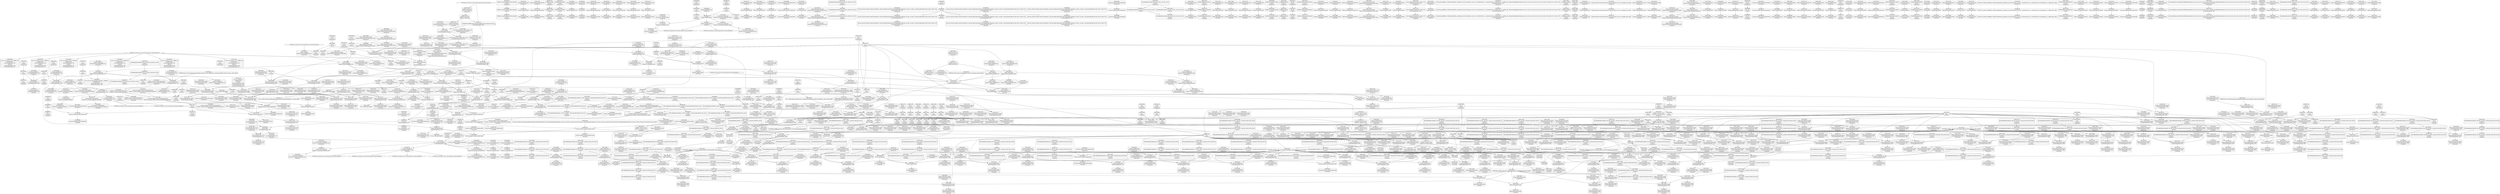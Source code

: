 digraph {
	CE0x57e0df0 [shape=record,shape=Mrecord,label="{CE0x57e0df0|selinux_inode_getsecurity:tmp43|security/selinux/hooks.c,3095|*SummSink*}"]
	CE0x574c6c0 [shape=record,shape=Mrecord,label="{CE0x574c6c0|selinux_inode_getsecctx:call|security/selinux/hooks.c,5735|*SummSink*}"]
	CE0x5828600 [shape=record,shape=Mrecord,label="{CE0x5828600|cred_has_capability:tmp33|security/selinux/hooks.c,1586}"]
	CE0x57e4e60 [shape=record,shape=Mrecord,label="{CE0x57e4e60|i64_20|*Constant*}"]
	CE0x5833ac0 [shape=record,shape=Mrecord,label="{CE0x5833ac0|GLOBAL:__llvm_gcov_indirect_counter_increment|*Constant*|*SummSource*}"]
	CE0x5827350 [shape=record,shape=Mrecord,label="{CE0x5827350|cred_has_capability:if.then}"]
	CE0x57e7370 [shape=record,shape=Mrecord,label="{CE0x57e7370|i64_18|*Constant*|*SummSource*}"]
	CE0x57a4640 [shape=record,shape=Mrecord,label="{CE0x57a4640|cred_has_capability:audit|Function::cred_has_capability&Arg::audit::|*SummSink*}"]
	CE0x57cf610 [shape=record,shape=Mrecord,label="{CE0x57cf610|GLOBAL:init_user_ns|Global_var:init_user_ns}"]
	CE0x5771d50 [shape=record,shape=Mrecord,label="{CE0x5771d50|selinux_inode_getsecurity:tmp53|security/selinux/hooks.c,3101|*SummSink*}"]
	CE0x57aa2b0 [shape=record,shape=Mrecord,label="{CE0x57aa2b0|i64**_getelementptr_inbounds_(_3_x_i64*_,_3_x_i64*_*___llvm_gcda_edge_table144,_i64_0,_i64_2)|*Constant*|*SummSource*}"]
	CE0x5815ce0 [shape=record,shape=Mrecord,label="{CE0x5815ce0|cred_has_capability:tmp19|security/selinux/hooks.c,1580|*SummSource*}"]
	CE0x57c2750 [shape=record,shape=Mrecord,label="{CE0x57c2750|selinux_inode_getsecurity:tobool2|security/selinux/hooks.c,3087|*SummSource*}"]
	CE0x5835e70 [shape=record,shape=Mrecord,label="{CE0x5835e70|__llvm_gcov_indirect_counter_increment:tmp1}"]
	CE0x5838ce0 [shape=record,shape=Mrecord,label="{CE0x5838ce0|i64*_getelementptr_inbounds_(_21_x_i64_,_21_x_i64_*___llvm_gcov_ctr143,_i64_0,_i64_0)|*Constant*|*SummSink*}"]
	CE0x577b6d0 [shape=record,shape=Mrecord,label="{CE0x577b6d0|get_current:tmp3|*SummSource*}"]
	CE0x583a840 [shape=record,shape=Mrecord,label="{CE0x583a840|i64*_getelementptr_inbounds_(_21_x_i64_,_21_x_i64_*___llvm_gcov_ctr143,_i64_0,_i64_11)|*Constant*}"]
	CE0x572e9c0 [shape=record,shape=Mrecord,label="{CE0x572e9c0|i64_2|*Constant*|*SummSink*}"]
	CE0x5808110 [shape=record,shape=Mrecord,label="{CE0x5808110|cred_has_capability:u|security/selinux/hooks.c,1563|*SummSource*}"]
	CE0x5846420 [shape=record,shape=Mrecord,label="{CE0x5846420|0:_i32,_4:_i32,_8:_i32,_12:_i32,_:_CMRE_16,20_|*MultipleSource*|security/selinux/hooks.c,196|*LoadInst*|security/selinux/hooks.c,196|security/selinux/hooks.c,197}"]
	CE0x577f3d0 [shape=record,shape=Mrecord,label="{CE0x577f3d0|selinux_inode_getsecurity:if.then10|*SummSink*}"]
	CE0x58156f0 [shape=record,shape=Mrecord,label="{CE0x58156f0|GLOBAL:avc_audit|*Constant*}"]
	CE0x57f88e0 [shape=record,shape=Mrecord,label="{CE0x57f88e0|cred_has_capability:tmp22|security/selinux/hooks.c,1582|*SummSink*}"]
	CE0x57ce930 [shape=record,shape=Mrecord,label="{CE0x57ce930|GLOBAL:selinux_capable|*Constant*}"]
	CE0x572c310 [shape=record,shape=Mrecord,label="{CE0x572c310|selinux_inode_getsecctx:tmp3|security/selinux/hooks.c,5737}"]
	CE0x5814f90 [shape=record,shape=Mrecord,label="{CE0x5814f90|i64_0|*Constant*}"]
	CE0x5846db0 [shape=record,shape=Mrecord,label="{CE0x5846db0|cred_has_capability:do.end|*SummSink*}"]
	CE0x580b530 [shape=record,shape=Mrecord,label="{CE0x580b530|i32_0|*Constant*}"]
	CE0x5811e20 [shape=record,shape=Mrecord,label="{CE0x5811e20|cred_sid:tmp4|*LoadInst*|security/selinux/hooks.c,196|*SummSink*}"]
	CE0x5834f50 [shape=record,shape=Mrecord,label="{CE0x5834f50|cred_has_capability:tmp4|security/selinux/hooks.c,1570|*SummSink*}"]
	CE0x5825820 [shape=record,shape=Mrecord,label="{CE0x5825820|avc_audit:entry|*SummSource*}"]
	CE0x57e2d10 [shape=record,shape=Mrecord,label="{CE0x57e2d10|selinux_inode_getsecurity:call11|security/selinux/hooks.c,3090|*SummSource*}"]
	CE0x581d8c0 [shape=record,shape=Mrecord,label="{CE0x581d8c0|i64*_getelementptr_inbounds_(_21_x_i64_,_21_x_i64_*___llvm_gcov_ctr143,_i64_0,_i64_9)|*Constant*|*SummSource*}"]
	CE0x580af80 [shape=record,shape=Mrecord,label="{CE0x580af80|__llvm_gcov_indirect_counter_increment:predecessor|Function::__llvm_gcov_indirect_counter_increment&Arg::predecessor::|*SummSink*}"]
	CE0x57e0740 [shape=record,shape=Mrecord,label="{CE0x57e0740|selinux_inode_getsecurity:tmp43|security/selinux/hooks.c,3095}"]
	CE0x5776240 [shape=record,shape=Mrecord,label="{CE0x5776240|selinux_inode_getsecurity:tmp55|security/selinux/hooks.c,3103|*SummSink*}"]
	CE0x57525a0 [shape=record,shape=Mrecord,label="{CE0x57525a0|get_current:tmp2|*SummSink*}"]
	CE0x57a0fa0 [shape=record,shape=Mrecord,label="{CE0x57a0fa0|i64*_getelementptr_inbounds_(_6_x_i64_,_6_x_i64_*___llvm_gcov_ctr142,_i64_0,_i64_3)|*Constant*|*SummSink*}"]
	CE0x57c4750 [shape=record,shape=Mrecord,label="{CE0x57c4750|selinux_inode_getsecurity:tobool|security/selinux/hooks.c,3075|*SummSource*}"]
	CE0x580b5d0 [shape=record,shape=Mrecord,label="{CE0x580b5d0|cred_sid:security|security/selinux/hooks.c,196}"]
	CE0x57e24b0 [shape=record,shape=Mrecord,label="{CE0x57e24b0|selinux_inode_getsecurity:sid12|security/selinux/hooks.c,3093}"]
	CE0x5785260 [shape=record,shape=Mrecord,label="{CE0x5785260|selinux_inode_getsecurity:do.body}"]
	CE0x577bcc0 [shape=record,shape=Mrecord,label="{CE0x577bcc0|get_current:tmp|*SummSource*}"]
	CE0x5809c90 [shape=record,shape=Mrecord,label="{CE0x5809c90|cred_has_capability:bb|*SummSource*}"]
	CE0x57d2510 [shape=record,shape=Mrecord,label="{CE0x57d2510|selinux_inode_getsecurity:tmp29|security/selinux/hooks.c,3089}"]
	CE0x57fbc50 [shape=record,shape=Mrecord,label="{CE0x57fbc50|cred_has_capability:tmp27|security/selinux/hooks.c,1583|*SummSource*}"]
	CE0x5818ad0 [shape=record,shape=Mrecord,label="{CE0x5818ad0|avc_audit:ssid|Function::avc_audit&Arg::ssid::|*SummSink*}"]
	CE0x576c800 [shape=record,shape=Mrecord,label="{CE0x576c800|selinux_inode_getsecurity:if.else}"]
	CE0x5784f10 [shape=record,shape=Mrecord,label="{CE0x5784f10|selinux_inode_getsecurity:if.end}"]
	CE0x57d37a0 [shape=record,shape=Mrecord,label="{CE0x57d37a0|selinux_inode_getsecurity:tmp31|security/selinux/hooks.c,3089}"]
	CE0x581cf70 [shape=record,shape=Mrecord,label="{CE0x581cf70|cred_has_capability:tmp10|security/selinux/hooks.c,1575|*SummSource*}"]
	CE0x575e110 [shape=record,shape=Mrecord,label="{CE0x575e110|selinux_inode_getsecurity:return|*SummSink*}"]
	CE0x57a3f30 [shape=record,shape=Mrecord,label="{CE0x57a3f30|cred_has_capability:cap|Function::cred_has_capability&Arg::cap::}"]
	CE0x575dea0 [shape=record,shape=Mrecord,label="{CE0x575dea0|selinux_capable:tmp1|*SummSource*}"]
	CE0x58341c0 [shape=record,shape=Mrecord,label="{CE0x58341c0|cred_has_capability:tmp1}"]
	CE0x58190d0 [shape=record,shape=Mrecord,label="{CE0x58190d0|avc_audit:tclass|Function::avc_audit&Arg::tclass::|*SummSource*}"]
	CE0x5821cc0 [shape=record,shape=Mrecord,label="{CE0x5821cc0|cred_has_capability:tmp2|security/selinux/hooks.c,1567}"]
	CE0x57e1970 [shape=record,shape=Mrecord,label="{CE0x57e1970|selinux_inode_getsecurity:tmp36|security/selinux/hooks.c,3093}"]
	CE0x57a9cc0 [shape=record,shape=Mrecord,label="{CE0x57a9cc0|cred_sid:security|security/selinux/hooks.c,196|*SummSource*}"]
	CE0x5816390 [shape=record,shape=Mrecord,label="{CE0x5816390|cred_has_capability:tmp20|security/selinux/hooks.c,1580|*SummSink*}"]
	CE0x5825480 [shape=record,shape=Mrecord,label="{CE0x5825480|cred_has_capability:if.then9}"]
	CE0x57c45d0 [shape=record,shape=Mrecord,label="{CE0x57c45d0|selinux_inode_getsecurity:tobool|security/selinux/hooks.c,3075}"]
	CE0x573bde0 [shape=record,shape=Mrecord,label="{CE0x573bde0|selinux_inode_getsecctx:tmp7|security/selinux/hooks.c,5738}"]
	CE0x57c7b10 [shape=record,shape=Mrecord,label="{CE0x57c7b10|selinux_inode_getsecurity:tmp25|security/selinux/hooks.c,3087|*SummSource*}"]
	CE0x57fe260 [shape=record,shape=Mrecord,label="{CE0x57fe260|i32_-22|*Constant*}"]
	CE0x57454b0 [shape=record,shape=Mrecord,label="{CE0x57454b0|selinux_inode_getsecctx:tmp6|security/selinux/hooks.c,5738}"]
	CE0x5780580 [shape=record,shape=Mrecord,label="{CE0x5780580|i32_5|*Constant*}"]
	CE0x57e6470 [shape=record,shape=Mrecord,label="{CE0x57e6470|selinux_inode_getsecurity:error.0}"]
	CE0x577be90 [shape=record,shape=Mrecord,label="{CE0x577be90|GLOBAL:current_task|Global_var:current_task|*SummSource*}"]
	CE0x5783240 [shape=record,shape=Mrecord,label="{CE0x5783240|selinux_inode_getsecurity:bb}"]
	CE0x57c2910 [shape=record,shape=Mrecord,label="{CE0x57c2910|selinux_inode_getsecurity:tobool2|security/selinux/hooks.c,3087|*SummSink*}"]
	CE0x5812e00 [shape=record,shape=Mrecord,label="{CE0x5812e00|i8_3|*Constant*}"]
	CE0x58408c0 [shape=record,shape=Mrecord,label="{CE0x58408c0|_call_void_mcount()_#3|*SummSink*}"]
	CE0x583d970 [shape=record,shape=Mrecord,label="{CE0x583d970|cred_has_capability:call7|security/selinux/hooks.c,1579}"]
	CE0x57f7df0 [shape=record,shape=Mrecord,label="{CE0x57f7df0|cred_has_capability:tobool|security/selinux/hooks.c,1582|*SummSink*}"]
	CE0x57a8400 [shape=record,shape=Mrecord,label="{CE0x57a8400|__llvm_gcov_indirect_counter_increment:tmp6|*SummSource*}"]
	CE0x57d2120 [shape=record,shape=Mrecord,label="{CE0x57d2120|i64_14|*Constant*}"]
	CE0x5839b80 [shape=record,shape=Mrecord,label="{CE0x5839b80|__llvm_gcov_indirect_counter_increment:exit|*SummSource*}"]
	CE0x581ac50 [shape=record,shape=Mrecord,label="{CE0x581ac50|cred_has_capability:tmp5|security/selinux/hooks.c,1570|*SummSource*}"]
	CE0x5785090 [shape=record,shape=Mrecord,label="{CE0x5785090|selinux_inode_getsecurity:if.end|*SummSource*}"]
	CE0x57b7470 [shape=record,shape=Mrecord,label="{CE0x57b7470|selinux_inode_getsecurity:tmp50|security/selinux/hooks.c,3098|*SummSink*}"]
	CE0x57bea80 [shape=record,shape=Mrecord,label="{CE0x57bea80|selinux_inode_getsecurity:tmp5|security/selinux/hooks.c,3075|*SummSink*}"]
	CE0x57287e0 [shape=record,shape=Mrecord,label="{CE0x57287e0|GLOBAL:__llvm_gcov_ctr338|Global_var:__llvm_gcov_ctr338}"]
	CE0x5815df0 [shape=record,shape=Mrecord,label="{CE0x5815df0|cred_has_capability:tmp19|security/selinux/hooks.c,1580|*SummSink*}"]
	CE0x5752b60 [shape=record,shape=Mrecord,label="{CE0x5752b60|cred_sid:tmp|*SummSink*}"]
	CE0x5807bd0 [shape=record,shape=Mrecord,label="{CE0x5807bd0|cred_sid:sid|security/selinux/hooks.c,197|*SummSink*}"]
	CE0x575b000 [shape=record,shape=Mrecord,label="{CE0x575b000|get_current:tmp1|*SummSink*}"]
	CE0x57e1690 [shape=record,shape=Mrecord,label="{CE0x57e1690|i64*_getelementptr_inbounds_(_26_x_i64_,_26_x_i64_*___llvm_gcov_ctr242,_i64_0,_i64_16)|*Constant*|*SummSource*}"]
	CE0x57cf260 [shape=record,shape=Mrecord,label="{CE0x57cf260|selinux_capable:cred|Function::selinux_capable&Arg::cred::|*SummSource*}"]
	"CONST[source:0(mediator),value:2(dynamic)][purpose:{subject}][SnkIdx:4]"
	CE0x57cffb0 [shape=record,shape=Mrecord,label="{CE0x57cffb0|i32_33|*Constant*}"]
	CE0x57809b0 [shape=record,shape=Mrecord,label="{CE0x57809b0|_call_void_mcount()_#3|*SummSink*}"]
	CE0x57b6be0 [shape=record,shape=Mrecord,label="{CE0x57b6be0|selinux_inode_getsecurity:tmp49|security/selinux/hooks.c,3098|*SummSink*}"]
	CE0x5829220 [shape=record,shape=Mrecord,label="{CE0x5829220|i64*_getelementptr_inbounds_(_2_x_i64_,_2_x_i64_*___llvm_gcov_ctr131,_i64_0,_i64_0)|*Constant*|*SummSource*}"]
	CE0x5773c80 [shape=record,shape=Mrecord,label="{CE0x5773c80|i64*_getelementptr_inbounds_(_26_x_i64_,_26_x_i64_*___llvm_gcov_ctr242,_i64_0,_i64_25)|*Constant*}"]
	CE0x57549c0 [shape=record,shape=Mrecord,label="{CE0x57549c0|get_current:tmp4|./arch/x86/include/asm/current.h,14|*SummSink*}"]
	CE0x5738ba0 [shape=record,shape=Mrecord,label="{CE0x5738ba0|selinux_inode_getsecurity:name|Function::selinux_inode_getsecurity&Arg::name::|*SummSink*}"]
	CE0x5748d50 [shape=record,shape=Mrecord,label="{CE0x5748d50|i64*_getelementptr_inbounds_(_6_x_i64_,_6_x_i64_*___llvm_gcov_ctr338,_i64_0,_i64_5)|*Constant*}"]
	CE0x5813e50 [shape=record,shape=Mrecord,label="{CE0x5813e50|avc_has_perm_noaudit:flags|Function::avc_has_perm_noaudit&Arg::flags::|*SummSink*}"]
	CE0x57d3b80 [shape=record,shape=Mrecord,label="{CE0x57d3b80|selinux_inode_getsecurity:tmp31|security/selinux/hooks.c,3089|*SummSink*}"]
	CE0x57c0f50 [shape=record,shape=Mrecord,label="{CE0x57c0f50|i64*_getelementptr_inbounds_(_26_x_i64_,_26_x_i64_*___llvm_gcov_ctr242,_i64_0,_i64_4)|*Constant*|*SummSink*}"]
	CE0x57e4ae0 [shape=record,shape=Mrecord,label="{CE0x57e4ae0|selinux_inode_getsecurity:tobool18|security/selinux/hooks.c,3097|*SummSource*}"]
	CE0x5825d60 [shape=record,shape=Mrecord,label="{CE0x5825d60|avc_audit:ssid|Function::avc_audit&Arg::ssid::|*SummSource*}"]
	CE0x5846cc0 [shape=record,shape=Mrecord,label="{CE0x5846cc0|cred_has_capability:do.end|*SummSource*}"]
	CE0x58379f0 [shape=record,shape=Mrecord,label="{CE0x58379f0|cred_has_capability:tmp}"]
	CE0x57bdb30 [shape=record,shape=Mrecord,label="{CE0x57bdb30|i64_2|*Constant*}"]
	CE0x580daa0 [shape=record,shape=Mrecord,label="{CE0x580daa0|_ret_void|*SummSink*}"]
	CE0x5820eb0 [shape=record,shape=Mrecord,label="{CE0x5820eb0|__llvm_gcov_indirect_counter_increment:bb|*SummSource*}"]
	CE0x57c66f0 [shape=record,shape=Mrecord,label="{CE0x57c66f0|i8*_getelementptr_inbounds_(_25_x_i8_,_25_x_i8_*_.str3,_i32_0,_i32_0)|*Constant*|*SummSink*}"]
	CE0x57d26d0 [shape=record,shape=Mrecord,label="{CE0x57d26d0|i64_13|*Constant*}"]
	CE0x57c2eb0 [shape=record,shape=Mrecord,label="{CE0x57c2eb0|selinux_inode_getsecurity:tmp8|security/selinux/hooks.c,3076|*SummSink*}"]
	CE0x57ceef0 [shape=record,shape=Mrecord,label="{CE0x57ceef0|GLOBAL:selinux_capable|*Constant*|*SummSink*}"]
	CE0x5846e90 [shape=record,shape=Mrecord,label="{CE0x5846e90|cred_has_capability:do.cond}"]
	CE0x57cca70 [shape=record,shape=Mrecord,label="{CE0x57cca70|selinux_capable:tmp9|security/selinux/hooks.c,2011}"]
	CE0x58123d0 [shape=record,shape=Mrecord,label="{CE0x58123d0|cred_has_capability:shl|security/selinux/hooks.c,1559|*SummSource*}"]
	CE0x5833180 [shape=record,shape=Mrecord,label="{CE0x5833180|cred_has_capability:ad|security/selinux/hooks.c, 1555|*SummSink*}"]
	CE0x57cace0 [shape=record,shape=Mrecord,label="{CE0x57cace0|selinux_inode_getsecurity:tmp26|security/selinux/hooks.c,3087|*SummSource*}"]
	CE0x57c61c0 [shape=record,shape=Mrecord,label="{CE0x57c61c0|GLOBAL:lockdep_rcu_suspicious|*Constant*}"]
	CE0x579f7c0 [shape=record,shape=Mrecord,label="{CE0x579f7c0|cred_has_capability:shr|security/selinux/hooks.c,1565|*SummSink*}"]
	CE0x57df030 [shape=record,shape=Mrecord,label="{CE0x57df030|selinux_inode_getsecurity:tmp41|security/selinux/hooks.c,3094|*SummSink*}"]
	CE0x5745ef0 [shape=record,shape=Mrecord,label="{CE0x5745ef0|selinux_inode_getsecctx:tmp3|security/selinux/hooks.c,5737|*SummSink*}"]
	CE0x583ae90 [shape=record,shape=Mrecord,label="{CE0x583ae90|cred_has_capability:tmp14|security/selinux/hooks.c,1575|*SummSink*}"]
	CE0x5744310 [shape=record,shape=Mrecord,label="{CE0x5744310|selinux_inode_getsecctx:bb|*SummSink*}"]
	CE0x57de520 [shape=record,shape=Mrecord,label="{CE0x57de520|selinux_inode_getsecurity:tmp39|security/selinux/hooks.c,3094|*SummSink*}"]
	CE0x5836470 [shape=record,shape=Mrecord,label="{CE0x5836470|i64*_getelementptr_inbounds_(_21_x_i64_,_21_x_i64_*___llvm_gcov_ctr143,_i64_0,_i64_6)|*Constant*}"]
	CE0x57bfb10 [shape=record,shape=Mrecord,label="{CE0x57bfb10|selinux_capable:cap|Function::selinux_capable&Arg::cap::|*SummSource*}"]
	CE0x5721680 [shape=record,shape=Mrecord,label="{CE0x5721680|selinux_inode_getsecctx:return|*SummSource*}"]
	CE0x5840a80 [shape=record,shape=Mrecord,label="{CE0x5840a80|__llvm_gcov_indirect_counter_increment:tmp5}"]
	CE0x580c440 [shape=record,shape=Mrecord,label="{CE0x580c440|__llvm_gcov_indirect_counter_increment:tmp5|*SummSink*}"]
	CE0x5807030 [shape=record,shape=Mrecord,label="{CE0x5807030|__llvm_gcov_indirect_counter_increment:pred|*SummSource*}"]
	CE0x5787a10 [shape=record,shape=Mrecord,label="{CE0x5787a10|selinux_capable:tmp|*SummSource*}"]
	CE0x57e1550 [shape=record,shape=Mrecord,label="{CE0x57e1550|i64*_getelementptr_inbounds_(_26_x_i64_,_26_x_i64_*___llvm_gcov_ctr242,_i64_0,_i64_16)|*Constant*}"]
	CE0x5712c70 [shape=record,shape=Mrecord,label="{CE0x5712c70|selinux_inode_getsecurity:tmp13|security/selinux/hooks.c,3087|*SummSink*}"]
	CE0x57e7300 [shape=record,shape=Mrecord,label="{CE0x57e7300|i64_18|*Constant*}"]
	CE0x57cc540 [shape=record,shape=Mrecord,label="{CE0x57cc540|i64*_getelementptr_inbounds_(_6_x_i64_,_6_x_i64_*___llvm_gcov_ctr142,_i64_0,_i64_4)|*Constant*|*SummSink*}"]
	CE0x57d4ac0 [shape=record,shape=Mrecord,label="{CE0x57d4ac0|selinux_inode_getsecurity:tmp33|security/selinux/hooks.c,3090}"]
	"CONST[source:2(external),value:0(static)][purpose:{operation}][SrcIdx:18]"
	CE0x583e670 [shape=record,shape=Mrecord,label="{CE0x583e670|avc_has_perm_noaudit:ssid|Function::avc_has_perm_noaudit&Arg::ssid::}"]
	"CONST[source:0(mediator),value:0(static)][purpose:{operation}][SnkIdx:3]"
	CE0x57211c0 [shape=record,shape=Mrecord,label="{CE0x57211c0|selinux_inode_getsecurity:entry}"]
	CE0x57a7ef0 [shape=record,shape=Mrecord,label="{CE0x57a7ef0|selinux_capable:tmp8|security/selinux/hooks.c,2011}"]
	CE0x57be500 [shape=record,shape=Mrecord,label="{CE0x57be500|GLOBAL:__llvm_gcov_ctr242|Global_var:__llvm_gcov_ctr242|*SummSource*}"]
	CE0x5843750 [shape=record,shape=Mrecord,label="{CE0x5843750|cred_has_capability:call|security/selinux/hooks.c,1558|*SummSink*}"]
	CE0x5822850 [shape=record,shape=Mrecord,label="{CE0x5822850|__llvm_gcov_indirect_counter_increment:counter}"]
	CE0x57a3320 [shape=record,shape=Mrecord,label="{CE0x57a3320|cred_sid:tmp2}"]
	CE0x580d930 [shape=record,shape=Mrecord,label="{CE0x580d930|_ret_void}"]
	CE0x5782450 [shape=record,shape=Mrecord,label="{CE0x5782450|i64_7|*Constant*}"]
	CE0x58071c0 [shape=record,shape=Mrecord,label="{CE0x58071c0|cred_has_capability:sw.bb2|*SummSink*}"]
	CE0x57e28a0 [shape=record,shape=Mrecord,label="{CE0x57e28a0|selinux_inode_getsecurity:tmp37|security/selinux/hooks.c,3093}"]
	CE0x581cbd0 [shape=record,shape=Mrecord,label="{CE0x581cbd0|i64*_getelementptr_inbounds_(_21_x_i64_,_21_x_i64_*___llvm_gcov_ctr143,_i64_0,_i64_8)|*Constant*|*SummSource*}"]
	CE0x579f980 [shape=record,shape=Mrecord,label="{CE0x579f980|cred_has_capability:shr|security/selinux/hooks.c,1565|*SummSource*}"]
	CE0x583ce90 [shape=record,shape=Mrecord,label="{CE0x583ce90|GLOBAL:avc_has_perm_noaudit|*Constant*}"]
	CE0x57bd070 [shape=record,shape=Mrecord,label="{CE0x57bd070|selinux_inode_getsecurity:tmp17|security/selinux/hooks.c,3087|*SummSink*}"]
	CE0x57c5700 [shape=record,shape=Mrecord,label="{CE0x57c5700|i64*_getelementptr_inbounds_(_26_x_i64_,_26_x_i64_*___llvm_gcov_ctr242,_i64_0,_i64_9)|*Constant*|*SummSource*}"]
	CE0x579fd80 [shape=record,shape=Mrecord,label="{CE0x579fd80|selinux_capable:tmp6|security/selinux/hooks.c,2009|*SummSource*}"]
	CE0x5782960 [shape=record,shape=Mrecord,label="{CE0x5782960|selinux_inode_getsecurity:tobool3|security/selinux/hooks.c,3087|*SummSink*}"]
	CE0x5828150 [shape=record,shape=Mrecord,label="{CE0x5828150|i64*_getelementptr_inbounds_(_21_x_i64_,_21_x_i64_*___llvm_gcov_ctr143,_i64_0,_i64_20)|*Constant*|*SummSource*}"]
	CE0x57cbed0 [shape=record,shape=Mrecord,label="{CE0x57cbed0|GLOBAL:get_current|*Constant*|*SummSource*}"]
	CE0x583d040 [shape=record,shape=Mrecord,label="{CE0x583d040|i16_4|*Constant*}"]
	CE0x57d2e30 [shape=record,shape=Mrecord,label="{CE0x57d2e30|selinux_inode_getsecurity:tmp29|security/selinux/hooks.c,3089|*SummSource*}"]
	CE0x57c6a70 [shape=record,shape=Mrecord,label="{CE0x57c6a70|i32_3087|*Constant*}"]
	CE0x58378c0 [shape=record,shape=Mrecord,label="{CE0x58378c0|i64*_null|*Constant*}"]
	CE0x57d0180 [shape=record,shape=Mrecord,label="{CE0x57d0180|i32_33|*Constant*|*SummSource*}"]
	CE0x57e2fc0 [shape=record,shape=Mrecord,label="{CE0x57e2fc0|GLOBAL:security_sid_to_context_force|*Constant*}"]
	CE0x57fc350 [shape=record,shape=Mrecord,label="{CE0x57fc350|cred_has_capability:tmp28|security/selinux/hooks.c,1584}"]
	CE0x5834a70 [shape=record,shape=Mrecord,label="{CE0x5834a70|cred_has_capability:tmp4|security/selinux/hooks.c,1570}"]
	CE0x57b4cb0 [shape=record,shape=Mrecord,label="{CE0x57b4cb0|selinux_inode_getsecurity:tmp45|security/selinux/hooks.c,3097|*SummSink*}"]
	CE0x57f8680 [shape=record,shape=Mrecord,label="{CE0x57f8680|i64_15|*Constant*|*SummSource*}"]
	CE0x57cbb20 [shape=record,shape=Mrecord,label="{CE0x57cbb20|GLOBAL:get_current|*Constant*}"]
	CE0x581aaa0 [shape=record,shape=Mrecord,label="{CE0x581aaa0|_call_void___llvm_gcov_indirect_counter_increment(i32*___llvm_gcov_global_state_pred145,_i64**_getelementptr_inbounds_(_3_x_i64*_,_3_x_i64*_*___llvm_gcda_edge_table144,_i64_0,_i64_0)),_!dbg_!27734|security/selinux/hooks.c,1574}"]
	CE0x57132a0 [shape=record,shape=Mrecord,label="{CE0x57132a0|selinux_inode_getsecurity:tmp14|security/selinux/hooks.c,3087|*SummSink*}"]
	CE0x57e65b0 [shape=record,shape=Mrecord,label="{CE0x57e65b0|selinux_inode_getsecurity:error.0|*SummSource*}"]
	CE0x57a44c0 [shape=record,shape=Mrecord,label="{CE0x57a44c0|cred_has_capability:audit|Function::cred_has_capability&Arg::audit::|*SummSource*}"]
	CE0x572b870 [shape=record,shape=Mrecord,label="{CE0x572b870|selinux_inode_getsecurity:if.then16|*SummSink*}"]
	CE0x574cd80 [shape=record,shape=Mrecord,label="{CE0x574cd80|_ret_i32_%retval.0,_!dbg_!27779|security/selinux/hooks.c,3104|*SummSource*}"]
	CE0x57a9bc0 [shape=record,shape=Mrecord,label="{CE0x57a9bc0|i32_22|*Constant*|*SummSink*}"]
	CE0x5781da0 [shape=record,shape=Mrecord,label="{CE0x5781da0|selinux_capable:call|security/selinux/hooks.c,2007|*SummSource*}"]
	CE0x5836cc0 [shape=record,shape=Mrecord,label="{CE0x5836cc0|cred_has_capability:if.end10|*SummSource*}"]
	CE0x58272c0 [shape=record,shape=Mrecord,label="{CE0x58272c0|cred_has_capability:bb|*SummSink*}"]
	CE0x57704f0 [shape=record,shape=Mrecord,label="{CE0x57704f0|cred_sid:tmp|*SummSource*}"]
	CE0x57e1800 [shape=record,shape=Mrecord,label="{CE0x57e1800|selinux_inode_getsecurity:tmp35|security/selinux/hooks.c,3093|*SummSink*}"]
	CE0x57abb00 [shape=record,shape=Mrecord,label="{CE0x57abb00|selinux_capable:tmp5|security/selinux/hooks.c,2008|*SummSink*}"]
	CE0x574af40 [shape=record,shape=Mrecord,label="{CE0x574af40|_ret_i32_%retval.0,_!dbg_!27724|security/selinux/hooks.c,5741|*SummSink*}"]
	CE0x572f410 [shape=record,shape=Mrecord,label="{CE0x572f410|i64_2|*Constant*|*SummSource*}"]
	CE0x57d1670 [shape=record,shape=Mrecord,label="{CE0x57d1670|_ret_i32_%retval.0,_!dbg_!27725|security/selinux/hooks.c,2012|*SummSource*}"]
	CE0x577c0d0 [shape=record,shape=Mrecord,label="{CE0x577c0d0|selinux_inode_getsecurity:land.lhs.true|*SummSink*}"]
	CE0x57c2ad0 [shape=record,shape=Mrecord,label="{CE0x57c2ad0|i64_6|*Constant*}"]
	CE0x57c9740 [shape=record,shape=Mrecord,label="{CE0x57c9740|selinux_inode_getsecurity:tmp24|security/selinux/hooks.c,3087|*SummSink*}"]
	CE0x5773760 [shape=record,shape=Mrecord,label="{CE0x5773760|selinux_inode_getsecurity:retval.0}"]
	CE0x57a3c90 [shape=record,shape=Mrecord,label="{CE0x57a3c90|cred_sid:tmp3|*SummSink*}"]
	CE0x5735950 [shape=record,shape=Mrecord,label="{CE0x5735950|i64_1|*Constant*}"]
	CE0x572d110 [shape=record,shape=Mrecord,label="{CE0x572d110|selinux_inode_getsecctx:ctxlen|Function::selinux_inode_getsecctx&Arg::ctxlen::|*SummSource*}"]
	CE0x57e76c0 [shape=record,shape=Mrecord,label="{CE0x57e76c0|selinux_inode_getsecurity:tmp39|security/selinux/hooks.c,3094}"]
	CE0x576fbf0 [shape=record,shape=Mrecord,label="{CE0x576fbf0|cred_has_capability:do.end6|*SummSink*}"]
	CE0x5810f50 [shape=record,shape=Mrecord,label="{CE0x5810f50|0:_i8,_8:_i32,_24:_%struct.selinux_audit_data*,_:_SCMRE_0,1_|*MultipleSource*|security/selinux/hooks.c, 1555|security/selinux/hooks.c,1562}"]
	CE0x583eb40 [shape=record,shape=Mrecord,label="{CE0x583eb40|avc_has_perm_noaudit:tsid|Function::avc_has_perm_noaudit&Arg::tsid::}"]
	CE0x57a1fb0 [shape=record,shape=Mrecord,label="{CE0x57a1fb0|cred_has_capability:do.body4}"]
	CE0x572c7d0 [shape=record,shape=Mrecord,label="{CE0x572c7d0|selinux_inode_getsecctx:tmp1|*SummSink*}"]
	CE0x57ff710 [shape=record,shape=Mrecord,label="{CE0x57ff710|cred_has_capability:retval.0|*SummSource*}"]
	CE0x580b700 [shape=record,shape=Mrecord,label="{CE0x580b700|cred_sid:tmp4|*LoadInst*|security/selinux/hooks.c,196|*SummSource*}"]
	CE0x5745440 [shape=record,shape=Mrecord,label="{CE0x5745440|selinux_inode_getsecctx:tmp6|security/selinux/hooks.c,5738|*SummSource*}"]
	CE0x5839720 [shape=record,shape=Mrecord,label="{CE0x5839720|cred_has_capability:tmp6|security/selinux/hooks.c,1574|*SummSource*}"]
	CE0x58362d0 [shape=record,shape=Mrecord,label="{CE0x58362d0|i64*_getelementptr_inbounds_(_21_x_i64_,_21_x_i64_*___llvm_gcov_ctr143,_i64_0,_i64_6)|*Constant*|*SummSource*}"]
	CE0x580c5b0 [shape=record,shape=Mrecord,label="{CE0x580c5b0|__llvm_gcov_indirect_counter_increment:tmp6}"]
	CE0x57aa860 [shape=record,shape=Mrecord,label="{CE0x57aa860|selinux_capable:tmp10|security/selinux/hooks.c,2012|*SummSource*}"]
	CE0x572cf80 [shape=record,shape=Mrecord,label="{CE0x572cf80|0:_i32,_:_CME:_elem_0:default:}"]
	CE0x57e3370 [shape=record,shape=Mrecord,label="{CE0x57e3370|GLOBAL:security_sid_to_context_force|*Constant*|*SummSink*}"]
	CE0x5781440 [shape=record,shape=Mrecord,label="{CE0x5781440|selinux_inode_getsecurity:land.lhs.true|*SummSource*}"]
	CE0x583a690 [shape=record,shape=Mrecord,label="{CE0x583a690|cred_has_capability:tmp14|security/selinux/hooks.c,1575}"]
	CE0x57cc090 [shape=record,shape=Mrecord,label="{CE0x57cc090|GLOBAL:get_current|*Constant*|*SummSink*}"]
	CE0x5772c00 [shape=record,shape=Mrecord,label="{CE0x5772c00|_call_void_kfree(i8*_%tmp54)_#10,_!dbg_!27776|security/selinux/hooks.c,3101}"]
	CE0x576bd40 [shape=record,shape=Mrecord,label="{CE0x576bd40|selinux_capable:tmp3|security/selinux/hooks.c,2008}"]
	CE0x57c7fa0 [shape=record,shape=Mrecord,label="{CE0x57c7fa0|selinux_inode_getsecurity:tmp21|security/selinux/hooks.c,3087|*SummSource*}"]
	CE0x57aa320 [shape=record,shape=Mrecord,label="{CE0x57aa320|i64**_getelementptr_inbounds_(_3_x_i64*_,_3_x_i64*_*___llvm_gcda_edge_table144,_i64_0,_i64_2)|*Constant*|*SummSink*}"]
	CE0x57c1a80 [shape=record,shape=Mrecord,label="{CE0x57c1a80|selinux_inode_getsecurity:tmp11|security/selinux/hooks.c,3087|*SummSource*}"]
	CE0x57b6050 [shape=record,shape=Mrecord,label="{CE0x57b6050|selinux_inode_getsecurity:tmp49|security/selinux/hooks.c,3098}"]
	CE0x5840d30 [shape=record,shape=Mrecord,label="{CE0x5840d30|__llvm_gcov_indirect_counter_increment:tmp3|*SummSource*}"]
	CE0x5813930 [shape=record,shape=Mrecord,label="{CE0x5813930|selinux_capable:bb|*SummSource*}"]
	CE0x580d830 [shape=record,shape=Mrecord,label="{CE0x580d830|__llvm_gcov_indirect_counter_increment:counters|Function::__llvm_gcov_indirect_counter_increment&Arg::counters::|*SummSink*}"]
	CE0x57a5e40 [shape=record,shape=Mrecord,label="{CE0x57a5e40|i64*_getelementptr_inbounds_(_6_x_i64_,_6_x_i64_*___llvm_gcov_ctr142,_i64_0,_i64_5)|*Constant*|*SummSink*}"]
	CE0x5757b30 [shape=record,shape=Mrecord,label="{CE0x5757b30|selinux_inode_getsecurity:tmp3|security/selinux/hooks.c,3073}"]
	CE0x57cd4f0 [shape=record,shape=Mrecord,label="{CE0x57cd4f0|i32_78|*Constant*|*SummSink*}"]
	CE0x57cae80 [shape=record,shape=Mrecord,label="{CE0x57cae80|selinux_inode_getsecurity:tmp26|security/selinux/hooks.c,3087|*SummSink*}"]
	CE0x57f8fd0 [shape=record,shape=Mrecord,label="{CE0x57f8fd0|i64_16|*Constant*|*SummSink*}"]
	CE0x5839790 [shape=record,shape=Mrecord,label="{CE0x5839790|cred_has_capability:tmp6|security/selinux/hooks.c,1574|*SummSink*}"]
	CE0x581bc30 [shape=record,shape=Mrecord,label="{CE0x581bc30|_call_void_asm_sideeffect_1:_09ud2_0A.pushsection___bug_table,_22a_22_0A2:_09.long_1b_-_2b,_$_0:c_-_2b_0A_09.word_$_1:c_,_0_0A_09.org_2b+$_2:c_0A.popsection_,_i,i,i,_dirflag_,_fpsr_,_flags_(i8*_getelementptr_inbounds_(_25_x_i8_,_25_x_i8_*_.str3,_i32_0,_i32_0),_i32_1575,_i64_12)_#3,_!dbg_!27737,_!srcloc_!27740|security/selinux/hooks.c,1575|*SummSource*}"]
	CE0x5771610 [shape=record,shape=Mrecord,label="{CE0x5771610|selinux_inode_getsecurity:tmp53|security/selinux/hooks.c,3101}"]
	CE0x57bcd60 [shape=record,shape=Mrecord,label="{CE0x57bcd60|i64_8|*Constant*|*SummSink*}"]
	CE0x5752530 [shape=record,shape=Mrecord,label="{CE0x5752530|get_current:tmp2|*SummSource*}"]
	CE0x57c7f30 [shape=record,shape=Mrecord,label="{CE0x57c7f30|selinux_inode_getsecurity:tmp21|security/selinux/hooks.c,3087}"]
	CE0x57a4930 [shape=record,shape=Mrecord,label="{CE0x57a4930|_ret_i32_%retval.0,_!dbg_!27765|security/selinux/hooks.c,1586|*SummSink*}"]
	CE0x58133e0 [shape=record,shape=Mrecord,label="{CE0x58133e0|i32_1|*Constant*}"]
	CE0x583b4e0 [shape=record,shape=Mrecord,label="{CE0x583b4e0|cred_has_capability:tmp15|security/selinux/hooks.c,1575|*SummSink*}"]
	CE0x5781f30 [shape=record,shape=Mrecord,label="{CE0x5781f30|GLOBAL:cap_capable|*Constant*}"]
	CE0x57e2e40 [shape=record,shape=Mrecord,label="{CE0x57e2e40|selinux_inode_getsecurity:call11|security/selinux/hooks.c,3090|*SummSink*}"]
	CE0x5783ed0 [shape=record,shape=Mrecord,label="{CE0x5783ed0|selinux_inode_getsecurity:do.body|*SummSource*}"]
	CE0x5775a60 [shape=record,shape=Mrecord,label="{CE0x5775a60|GLOBAL:kfree|*Constant*|*SummSink*}"]
	CE0x57fdf50 [shape=record,shape=Mrecord,label="{CE0x57fdf50|i64*_getelementptr_inbounds_(_21_x_i64_,_21_x_i64_*___llvm_gcov_ctr143,_i64_0,_i64_19)|*Constant*|*SummSource*}"]
	CE0x57c3970 [shape=record,shape=Mrecord,label="{CE0x57c3970|i64*_getelementptr_inbounds_(_26_x_i64_,_26_x_i64_*___llvm_gcov_ctr242,_i64_0,_i64_4)|*Constant*}"]
	CE0x5813610 [shape=record,shape=Mrecord,label="{CE0x5813610|cred_has_capability:if.end|*SummSource*}"]
	CE0x5837eb0 [shape=record,shape=Mrecord,label="{CE0x5837eb0|__llvm_gcov_indirect_counter_increment:exit|*SummSink*}"]
	CE0x5817a50 [shape=record,shape=Mrecord,label="{CE0x5817a50|GLOBAL:avc_audit|*Constant*|*SummSink*}"]
	CE0x57e0860 [shape=record,shape=Mrecord,label="{CE0x57e0860|selinux_inode_getsecurity:tmp43|security/selinux/hooks.c,3095|*SummSource*}"]
	CE0x5813720 [shape=record,shape=Mrecord,label="{CE0x5813720|%struct.task_struct*_(%struct.task_struct**)*_asm_movq_%gs:$_1:P_,$0_,_r,im,_dirflag_,_fpsr_,_flags_|*SummSink*}"]
	CE0x57e6e90 [shape=record,shape=Mrecord,label="{CE0x57e6e90|selinux_inode_getsecurity:tobool15|security/selinux/hooks.c,3094|*SummSource*}"]
	CE0x5737a40 [shape=record,shape=Mrecord,label="{CE0x5737a40|i64*_getelementptr_inbounds_(_6_x_i64_,_6_x_i64_*___llvm_gcov_ctr338,_i64_0,_i64_5)|*Constant*|*SummSource*}"]
	CE0x5835db0 [shape=record,shape=Mrecord,label="{CE0x5835db0|GLOBAL:__llvm_gcov_global_state_pred145|Global_var:__llvm_gcov_global_state_pred145|*SummSink*}"]
	CE0x5824ba0 [shape=record,shape=Mrecord,label="{CE0x5824ba0|i32_0|*Constant*}"]
	CE0x57fa530 [shape=record,shape=Mrecord,label="{CE0x57fa530|cred_has_capability:tmp25|security/selinux/hooks.c,1582}"]
	CE0x57cfa00 [shape=record,shape=Mrecord,label="{CE0x57cfa00|GLOBAL:init_user_ns|Global_var:init_user_ns|*SummSink*}"]
	CE0x57cab00 [shape=record,shape=Mrecord,label="{CE0x57cab00|i64*_getelementptr_inbounds_(_26_x_i64_,_26_x_i64_*___llvm_gcov_ctr242,_i64_0,_i64_12)|*Constant*|*SummSink*}"]
	CE0x5780300 [shape=record,shape=Mrecord,label="{CE0x5780300|selinux_inode_getsecurity:do.end|*SummSink*}"]
	CE0x572b6a0 [shape=record,shape=Mrecord,label="{CE0x572b6a0|i64_0|*Constant*|*SummSink*}"]
	CE0x57a61b0 [shape=record,shape=Mrecord,label="{CE0x57a61b0|selinux_capable:tmp11|security/selinux/hooks.c,2012|*SummSink*}"]
	CE0x57c3c00 [shape=record,shape=Mrecord,label="{CE0x57c3c00|selinux_inode_getsecurity:tmp3|security/selinux/hooks.c,3073|*SummSink*}"]
	CE0x572cc40 [shape=record,shape=Mrecord,label="{CE0x572cc40|selinux_inode_getsecctx:ctxlen|Function::selinux_inode_getsecctx&Arg::ctxlen::}"]
	CE0x572b5c0 [shape=record,shape=Mrecord,label="{CE0x572b5c0|i64_0|*Constant*}"]
	CE0x57cabe0 [shape=record,shape=Mrecord,label="{CE0x57cabe0|selinux_inode_getsecurity:tmp26|security/selinux/hooks.c,3087}"]
	CE0x574ce90 [shape=record,shape=Mrecord,label="{CE0x574ce90|i32_0|*Constant*}"]
	CE0x5826ec0 [shape=record,shape=Mrecord,label="{CE0x5826ec0|VOIDTB_TE_array:_GCE_.str49_private_unnamed_addr_constant_40_x_i8_c_013SELinux:_out_of_range_capability_%d_0A_00_,_align_1:_elem_0:default:}"]
	CE0x57841d0 [shape=record,shape=Mrecord,label="{CE0x57841d0|selinux_inode_getsecurity:if.end6|*SummSource*}"]
	CE0x57c4850 [shape=record,shape=Mrecord,label="{CE0x57c4850|selinux_inode_getsecurity:tmp19|security/selinux/hooks.c,3087}"]
	CE0x574bff0 [shape=record,shape=Mrecord,label="{CE0x574bff0|selinux_inode_getsecctx:ctx|Function::selinux_inode_getsecctx&Arg::ctx::|*SummSink*}"]
	CE0x5775d80 [shape=record,shape=Mrecord,label="{CE0x5775d80|i64*_getelementptr_inbounds_(_26_x_i64_,_26_x_i64_*___llvm_gcov_ctr242,_i64_0,_i64_24)|*Constant*}"]
	CE0x57a0620 [shape=record,shape=Mrecord,label="{CE0x57a0620|selinux_capable:tmp7|security/selinux/hooks.c,2009|*SummSink*}"]
	CE0x5779220 [shape=record,shape=Mrecord,label="{CE0x5779220|i64*_getelementptr_inbounds_(_2_x_i64_,_2_x_i64_*___llvm_gcov_ctr98,_i64_0,_i64_1)|*Constant*|*SummSource*}"]
	CE0x5774940 [shape=record,shape=Mrecord,label="{CE0x5774940|cred_has_capability:entry}"]
	CE0x57f96b0 [shape=record,shape=Mrecord,label="{CE0x57f96b0|cred_has_capability:tmp23|security/selinux/hooks.c,1582|*SummSource*}"]
	CE0x57fe070 [shape=record,shape=Mrecord,label="{CE0x57fe070|cred_has_capability:tmp30|security/selinux/hooks.c,1585|*SummSource*}"]
	CE0x583c790 [shape=record,shape=Mrecord,label="{CE0x583c790|cred_has_capability:tmp17|security/selinux/hooks.c,1576|*SummSource*}"]
	CE0x5810de0 [shape=record,shape=Mrecord,label="{CE0x5810de0|cred_has_capability:shl|security/selinux/hooks.c,1559|*SummSink*}"]
	CE0x5712400 [shape=record,shape=Mrecord,label="{CE0x5712400|i64_5|*Constant*|*SummSource*}"]
	CE0x572f650 [shape=record,shape=Mrecord,label="{CE0x572f650|i64*_getelementptr_inbounds_(_6_x_i64_,_6_x_i64_*___llvm_gcov_ctr338,_i64_0,_i64_0)|*Constant*|*SummSink*}"]
	CE0x5844cc0 [shape=record,shape=Mrecord,label="{CE0x5844cc0|cred_has_capability:tmp7|security/selinux/hooks.c,1574|*SummSink*}"]
	CE0x57a3d00 [shape=record,shape=Mrecord,label="{CE0x57a3d00|cred_has_capability:sw.default|*SummSink*}"]
	CE0x577aae0 [shape=record,shape=Mrecord,label="{CE0x577aae0|selinux_inode_getsecurity:context|security/selinux/hooks.c, 3072|*SummSink*}"]
	CE0x5776ba0 [shape=record,shape=Mrecord,label="{CE0x5776ba0|selinux_inode_getsecurity:tmp56|security/selinux/hooks.c,3103|*SummSink*}"]
	CE0x5729810 [shape=record,shape=Mrecord,label="{CE0x5729810|selinux_inode_getsecurity:if.then16}"]
	CE0x57e2520 [shape=record,shape=Mrecord,label="{CE0x57e2520|selinux_inode_getsecurity:sid12|security/selinux/hooks.c,3093|*SummSource*}"]
	CE0x5787220 [shape=record,shape=Mrecord,label="{CE0x5787220|selinux_inode_getsecurity:out_nofree|*SummSink*}"]
	CE0x577b4a0 [shape=record,shape=Mrecord,label="{CE0x577b4a0|cred_has_capability:if.end|*SummSink*}"]
	CE0x57c23a0 [shape=record,shape=Mrecord,label="{CE0x57c23a0|selinux_inode_getsecurity:tobool2|security/selinux/hooks.c,3087}"]
	CE0x5819630 [shape=record,shape=Mrecord,label="{CE0x5819630|avc_audit:requested|Function::avc_audit&Arg::requested::|*SummSink*}"]
	CE0x575b710 [shape=record,shape=Mrecord,label="{CE0x575b710|selinux_inode_getsecurity:size|security/selinux/hooks.c, 3070|*SummSource*}"]
	CE0x57fa8f0 [shape=record,shape=Mrecord,label="{CE0x57fa8f0|cred_has_capability:tmp25|security/selinux/hooks.c,1582|*SummSink*}"]
	CE0x58289b0 [shape=record,shape=Mrecord,label="{CE0x58289b0|cred_has_capability:tmp33|security/selinux/hooks.c,1586|*SummSource*}"]
	CE0x57fb520 [shape=record,shape=Mrecord,label="{CE0x57fb520|i64*_getelementptr_inbounds_(_21_x_i64_,_21_x_i64_*___llvm_gcov_ctr143,_i64_0,_i64_17)|*Constant*|*SummSink*}"]
	CE0x5818eb0 [shape=record,shape=Mrecord,label="{CE0x5818eb0|avc_audit:tsid|Function::avc_audit&Arg::tsid::|*SummSink*}"]
	CE0x57c9cd0 [shape=record,shape=Mrecord,label="{CE0x57c9cd0|i8_1|*Constant*}"]
	CE0x57cdf40 [shape=record,shape=Mrecord,label="{CE0x57cdf40|selinux_inode_getsecurity:tmp27|security/selinux/hooks.c,3087|*SummSource*}"]
	CE0x583d460 [shape=record,shape=Mrecord,label="{CE0x583d460|i16_4|*Constant*|*SummSink*}"]
	CE0x575b5c0 [shape=record,shape=Mrecord,label="{CE0x575b5c0|selinux_inode_getsecurity:context|security/selinux/hooks.c, 3072}"]
	CE0x57d55d0 [shape=record,shape=Mrecord,label="{CE0x57d55d0|i32_3|*Constant*|*SummSource*}"]
	CE0x58081e0 [shape=record,shape=Mrecord,label="{CE0x58081e0|cred_has_capability:shr|security/selinux/hooks.c,1565}"]
	CE0x5754950 [shape=record,shape=Mrecord,label="{CE0x5754950|get_current:tmp4|./arch/x86/include/asm/current.h,14|*SummSource*}"]
	CE0x57bd590 [shape=record,shape=Mrecord,label="{CE0x57bd590|selinux_inode_getsecurity:tmp18|security/selinux/hooks.c,3087|*SummSink*}"]
	CE0x5823ce0 [shape=record,shape=Mrecord,label="{CE0x5823ce0|cred_has_capability:tmp7|security/selinux/hooks.c,1574|*SummSource*}"]
	CE0x581f8f0 [shape=record,shape=Mrecord,label="{CE0x581f8f0|i32_1575|*Constant*}"]
	CE0x57842e0 [shape=record,shape=Mrecord,label="{CE0x57842e0|i32_31|*Constant*|*SummSource*}"]
	CE0x5713d00 [shape=record,shape=Mrecord,label="{CE0x5713d00|GLOBAL:selinux_inode_getsecurity.__warned|Global_var:selinux_inode_getsecurity.__warned}"]
	CE0x57be9a0 [shape=record,shape=Mrecord,label="{CE0x57be9a0|selinux_inode_getsecurity:tmp6|security/selinux/hooks.c,3075}"]
	CE0x57c4ca0 [shape=record,shape=Mrecord,label="{CE0x57c4ca0|selinux_inode_getsecurity:tmp19|security/selinux/hooks.c,3087|*SummSink*}"]
	CE0x5723040 [shape=record,shape=Mrecord,label="{CE0x5723040|i64*_getelementptr_inbounds_(_6_x_i64_,_6_x_i64_*___llvm_gcov_ctr338,_i64_0,_i64_4)|*Constant*}"]
	CE0x57452a0 [shape=record,shape=Mrecord,label="{CE0x57452a0|i64*_getelementptr_inbounds_(_6_x_i64_,_6_x_i64_*___llvm_gcov_ctr338,_i64_0,_i64_3)|*Constant*|*SummSink*}"]
	CE0x57596f0 [shape=record,shape=Mrecord,label="{CE0x57596f0|selinux_capable:tmp4|security/selinux/hooks.c,2008}"]
	CE0x5814200 [shape=record,shape=Mrecord,label="{CE0x5814200|avc_has_perm_noaudit:avd|Function::avc_has_perm_noaudit&Arg::avd::|*SummSource*}"]
	CE0x5773100 [shape=record,shape=Mrecord,label="{CE0x5773100|i32_-95|*Constant*|*SummSource*}"]
	CE0x5833cc0 [shape=record,shape=Mrecord,label="{CE0x5833cc0|__llvm_gcov_indirect_counter_increment:entry}"]
	CE0x574d9e0 [shape=record,shape=Mrecord,label="{CE0x574d9e0|cred_has_capability:sw.bb|*SummSink*}"]
	CE0x5743b30 [shape=record,shape=Mrecord,label="{CE0x5743b30|selinux_inode_getsecurity:return}"]
	CE0x5823430 [shape=record,shape=Mrecord,label="{CE0x5823430|cred_has_capability:tmp|*SummSink*}"]
	CE0x5827060 [shape=record,shape=Mrecord,label="{CE0x5827060|cred_has_capability:sw.bb|*SummSource*}"]
	CE0x5747750 [shape=record,shape=Mrecord,label="{CE0x5747750|i64*_getelementptr_inbounds_(_6_x_i64_,_6_x_i64_*___llvm_gcov_ctr338,_i64_0,_i64_3)|*Constant*|*SummSource*}"]
	CE0x5809bc0 [shape=record,shape=Mrecord,label="{CE0x5809bc0|cred_has_capability:if.then9|*SummSink*}"]
	CE0x5846490 [shape=record,shape=Mrecord,label="{CE0x5846490|cred_has_capability:sw.epilog|*SummSink*}"]
	CE0x57bc2c0 [shape=record,shape=Mrecord,label="{CE0x57bc2c0|cred_sid:cred|Function::cred_sid&Arg::cred::|*SummSource*}"]
	CE0x57b5930 [shape=record,shape=Mrecord,label="{CE0x57b5930|selinux_inode_getsecurity:tmp47|security/selinux/hooks.c,3097|*SummSink*}"]
	CE0x575b7b0 [shape=record,shape=Mrecord,label="{CE0x575b7b0|selinux_inode_getsecurity:size|security/selinux/hooks.c, 3070|*SummSink*}"]
	CE0x5727a50 [shape=record,shape=Mrecord,label="{CE0x5727a50|selinux_inode_getsecctx:tmp1}"]
	CE0x581cf00 [shape=record,shape=Mrecord,label="{CE0x581cf00|cred_has_capability:tmp10|security/selinux/hooks.c,1575}"]
	CE0x57a29e0 [shape=record,shape=Mrecord,label="{CE0x57a29e0|i64*_getelementptr_inbounds_(_2_x_i64_,_2_x_i64_*___llvm_gcov_ctr131,_i64_0,_i64_1)|*Constant*|*SummSource*}"]
	CE0x57724a0 [shape=record,shape=Mrecord,label="{CE0x57724a0|selinux_inode_getsecurity:tmp54|security/selinux/hooks.c,3101}"]
	"CONST[source:0(mediator),value:2(dynamic)][purpose:{object}][SnkIdx:1]"
	CE0x57dd8f0 [shape=record,shape=Mrecord,label="{CE0x57dd8f0|selinux_inode_getsecurity:tmp34|security/selinux/hooks.c,3090}"]
	CE0x577c210 [shape=record,shape=Mrecord,label="{CE0x577c210|selinux_inode_getsecurity:if.then19|*SummSource*}"]
	CE0x580ffd0 [shape=record,shape=Mrecord,label="{CE0x580ffd0|cred_has_capability:tmp8|security/selinux/hooks.c,1575}"]
	CE0x5735200 [shape=record,shape=Mrecord,label="{CE0x5735200|selinux_inode_getsecctx:bb}"]
	CE0x5816a70 [shape=record,shape=Mrecord,label="{CE0x5816a70|cred_has_capability:call8|security/selinux/hooks.c,1581}"]
	CE0x57fc8a0 [shape=record,shape=Mrecord,label="{CE0x57fc8a0|i64*_getelementptr_inbounds_(_21_x_i64_,_21_x_i64_*___llvm_gcov_ctr143,_i64_0,_i64_18)|*Constant*|*SummSink*}"]
	CE0x583c100 [shape=record,shape=Mrecord,label="{CE0x583c100|cred_has_capability:tmp16|security/selinux/hooks.c,1576|*SummSource*}"]
	CE0x57a74a0 [shape=record,shape=Mrecord,label="{CE0x57a74a0|cred_sid:tmp1|*SummSource*}"]
	CE0x5779010 [shape=record,shape=Mrecord,label="{CE0x5779010|cred_has_capability:do.body|*SummSource*}"]
	CE0x57a2300 [shape=record,shape=Mrecord,label="{CE0x57a2300|cred_has_capability:return|*SummSink*}"]
	CE0x5839a60 [shape=record,shape=Mrecord,label="{CE0x5839a60|0:_i32,_4:_i32,_8:_i32,_12:_i32,_:_CMRE_8,12_|*MultipleSource*|security/selinux/hooks.c,196|*LoadInst*|security/selinux/hooks.c,196|security/selinux/hooks.c,197}"]
	CE0x57caa70 [shape=record,shape=Mrecord,label="{CE0x57caa70|i64*_getelementptr_inbounds_(_26_x_i64_,_26_x_i64_*___llvm_gcov_ctr242,_i64_0,_i64_12)|*Constant*|*SummSource*}"]
	CE0x57717b0 [shape=record,shape=Mrecord,label="{CE0x57717b0|selinux_inode_getsecurity:tmp53|security/selinux/hooks.c,3101|*SummSource*}"]
	CE0x576c970 [shape=record,shape=Mrecord,label="{CE0x576c970|selinux_inode_getsecurity:if.else|*SummSink*}"]
	CE0x57d2740 [shape=record,shape=Mrecord,label="{CE0x57d2740|i64_13|*Constant*|*SummSource*}"]
	CE0x57c1fb0 [shape=record,shape=Mrecord,label="{CE0x57c1fb0|selinux_inode_getsecurity:call1|security/selinux/hooks.c,3087}"]
	CE0x5727fd0 [shape=record,shape=Mrecord,label="{CE0x5727fd0|selinux_inode_getsecctx:tmp|*SummSink*}"]
	CE0x5748b90 [shape=record,shape=Mrecord,label="{CE0x5748b90|selinux_inode_getsecctx:retval.0|*SummSource*}"]
	CE0x5782320 [shape=record,shape=Mrecord,label="{CE0x5782320|selinux_inode_getsecurity:tobool3|security/selinux/hooks.c,3087|*SummSource*}"]
	CE0x57fdab0 [shape=record,shape=Mrecord,label="{CE0x57fdab0|cred_has_capability:tmp30|security/selinux/hooks.c,1585}"]
	CE0x571fef0 [shape=record,shape=Mrecord,label="{CE0x571fef0|selinux_inode_getsecurity:tmp1|*SummSink*}"]
	CE0x57bee30 [shape=record,shape=Mrecord,label="{CE0x57bee30|selinux_inode_getsecurity:tmp6|security/selinux/hooks.c,3075|*SummSource*}"]
	CE0x57594e0 [shape=record,shape=Mrecord,label="{CE0x57594e0|GLOBAL:__llvm_gcov_ctr142|Global_var:__llvm_gcov_ctr142|*SummSource*}"]
	CE0x57b4a60 [shape=record,shape=Mrecord,label="{CE0x57b4a60|selinux_inode_getsecurity:tmp46|security/selinux/hooks.c,3097}"]
	CE0x5826610 [shape=record,shape=Mrecord,label="{CE0x5826610|i8*_getelementptr_inbounds_(_40_x_i8_,_40_x_i8_*_.str49,_i32_0,_i32_0)|*Constant*|*SummSink*}"]
	CE0x57c77b0 [shape=record,shape=Mrecord,label="{CE0x57c77b0|selinux_inode_getsecurity:tmp25|security/selinux/hooks.c,3087}"]
	CE0x57c6410 [shape=record,shape=Mrecord,label="{CE0x57c6410|GLOBAL:lockdep_rcu_suspicious|*Constant*|*SummSource*}"]
	CE0x5814f20 [shape=record,shape=Mrecord,label="{CE0x5814f20|i64_13|*Constant*}"]
	CE0x57a7f60 [shape=record,shape=Mrecord,label="{CE0x57a7f60|selinux_capable:tmp8|security/selinux/hooks.c,2011|*SummSource*}"]
	CE0x5815230 [shape=record,shape=Mrecord,label="{CE0x5815230|cred_has_capability:tmp18|security/selinux/hooks.c,1580}"]
	CE0x57879a0 [shape=record,shape=Mrecord,label="{CE0x57879a0|COLLAPSED:_GCMRE___llvm_gcov_ctr142_internal_global_6_x_i64_zeroinitializer:_elem_0:default:}"]
	CE0x581c7c0 [shape=record,shape=Mrecord,label="{CE0x581c7c0|i64_12|*Constant*|*SummSource*}"]
	CE0x575aa50 [shape=record,shape=Mrecord,label="{CE0x575aa50|i64*_getelementptr_inbounds_(_2_x_i64_,_2_x_i64_*___llvm_gcov_ctr98,_i64_0,_i64_0)|*Constant*|*SummSink*}"]
	CE0x5837a60 [shape=record,shape=Mrecord,label="{CE0x5837a60|COLLAPSED:_GCMRE___llvm_gcov_ctr143_internal_global_21_x_i64_zeroinitializer:_elem_0:default:}"]
	CE0x583b1b0 [shape=record,shape=Mrecord,label="{CE0x583b1b0|cred_has_capability:tmp15|security/selinux/hooks.c,1575|*SummSource*}"]
	CE0x57348f0 [shape=record,shape=Mrecord,label="{CE0x57348f0|selinux_inode_getsecctx:tmp8|security/selinux/hooks.c,5739|*SummSource*}"]
	CE0x5809530 [shape=record,shape=Mrecord,label="{CE0x5809530|__llvm_gcov_indirect_counter_increment:predecessor|Function::__llvm_gcov_indirect_counter_increment&Arg::predecessor::|*SummSource*}"]
	CE0x5810410 [shape=record,shape=Mrecord,label="{CE0x5810410|cred_has_capability:tmp9|security/selinux/hooks.c,1575}"]
	CE0x5781e40 [shape=record,shape=Mrecord,label="{CE0x5781e40|selinux_capable:call|security/selinux/hooks.c,2007|*SummSink*}"]
	CE0x58103a0 [shape=record,shape=Mrecord,label="{CE0x58103a0|_call_void_asm_sideeffect_1:_09ud2_0A.pushsection___bug_table,_22a_22_0A2:_09.long_1b_-_2b,_$_0:c_-_2b_0A_09.word_$_1:c_,_0_0A_09.org_2b+$_2:c_0A.popsection_,_i,i,i,_dirflag_,_fpsr_,_flags_(i8*_getelementptr_inbounds_(_25_x_i8_,_25_x_i8_*_.str3,_i32_0,_i32_0),_i32_1575,_i64_12)_#3,_!dbg_!27737,_!srcloc_!27740|security/selinux/hooks.c,1575}"]
	CE0x57de910 [shape=record,shape=Mrecord,label="{CE0x57de910|selinux_inode_getsecurity:tmp40|security/selinux/hooks.c,3094|*SummSource*}"]
	CE0x57b6ac0 [shape=record,shape=Mrecord,label="{CE0x57b6ac0|i64*_getelementptr_inbounds_(_26_x_i64_,_26_x_i64_*___llvm_gcov_ctr242,_i64_0,_i64_22)|*Constant*|*SummSource*}"]
	CE0x58168c0 [shape=record,shape=Mrecord,label="{CE0x58168c0|cred_has_capability:tmp21|security/selinux/hooks.c,1580|*SummSink*}"]
	CE0x574c190 [shape=record,shape=Mrecord,label="{CE0x574c190|selinux_inode_getsecurity:buffer|Function::selinux_inode_getsecurity&Arg::buffer::|*SummSource*}"]
	CE0x57c94b0 [shape=record,shape=Mrecord,label="{CE0x57c94b0|selinux_inode_getsecurity:tmp24|security/selinux/hooks.c,3087}"]
	CE0x577e3a0 [shape=record,shape=Mrecord,label="{CE0x577e3a0|_call_void_mcount()_#3}"]
	CE0x572b630 [shape=record,shape=Mrecord,label="{CE0x572b630|i64_0|*Constant*|*SummSource*}"]
	CE0x583d390 [shape=record,shape=Mrecord,label="{CE0x583d390|i16_4|*Constant*|*SummSource*}"]
	CE0x57d4840 [shape=record,shape=Mrecord,label="{CE0x57d4840|i64*_getelementptr_inbounds_(_26_x_i64_,_26_x_i64_*___llvm_gcov_ctr242,_i64_0,_i64_15)|*Constant*|*SummSource*}"]
	CE0x5836ef0 [shape=record,shape=Mrecord,label="{CE0x5836ef0|__llvm_gcov_indirect_counter_increment:tmp2|*SummSource*}"]
	CE0x5759570 [shape=record,shape=Mrecord,label="{CE0x5759570|selinux_capable:tmp3|security/selinux/hooks.c,2008|*SummSource*}"]
	CE0x5779530 [shape=record,shape=Mrecord,label="{CE0x5779530|get_current:entry}"]
	CE0x57dfb70 [shape=record,shape=Mrecord,label="{CE0x57dfb70|selinux_inode_getsecurity:tmp38|security/selinux/hooks.c,3094}"]
	CE0x57494a0 [shape=record,shape=Mrecord,label="{CE0x57494a0|selinux_inode_getsecctx:if.then|*SummSource*}"]
	CE0x576c680 [shape=record,shape=Mrecord,label="{CE0x576c680|selinux_inode_getsecurity:land.lhs.true4|*SummSource*}"]
	CE0x573ab20 [shape=record,shape=Mrecord,label="{CE0x573ab20|i64*_getelementptr_inbounds_(_6_x_i64_,_6_x_i64_*___llvm_gcov_ctr338,_i64_0,_i64_0)|*Constant*|*SummSource*}"]
	CE0x58173c0 [shape=record,shape=Mrecord,label="{CE0x58173c0|cred_has_capability:call8|security/selinux/hooks.c,1581|*SummSink*}"]
	CE0x583ba00 [shape=record,shape=Mrecord,label="{CE0x583ba00|i64*_getelementptr_inbounds_(_21_x_i64_,_21_x_i64_*___llvm_gcov_ctr143,_i64_0,_i64_12)|*Constant*}"]
	CE0x581d5d0 [shape=record,shape=Mrecord,label="{CE0x581d5d0|cred_has_capability:tmp11|security/selinux/hooks.c,1575|*SummSource*}"]
	CE0x57b6ee0 [shape=record,shape=Mrecord,label="{CE0x57b6ee0|selinux_inode_getsecurity:tmp50|security/selinux/hooks.c,3098|*SummSource*}"]
	CE0x57fe000 [shape=record,shape=Mrecord,label="{CE0x57fe000|i64*_getelementptr_inbounds_(_21_x_i64_,_21_x_i64_*___llvm_gcov_ctr143,_i64_0,_i64_19)|*Constant*|*SummSink*}"]
	CE0x583c2f0 [shape=record,shape=Mrecord,label="{CE0x583c2f0|i16_47|*Constant*}"]
	CE0x57c53c0 [shape=record,shape=Mrecord,label="{CE0x57c53c0|i64*_getelementptr_inbounds_(_26_x_i64_,_26_x_i64_*___llvm_gcov_ctr242,_i64_0,_i64_9)|*Constant*}"]
	CE0x5844b10 [shape=record,shape=Mrecord,label="{CE0x5844b10|i8*_getelementptr_inbounds_(_40_x_i8_,_40_x_i8_*_.str49,_i32_0,_i32_0)|*Constant*}"]
	CE0x58105a0 [shape=record,shape=Mrecord,label="{CE0x58105a0|cred_has_capability:tmp9|security/selinux/hooks.c,1575|*SummSource*}"]
	CE0x57d28e0 [shape=record,shape=Mrecord,label="{CE0x57d28e0|selinux_inode_getsecurity:tmp28|security/selinux/hooks.c,3089}"]
	CE0x58132a0 [shape=record,shape=Mrecord,label="{CE0x58132a0|cred_sid:tmp5|security/selinux/hooks.c,196|*SummSink*}"]
	CE0x5806f00 [shape=record,shape=Mrecord,label="{CE0x5806f00|__llvm_gcov_indirect_counter_increment:bb|*SummSink*}"]
	CE0x57bc790 [shape=record,shape=Mrecord,label="{CE0x57bc790|i64*_getelementptr_inbounds_(_6_x_i64_,_6_x_i64_*___llvm_gcov_ctr142,_i64_0,_i64_0)|*Constant*|*SummSink*}"]
	CE0x57fe400 [shape=record,shape=Mrecord,label="{CE0x57fe400|cred_has_capability:tmp31|security/selinux/hooks.c,1585}"]
	CE0x57c6da0 [shape=record,shape=Mrecord,label="{CE0x57c6da0|i32_3087|*Constant*|*SummSink*}"]
	CE0x58093a0 [shape=record,shape=Mrecord,label="{CE0x58093a0|__llvm_gcov_indirect_counter_increment:entry|*SummSink*}"]
	CE0x5810710 [shape=record,shape=Mrecord,label="{CE0x5810710|cred_has_capability:tmp9|security/selinux/hooks.c,1575|*SummSink*}"]
	CE0x57cd080 [shape=record,shape=Mrecord,label="{CE0x57cd080|selinux_capable:call1|security/selinux/hooks.c,2011}"]
	CE0x57a3c20 [shape=record,shape=Mrecord,label="{CE0x57a3c20|cred_sid:tmp3|*SummSource*}"]
	CE0x57a3390 [shape=record,shape=Mrecord,label="{CE0x57a3390|cred_sid:tmp2|*SummSource*}"]
	CE0x5843c50 [shape=record,shape=Mrecord,label="{CE0x5843c50|__llvm_gcov_indirect_counter_increment:tmp2}"]
	CE0x5776110 [shape=record,shape=Mrecord,label="{CE0x5776110|i64*_getelementptr_inbounds_(_26_x_i64_,_26_x_i64_*___llvm_gcov_ctr242,_i64_0,_i64_24)|*Constant*|*SummSource*}"]
	CE0x57e5f10 [shape=record,shape=Mrecord,label="{CE0x57e5f10|GLOBAL:security_sid_to_context|*Constant*}"]
	CE0x57201b0 [shape=record,shape=Mrecord,label="{CE0x57201b0|_ret_i32_%retval.0,_!dbg_!27779|security/selinux/hooks.c,3104}"]
	CE0x5783340 [shape=record,shape=Mrecord,label="{CE0x5783340|selinux_inode_getsecurity:bb|*SummSource*}"]
	CE0x57a8d80 [shape=record,shape=Mrecord,label="{CE0x57a8d80|_call_void_mcount()_#3|*SummSource*}"]
	CE0x57cd8b0 [shape=record,shape=Mrecord,label="{CE0x57cd8b0|selinux_inode_getsecurity:cred|security/selinux/hooks.c,3087|*SummSource*}"]
	CE0x5756a80 [shape=record,shape=Mrecord,label="{CE0x5756a80|cred_has_capability:do.body4|*SummSink*}"]
	CE0x5771390 [shape=record,shape=Mrecord,label="{CE0x5771390|i64*_getelementptr_inbounds_(_26_x_i64_,_26_x_i64_*___llvm_gcov_ctr242,_i64_0,_i64_23)|*Constant*|*SummSource*}"]
	CE0x5811b60 [shape=record,shape=Mrecord,label="{CE0x5811b60|cred_has_capability:and|security/selinux/hooks.c,1559|*SummSource*}"]
	CE0x57fadd0 [shape=record,shape=Mrecord,label="{CE0x57fadd0|i64*_getelementptr_inbounds_(_21_x_i64_,_21_x_i64_*___llvm_gcov_ctr143,_i64_0,_i64_17)|*Constant*}"]
	CE0x576bf20 [shape=record,shape=Mrecord,label="{CE0x576bf20|0:_i8*,_:_SCMRE:_elem_0:default:}"]
	CE0x5736e30 [shape=record,shape=Mrecord,label="{CE0x5736e30|selinux_inode_getsecctx:tmp|*SummSource*}"]
	CE0x57124d0 [shape=record,shape=Mrecord,label="{CE0x57124d0|i64_5|*Constant*|*SummSink*}"]
	CE0x57c9440 [shape=record,shape=Mrecord,label="{CE0x57c9440|selinux_inode_getsecurity:tmp23|security/selinux/hooks.c,3087|*SummSink*}"]
	CE0x5820b90 [shape=record,shape=Mrecord,label="{CE0x5820b90|cred_sid:tmp6|security/selinux/hooks.c,197|*SummSink*}"]
	CE0x5780210 [shape=record,shape=Mrecord,label="{CE0x5780210|selinux_inode_getsecurity:do.end|*SummSource*}"]
	CE0x5839050 [shape=record,shape=Mrecord,label="{CE0x5839050|i64**_getelementptr_inbounds_(_3_x_i64*_,_3_x_i64*_*___llvm_gcda_edge_table144,_i64_0,_i64_0)|*Constant*|*SummSource*}"]
	CE0x5774cf0 [shape=record,shape=Mrecord,label="{CE0x5774cf0|_ret_i32_%retval.0,_!dbg_!27765|security/selinux/hooks.c,1586}"]
	CE0x5815f60 [shape=record,shape=Mrecord,label="{CE0x5815f60|cred_has_capability:tmp20|security/selinux/hooks.c,1580}"]
	CE0x580d9a0 [shape=record,shape=Mrecord,label="{CE0x580d9a0|_ret_void|*SummSource*}"]
	CE0x57f9300 [shape=record,shape=Mrecord,label="{CE0x57f9300|cred_has_capability:tmp22|security/selinux/hooks.c,1582|*SummSource*}"]
	CE0x57bb880 [shape=record,shape=Mrecord,label="{CE0x57bb880|i64*_getelementptr_inbounds_(_2_x_i64_,_2_x_i64_*___llvm_gcov_ctr98,_i64_0,_i64_0)|*Constant*}"]
	CE0x57fcfa0 [shape=record,shape=Mrecord,label="{CE0x57fcfa0|cred_has_capability:tmp29|security/selinux/hooks.c,1584|*SummSource*}"]
	CE0x580c9d0 [shape=record,shape=Mrecord,label="{CE0x580c9d0|_call_void___llvm_gcov_indirect_counter_increment(i32*___llvm_gcov_global_state_pred145,_i64**_getelementptr_inbounds_(_3_x_i64*_,_3_x_i64*_*___llvm_gcda_edge_table144,_i64_0,_i64_2)),_!dbg_!27732|security/selinux/hooks.c,1570|*SummSink*}"]
	CE0x583b010 [shape=record,shape=Mrecord,label="{CE0x583b010|cred_has_capability:tmp15|security/selinux/hooks.c,1575}"]
	CE0x57e5210 [shape=record,shape=Mrecord,label="{CE0x57e5210|i64_20|*Constant*|*SummSink*}"]
	CE0x5811ca0 [shape=record,shape=Mrecord,label="{CE0x5811ca0|cred_sid:tmp4|*LoadInst*|security/selinux/hooks.c,196}"]
	CE0x5843b80 [shape=record,shape=Mrecord,label="{CE0x5843b80|__llvm_gcov_indirect_counter_increment:tmp1|*SummSink*}"]
	CE0x580c180 [shape=record,shape=Mrecord,label="{CE0x580c180|i64*_getelementptr_inbounds_(_21_x_i64_,_21_x_i64_*___llvm_gcov_ctr143,_i64_0,_i64_4)|*Constant*}"]
	CE0x5732e30 [shape=record,shape=Mrecord,label="{CE0x5732e30|i8*_getelementptr_inbounds_(_8_x_i8_,_8_x_i8_*_.str63,_i32_0,_i32_0)|*Constant*|*SummSource*}"]
	CE0x5813de0 [shape=record,shape=Mrecord,label="{CE0x5813de0|avc_has_perm_noaudit:flags|Function::avc_has_perm_noaudit&Arg::flags::|*SummSource*}"]
	CE0x5817570 [shape=record,shape=Mrecord,label="{CE0x5817570|GLOBAL:avc_audit|*Constant*|*SummSource*}"]
	CE0x5810c60 [shape=record,shape=Mrecord,label="{CE0x5810c60|cred_has_capability:shl|security/selinux/hooks.c,1559}"]
	CE0x57e56b0 [shape=record,shape=Mrecord,label="{CE0x57e56b0|i64_21|*Constant*|*SummSource*}"]
	CE0x583f0b0 [shape=record,shape=Mrecord,label="{CE0x583f0b0|avc_has_perm_noaudit:tclass|Function::avc_has_perm_noaudit&Arg::tclass::|*SummSink*}"]
	CE0x58352a0 [shape=record,shape=Mrecord,label="{CE0x58352a0|cred_has_capability:tmp1|*SummSink*}"]
	CE0x57a2180 [shape=record,shape=Mrecord,label="{CE0x57a2180|cred_has_capability:sw.bb2|*SummSource*}"]
	CE0x5821280 [shape=record,shape=Mrecord,label="{CE0x5821280|cred_sid:cred|Function::cred_sid&Arg::cred::}"]
	CE0x57d42d0 [shape=record,shape=Mrecord,label="{CE0x57d42d0|i64*_getelementptr_inbounds_(_26_x_i64_,_26_x_i64_*___llvm_gcov_ctr242,_i64_0,_i64_15)|*Constant*}"]
	CE0x57cfcf0 [shape=record,shape=Mrecord,label="{CE0x57cfcf0|selinux_capable:ns|Function::selinux_capable&Arg::ns::|*SummSource*}"]
	CE0x57fcca0 [shape=record,shape=Mrecord,label="{CE0x57fcca0|cred_has_capability:tmp29|security/selinux/hooks.c,1584}"]
	CE0x57d1940 [shape=record,shape=Mrecord,label="{CE0x57d1940|selinux_inode_getsecurity:tobool9|security/selinux/hooks.c,3089|*SummSink*}"]
	CE0x57fa7b0 [shape=record,shape=Mrecord,label="{CE0x57fa7b0|cred_has_capability:tmp25|security/selinux/hooks.c,1582|*SummSource*}"]
	CE0x57c18f0 [shape=record,shape=Mrecord,label="{CE0x57c18f0|selinux_inode_getsecurity:tmp11|security/selinux/hooks.c,3087}"]
	CE0x57f9d90 [shape=record,shape=Mrecord,label="{CE0x57f9d90|cred_has_capability:tmp24|security/selinux/hooks.c,1582|*SummSink*}"]
	CE0x5774330 [shape=record,shape=Mrecord,label="{CE0x5774330|GLOBAL:cred_has_capability|*Constant*}"]
	CE0x57bcbf0 [shape=record,shape=Mrecord,label="{CE0x57bcbf0|i64_8|*Constant*}"]
	CE0x5811f50 [shape=record,shape=Mrecord,label="{CE0x5811f50|cred_sid:tmp5|security/selinux/hooks.c,196}"]
	CE0x57cd0f0 [shape=record,shape=Mrecord,label="{CE0x57cd0f0|selinux_capable:call1|security/selinux/hooks.c,2011|*SummSource*}"]
	CE0x577f1b0 [shape=record,shape=Mrecord,label="{CE0x577f1b0|selinux_inode_getsecurity:if.then10}"]
	CE0x5835ca0 [shape=record,shape=Mrecord,label="{CE0x5835ca0|GLOBAL:__llvm_gcov_global_state_pred145|Global_var:__llvm_gcov_global_state_pred145|*SummSource*}"]
	CE0x57ddaf0 [shape=record,shape=Mrecord,label="{CE0x57ddaf0|selinux_inode_getsecurity:tmp34|security/selinux/hooks.c,3090|*SummSource*}"]
	CE0x5775bf0 [shape=record,shape=Mrecord,label="{CE0x5775bf0|selinux_inode_getsecurity:tmp55|security/selinux/hooks.c,3103}"]
	CE0x5737bc0 [shape=record,shape=Mrecord,label="{CE0x5737bc0|i64*_getelementptr_inbounds_(_6_x_i64_,_6_x_i64_*___llvm_gcov_ctr338,_i64_0,_i64_5)|*Constant*|*SummSink*}"]
	CE0x575a9e0 [shape=record,shape=Mrecord,label="{CE0x575a9e0|get_current:bb|*SummSource*}"]
	CE0x57855f0 [shape=record,shape=Mrecord,label="{CE0x57855f0|%struct.task_struct*_(%struct.task_struct**)*_asm_movq_%gs:$_1:P_,$0_,_r,im,_dirflag_,_fpsr_,_flags_|*SummSource*}"]
	CE0x577f910 [shape=record,shape=Mrecord,label="{CE0x577f910|selinux_inode_getsecurity:frombool|*SummSource*}"]
	CE0x573bb00 [shape=record,shape=Mrecord,label="{CE0x573bb00|selinux_inode_getsecctx:tmp6|security/selinux/hooks.c,5738|*SummSink*}"]
	CE0x57bc090 [shape=record,shape=Mrecord,label="{CE0x57bc090|selinux_capable:tmp|*SummSink*}"]
	CE0x5810850 [shape=record,shape=Mrecord,label="{CE0x5810850|cred_sid:security|security/selinux/hooks.c,196|*SummSink*}"]
	CE0x581e320 [shape=record,shape=Mrecord,label="{CE0x581e320|cred_has_capability:tmp12|security/selinux/hooks.c,1575|*SummSource*}"]
	CE0x5757a20 [shape=record,shape=Mrecord,label="{CE0x5757a20|i64*_getelementptr_inbounds_(_2_x_i64_,_2_x_i64_*___llvm_gcov_ctr98,_i64_0,_i64_1)|*Constant*}"]
	CE0x57a6690 [shape=record,shape=Mrecord,label="{CE0x57a6690|cred_has_capability:if.end10|*SummSink*}"]
	CE0x5771440 [shape=record,shape=Mrecord,label="{CE0x5771440|i64*_getelementptr_inbounds_(_26_x_i64_,_26_x_i64_*___llvm_gcov_ctr242,_i64_0,_i64_23)|*Constant*|*SummSink*}"]
	CE0x57599d0 [shape=record,shape=Mrecord,label="{CE0x57599d0|selinux_inode_getsecurity:tmp16|security/selinux/hooks.c,3087}"]
	CE0x57c3fb0 [shape=record,shape=Mrecord,label="{CE0x57c3fb0|selinux_inode_getsecurity:call|security/selinux/hooks.c,3075|*SummSource*}"]
	CE0x581b280 [shape=record,shape=Mrecord,label="{CE0x581b280|cred_has_capability:sw.default}"]
	CE0x57a6040 [shape=record,shape=Mrecord,label="{CE0x57a6040|selinux_capable:tmp11|security/selinux/hooks.c,2012|*SummSource*}"]
	CE0x5807540 [shape=record,shape=Mrecord,label="{CE0x5807540|cred_sid:sid|security/selinux/hooks.c,197}"]
	CE0x57ddee0 [shape=record,shape=Mrecord,label="{CE0x57ddee0|selinux_inode_getsecurity:tmp37|security/selinux/hooks.c,3093|*SummSource*}"]
	CE0x5745e80 [shape=record,shape=Mrecord,label="{CE0x5745e80|selinux_inode_getsecctx:tmp3|security/selinux/hooks.c,5737|*SummSource*}"]
	CE0x581c8c0 [shape=record,shape=Mrecord,label="{CE0x581c8c0|i64_12|*Constant*|*SummSink*}"]
	CE0x572b550 [shape=record,shape=Mrecord,label="{CE0x572b550|selinux_inode_getsecctx:tmp2|security/selinux/hooks.c,5737|*SummSink*}"]
	CE0x583f6e0 [shape=record,shape=Mrecord,label="{CE0x583f6e0|avc_has_perm_noaudit:requested|Function::avc_has_perm_noaudit&Arg::requested::|*SummSink*}"]
	CE0x5843a20 [shape=record,shape=Mrecord,label="{CE0x5843a20|__llvm_gcov_indirect_counter_increment:tmp1|*SummSource*}"]
	CE0x577c950 [shape=record,shape=Mrecord,label="{CE0x577c950|selinux_inode_getsecurity:tobool3|security/selinux/hooks.c,3087}"]
	CE0x5787130 [shape=record,shape=Mrecord,label="{CE0x5787130|selinux_inode_getsecurity:out_nofree|*SummSource*}"]
	CE0x57cf500 [shape=record,shape=Mrecord,label="{CE0x57cf500|selinux_capable:cred|Function::selinux_capable&Arg::cred::|*SummSink*}"]
	CE0x581a330 [shape=record,shape=Mrecord,label="{CE0x581a330|_ret_i32_%retval.0,_!dbg_!27732|security/selinux/include/avc.h,142}"]
	CE0x5779ee0 [shape=record,shape=Mrecord,label="{CE0x5779ee0|selinux_capable:if.then}"]
	CE0x57a8b20 [shape=record,shape=Mrecord,label="{CE0x57a8b20|_call_void_mcount()_#3}"]
	CE0x5728940 [shape=record,shape=Mrecord,label="{CE0x5728940|selinux_inode_getsecctx:if.end|*SummSink*}"]
	CE0x576eff0 [shape=record,shape=Mrecord,label="{CE0x576eff0|_call_void_mcount()_#3|*SummSource*}"]
	CE0x57f8350 [shape=record,shape=Mrecord,label="{CE0x57f8350|cred_has_capability:tobool|security/selinux/hooks.c,1582|*SummSource*}"]
	CE0x57126d0 [shape=record,shape=Mrecord,label="{CE0x57126d0|selinux_inode_getsecurity:tmp12|security/selinux/hooks.c,3087|*SummSource*}"]
	"CONST[source:2(external),value:0(static)][purpose:{operation}][SrcIdx:14]"
	CE0x581c750 [shape=record,shape=Mrecord,label="{CE0x581c750|i64_12|*Constant*}"]
	CE0x57c2e40 [shape=record,shape=Mrecord,label="{CE0x57c2e40|selinux_inode_getsecurity:tmp8|security/selinux/hooks.c,3076|*SummSource*}"]
	CE0x5740a70 [shape=record,shape=Mrecord,label="{CE0x5740a70|selinux_capable:return|*SummSink*}"]
	CE0x5784ea0 [shape=record,shape=Mrecord,label="{CE0x5784ea0|selinux_capable:tmp2|security/selinux/hooks.c,2008|*SummSource*}"]
	CE0x57873e0 [shape=record,shape=Mrecord,label="{CE0x57873e0|i64*_getelementptr_inbounds_(_26_x_i64_,_26_x_i64_*___llvm_gcov_ctr242,_i64_0,_i64_0)|*Constant*|*SummSource*}"]
	CE0x581efe0 [shape=record,shape=Mrecord,label="{CE0x581efe0|void_(i8*,_i32,_i64)*_asm_sideeffect_1:_09ud2_0A.pushsection___bug_table,_22a_22_0A2:_09.long_1b_-_2b,_$_0:c_-_2b_0A_09.word_$_1:c_,_0_0A_09.org_2b+$_2:c_0A.popsection_,_i,i,i,_dirflag_,_fpsr_,_flags_|*SummSource*}"]
	CE0x57c1450 [shape=record,shape=Mrecord,label="{CE0x57c1450|selinux_inode_getsecurity:tmp10|security/selinux/hooks.c,3087|*SummSink*}"]
	CE0x57f7cd0 [shape=record,shape=Mrecord,label="{CE0x57f7cd0|_ret_i32_%retval.0,_!dbg_!27732|security/selinux/include/avc.h,142|*SummSink*}"]
	CE0x583c490 [shape=record,shape=Mrecord,label="{CE0x583c490|cred_has_capability:tmp17|security/selinux/hooks.c,1576}"]
	CE0x57373d0 [shape=record,shape=Mrecord,label="{CE0x57373d0|GLOBAL:selinux_inode_getsecurity|*Constant*}"]
	CE0x572ccb0 [shape=record,shape=Mrecord,label="{CE0x572ccb0|selinux_inode_getsecctx:ctxlen|Function::selinux_inode_getsecctx&Arg::ctxlen::|*SummSink*}"]
	CE0x5815c70 [shape=record,shape=Mrecord,label="{CE0x5815c70|cred_has_capability:tmp19|security/selinux/hooks.c,1580}"]
	"CONST[source:0(mediator),value:2(dynamic)][purpose:{subject}][SrcIdx:20]"
	CE0x572ddb0 [shape=record,shape=Mrecord,label="{CE0x572ddb0|selinux_inode_getsecurity:i_security|security/selinux/hooks.c,3073|*SummSource*}"]
	CE0x57beff0 [shape=record,shape=Mrecord,label="{CE0x57beff0|selinux_inode_getsecurity:tmp6|security/selinux/hooks.c,3075|*SummSink*}"]
	CE0x57a8680 [shape=record,shape=Mrecord,label="{CE0x57a8680|__llvm_gcov_indirect_counter_increment:predecessor|Function::__llvm_gcov_indirect_counter_increment&Arg::predecessor::}"]
	CE0x574cd10 [shape=record,shape=Mrecord,label="{CE0x574cd10|_ret_i32_%retval.0,_!dbg_!27779|security/selinux/hooks.c,3104|*SummSink*}"]
	CE0x5837ad0 [shape=record,shape=Mrecord,label="{CE0x5837ad0|cred_has_capability:tmp|*SummSource*}"]
	CE0x57a9fe0 [shape=record,shape=Mrecord,label="{CE0x57a9fe0|i64**_getelementptr_inbounds_(_3_x_i64*_,_3_x_i64*_*___llvm_gcda_edge_table144,_i64_0,_i64_2)|*Constant*}"]
	CE0x577b330 [shape=record,shape=Mrecord,label="{CE0x577b330|COLLAPSED:_GCMRE___llvm_gcov_ctr242_internal_global_26_x_i64_zeroinitializer:_elem_0:default:}"]
	CE0x57e00d0 [shape=record,shape=Mrecord,label="{CE0x57e00d0|selinux_inode_getsecurity:tmp42|security/selinux/hooks.c,3095|*SummSource*}"]
	CE0x57f9970 [shape=record,shape=Mrecord,label="{CE0x57f9970|cred_has_capability:tmp24|security/selinux/hooks.c,1582}"]
	CE0x5818fe0 [shape=record,shape=Mrecord,label="{CE0x5818fe0|avc_audit:tclass|Function::avc_audit&Arg::tclass::}"]
	CE0x5819360 [shape=record,shape=Mrecord,label="{CE0x5819360|avc_audit:requested|Function::avc_audit&Arg::requested::}"]
	CE0x5741fd0 [shape=record,shape=Mrecord,label="{CE0x5741fd0|selinux_inode_getsecurity:entry|*SummSink*}"]
	CE0x57e45d0 [shape=record,shape=Mrecord,label="{CE0x57e45d0|selinux_inode_getsecurity:tmp44|security/selinux/hooks.c,3096|*SummSink*}"]
	CE0x577db80 [shape=record,shape=Mrecord,label="{CE0x577db80|selinux_inode_getsecurity:if.end17}"]
	CE0x57de0a0 [shape=record,shape=Mrecord,label="{CE0x57de0a0|selinux_inode_getsecurity:tmp37|security/selinux/hooks.c,3093|*SummSink*}"]
	CE0x575a970 [shape=record,shape=Mrecord,label="{CE0x575a970|get_current:bb}"]
	CE0x5807d30 [shape=record,shape=Mrecord,label="{CE0x5807d30|cred_sid:sid|security/selinux/hooks.c,197|*SummSource*}"]
	CE0x5835b90 [shape=record,shape=Mrecord,label="{CE0x5835b90|cred_has_capability:avd|security/selinux/hooks.c, 1556|*SummSink*}"]
	CE0x57741c0 [shape=record,shape=Mrecord,label="{CE0x57741c0|selinux_capable:call1|security/selinux/hooks.c,2011|*SummSink*}"]
	CE0x57c5a80 [shape=record,shape=Mrecord,label="{CE0x57c5a80|i64*_getelementptr_inbounds_(_26_x_i64_,_26_x_i64_*___llvm_gcov_ctr242,_i64_0,_i64_9)|*Constant*|*SummSink*}"]
	CE0x57e6620 [shape=record,shape=Mrecord,label="{CE0x57e6620|selinux_inode_getsecurity:error.0|*SummSink*}"]
	CE0x57604c0 [shape=record,shape=Mrecord,label="{CE0x57604c0|selinux_inode_getsecctx:ctx|Function::selinux_inode_getsecctx&Arg::ctx::}"]
	CE0x581d710 [shape=record,shape=Mrecord,label="{CE0x581d710|cred_has_capability:tmp11|security/selinux/hooks.c,1575|*SummSink*}"]
	CE0x57ce6f0 [shape=record,shape=Mrecord,label="{CE0x57ce6f0|selinux_inode_getsecurity:call8|security/selinux/hooks.c,3087|*SummSink*}"]
	CE0x57bdba0 [shape=record,shape=Mrecord,label="{CE0x57bdba0|selinux_inode_getsecurity:tmp4|security/selinux/hooks.c,3075}"]
	CE0x57e34f0 [shape=record,shape=Mrecord,label="{CE0x57e34f0|0:_i32,_:_SCRE:_elem_0:default:}"]
	CE0x57d2350 [shape=record,shape=Mrecord,label="{CE0x57d2350|i64_14|*Constant*|*SummSink*}"]
	CE0x5816780 [shape=record,shape=Mrecord,label="{CE0x5816780|cred_has_capability:tmp21|security/selinux/hooks.c,1580|*SummSource*}"]
	CE0x6c65440 [shape=record,shape=Mrecord,label="{CE0x6c65440|selinux_inode_getsecctx:tmp5|security/selinux/hooks.c,5737|*SummSource*}"]
	CE0x57c2dd0 [shape=record,shape=Mrecord,label="{CE0x57c2dd0|selinux_inode_getsecurity:tmp8|security/selinux/hooks.c,3076}"]
	CE0x5782a50 [shape=record,shape=Mrecord,label="{CE0x5782a50|i32_5|*Constant*|*SummSource*}"]
	CE0x5809050 [shape=record,shape=Mrecord,label="{CE0x5809050|i32_-1|*Constant*}"]
	CE0x57e0660 [shape=record,shape=Mrecord,label="{CE0x57e0660|selinux_inode_getsecurity:tmp42|security/selinux/hooks.c,3095|*SummSink*}"]
	CE0x577bb10 [shape=record,shape=Mrecord,label="{CE0x577bb10|selinux_inode_getsecurity:context|security/selinux/hooks.c, 3072|*SummSource*}"]
	CE0x57c9320 [shape=record,shape=Mrecord,label="{CE0x57c9320|i64*_getelementptr_inbounds_(_26_x_i64_,_26_x_i64_*___llvm_gcov_ctr242,_i64_0,_i64_11)|*Constant*|*SummSource*}"]
	CE0x5736ea0 [shape=record,shape=Mrecord,label="{CE0x5736ea0|selinux_inode_getsecctx:tmp}"]
	CE0x5788960 [shape=record,shape=Mrecord,label="{CE0x5788960|cred_has_capability:sw.bb}"]
	CE0x579fdf0 [shape=record,shape=Mrecord,label="{CE0x579fdf0|selinux_capable:tmp6|security/selinux/hooks.c,2009|*SummSink*}"]
	CE0x5839f40 [shape=record,shape=Mrecord,label="{CE0x5839f40|cred_has_capability:tmp13|security/selinux/hooks.c,1575}"]
	CE0x57a3400 [shape=record,shape=Mrecord,label="{CE0x57a3400|cred_sid:tmp2|*SummSink*}"]
	CE0x5759e70 [shape=record,shape=Mrecord,label="{CE0x5759e70|selinux_inode_getsecurity:tmp58|security/selinux/hooks.c,3104}"]
	CE0x57f8610 [shape=record,shape=Mrecord,label="{CE0x57f8610|i64_15|*Constant*}"]
	CE0x57d1c10 [shape=record,shape=Mrecord,label="{CE0x57d1c10|selinux_inode_getsecurity:tobool9|security/selinux/hooks.c,3089}"]
	CE0x57c8760 [shape=record,shape=Mrecord,label="{CE0x57c8760|i1_true|*Constant*}"]
	CE0x57c93d0 [shape=record,shape=Mrecord,label="{CE0x57c93d0|i64*_getelementptr_inbounds_(_26_x_i64_,_26_x_i64_*___llvm_gcov_ctr242,_i64_0,_i64_11)|*Constant*|*SummSink*}"]
	CE0x57e6130 [shape=record,shape=Mrecord,label="{CE0x57e6130|GLOBAL:security_sid_to_context|*Constant*|*SummSource*}"]
	CE0x580c6f0 [shape=record,shape=Mrecord,label="{CE0x580c6f0|cred_has_capability:tmp3|security/selinux/hooks.c,1567|*SummSink*}"]
	CE0x5814eb0 [shape=record,shape=Mrecord,label="{CE0x5814eb0|cred_has_capability:cmp|security/selinux/hooks.c,1580|*SummSink*}"]
	CE0x57bc5f0 [shape=record,shape=Mrecord,label="{CE0x57bc5f0|i64*_getelementptr_inbounds_(_6_x_i64_,_6_x_i64_*___llvm_gcov_ctr142,_i64_0,_i64_0)|*Constant*|*SummSource*}"]
	CE0x57746a0 [shape=record,shape=Mrecord,label="{CE0x57746a0|GLOBAL:cred_has_capability|*Constant*|*SummSource*}"]
	CE0x5727bb0 [shape=record,shape=Mrecord,label="{CE0x5727bb0|selinux_inode_getsecctx:cmp|security/selinux/hooks.c,5737}"]
	CE0x57bf170 [shape=record,shape=Mrecord,label="{CE0x57bf170|selinux_inode_getsecurity:tmp7|security/selinux/hooks.c,3075}"]
	CE0x5819fc0 [shape=record,shape=Mrecord,label="{CE0x5819fc0|avc_audit:a|Function::avc_audit&Arg::a::}"]
	CE0x57bcf60 [shape=record,shape=Mrecord,label="{CE0x57bcf60|selinux_inode_getsecurity:tmp17|security/selinux/hooks.c,3087|*SummSource*}"]
	CE0x5828270 [shape=record,shape=Mrecord,label="{CE0x5828270|cred_has_capability:tmp32|security/selinux/hooks.c,1586|*SummSource*}"]
	CE0x58120b0 [shape=record,shape=Mrecord,label="{CE0x58120b0|cred_has_capability:and|security/selinux/hooks.c,1559}"]
	CE0x572daa0 [shape=record,shape=Mrecord,label="{CE0x572daa0|selinux_inode_getsecctx:tmp11|security/selinux/hooks.c,5741}"]
	CE0x57ff7e0 [shape=record,shape=Mrecord,label="{CE0x57ff7e0|cred_has_capability:retval.0|*SummSink*}"]
	CE0x583c090 [shape=record,shape=Mrecord,label="{CE0x583c090|i64*_getelementptr_inbounds_(_21_x_i64_,_21_x_i64_*___llvm_gcov_ctr143,_i64_0,_i64_12)|*Constant*|*SummSink*}"]
	CE0x57ca1d0 [shape=record,shape=Mrecord,label="{CE0x57ca1d0|i8_1|*Constant*|*SummSink*}"]
	CE0x5741c40 [shape=record,shape=Mrecord,label="{CE0x5741c40|selinux_inode_getsecurity:return|*SummSource*}"]
	CE0x57ab210 [shape=record,shape=Mrecord,label="{CE0x57ab210|cred_has_capability:do.cond|*SummSink*}"]
	CE0x5843ec0 [shape=record,shape=Mrecord,label="{CE0x5843ec0|cred_has_capability:call|security/selinux/hooks.c,1558|*SummSource*}"]
	CE0x57747d0 [shape=record,shape=Mrecord,label="{CE0x57747d0|GLOBAL:cred_has_capability|*Constant*|*SummSink*}"]
	CE0x5839fb0 [shape=record,shape=Mrecord,label="{CE0x5839fb0|cred_has_capability:tmp13|security/selinux/hooks.c,1575|*SummSource*}"]
	CE0x577f0f0 [shape=record,shape=Mrecord,label="{CE0x577f0f0|selinux_inode_getsecurity:if.end6|*SummSink*}"]
	CE0x57ab0f0 [shape=record,shape=Mrecord,label="{CE0x57ab0f0|cred_has_capability:do.cond|*SummSource*}"]
	CE0x5814540 [shape=record,shape=Mrecord,label="{CE0x5814540|_ret_i32_%rc.0,_!dbg_!27793|security/selinux/avc.c,744|*SummSource*}"]
	CE0x5752690 [shape=record,shape=Mrecord,label="{CE0x5752690|get_current:tmp3}"]
	CE0x57a8df0 [shape=record,shape=Mrecord,label="{CE0x57a8df0|_call_void_mcount()_#3|*SummSink*}"]
	CE0x5775fd0 [shape=record,shape=Mrecord,label="{CE0x5775fd0|selinux_inode_getsecurity:tmp55|security/selinux/hooks.c,3103|*SummSource*}"]
	CE0x57a4ef0 [shape=record,shape=Mrecord,label="{CE0x57a4ef0|selinux_capable:retval.0|*SummSource*}"]
	CE0x57b0720 [shape=record,shape=Mrecord,label="{CE0x57b0720|selinux_inode_getsecurity:tmp2|*LoadInst*|security/selinux/hooks.c,3073|*SummSource*}"]
	CE0x57121d0 [shape=record,shape=Mrecord,label="{CE0x57121d0|selinux_inode_getsecurity:tmp13|security/selinux/hooks.c,3087}"]
	CE0x57bc330 [shape=record,shape=Mrecord,label="{CE0x57bc330|cred_sid:cred|Function::cred_sid&Arg::cred::|*SummSink*}"]
	CE0x5744d60 [shape=record,shape=Mrecord,label="{CE0x5744d60|selinux_inode_getsecurity:if.then5|*SummSink*}"]
	CE0x58392c0 [shape=record,shape=Mrecord,label="{CE0x58392c0|i64*_getelementptr_inbounds_(_21_x_i64_,_21_x_i64_*___llvm_gcov_ctr143,_i64_0,_i64_6)|*Constant*|*SummSink*}"]
	CE0x57a0380 [shape=record,shape=Mrecord,label="{CE0x57a0380|selinux_capable:tmp7|security/selinux/hooks.c,2009}"]
	CE0x5720140 [shape=record,shape=Mrecord,label="{CE0x5720140|selinux_inode_getsecurity:alloc|Function::selinux_inode_getsecurity&Arg::alloc::|*SummSink*}"]
	CE0x57c9160 [shape=record,shape=Mrecord,label="{CE0x57c9160|i64*_getelementptr_inbounds_(_26_x_i64_,_26_x_i64_*___llvm_gcov_ctr242,_i64_0,_i64_11)|*Constant*}"]
	CE0x5813500 [shape=record,shape=Mrecord,label="{CE0x5813500|cred_has_capability:if.end}"]
	CE0x576bc10 [shape=record,shape=Mrecord,label="{CE0x576bc10|selinux_capable:tmp2|security/selinux/hooks.c,2008|*SummSink*}"]
	CE0x583ffd0 [shape=record,shape=Mrecord,label="{CE0x583ffd0|GLOBAL:__llvm_gcov_indirect_counter_increment|*Constant*}"]
	CE0x5829070 [shape=record,shape=Mrecord,label="{CE0x5829070|i64*_getelementptr_inbounds_(_2_x_i64_,_2_x_i64_*___llvm_gcov_ctr131,_i64_0,_i64_0)|*Constant*}"]
	CE0x57a23c0 [shape=record,shape=Mrecord,label="{CE0x57a23c0|cred_has_capability:sw.bb2}"]
	CE0x57de320 [shape=record,shape=Mrecord,label="{CE0x57de320|selinux_inode_getsecurity:tmp38|security/selinux/hooks.c,3094|*SummSource*}"]
	CE0x57a9b50 [shape=record,shape=Mrecord,label="{CE0x57a9b50|i32_22|*Constant*|*SummSource*}"]
	CE0x577fdd0 [shape=record,shape=Mrecord,label="{CE0x577fdd0|selinux_capable:tobool|security/selinux/hooks.c,2008|*SummSource*}"]
	CE0x573ec10 [shape=record,shape=Mrecord,label="{CE0x573ec10|selinux_inode_getsecurity:if.then5}"]
	CE0x57a7340 [shape=record,shape=Mrecord,label="{CE0x57a7340|cred_sid:tmp1}"]
	CE0x6bb7120 [shape=record,shape=Mrecord,label="{CE0x6bb7120|selinux_inode_getsecctx:call|security/selinux/hooks.c,5735}"]
	CE0x583bfe0 [shape=record,shape=Mrecord,label="{CE0x583bfe0|i64*_getelementptr_inbounds_(_21_x_i64_,_21_x_i64_*___llvm_gcov_ctr143,_i64_0,_i64_12)|*Constant*|*SummSource*}"]
	CE0x583f390 [shape=record,shape=Mrecord,label="{CE0x583f390|avc_has_perm_noaudit:requested|Function::avc_has_perm_noaudit&Arg::requested::|*SummSource*}"]
	CE0x57a5390 [shape=record,shape=Mrecord,label="{CE0x57a5390|i64*_getelementptr_inbounds_(_6_x_i64_,_6_x_i64_*___llvm_gcov_ctr142,_i64_0,_i64_5)|*Constant*|*SummSource*}"]
	CE0x57cd440 [shape=record,shape=Mrecord,label="{CE0x57cd440|i32_78|*Constant*}"]
	CE0x5837d50 [shape=record,shape=Mrecord,label="{CE0x5837d50|cred_has_capability:if.then|*SummSource*}"]
	CE0x57e62f0 [shape=record,shape=Mrecord,label="{CE0x57e62f0|GLOBAL:security_sid_to_context|*Constant*|*SummSink*}"]
	CE0x5770410 [shape=record,shape=Mrecord,label="{CE0x5770410|cred_sid:tmp}"]
	CE0x57d2190 [shape=record,shape=Mrecord,label="{CE0x57d2190|i64_14|*Constant*|*SummSource*}"]
	CE0x5844b80 [shape=record,shape=Mrecord,label="{CE0x5844b80|cred_has_capability:tmp7|security/selinux/hooks.c,1574}"]
	CE0x576c740 [shape=record,shape=Mrecord,label="{CE0x576c740|selinux_inode_getsecurity:land.lhs.true4|*SummSink*}"]
	CE0x5837050 [shape=record,shape=Mrecord,label="{CE0x5837050|__llvm_gcov_indirect_counter_increment:tmp2|*SummSink*}"]
	CE0x577f790 [shape=record,shape=Mrecord,label="{CE0x577f790|VOIDTB_TE:_GCE_init_user_ns_external_global_%struct.user_namespace:_elem_0:default:}"]
	CE0x57d4490 [shape=record,shape=Mrecord,label="{CE0x57d4490|selinux_inode_getsecurity:tmp32|security/selinux/hooks.c,3090|*SummSource*}"]
	CE0x57fd150 [shape=record,shape=Mrecord,label="{CE0x57fd150|cred_has_capability:tmp29|security/selinux/hooks.c,1584|*SummSink*}"]
	CE0x5822f90 [shape=record,shape=Mrecord,label="{CE0x5822f90|i64**_getelementptr_inbounds_(_3_x_i64*_,_3_x_i64*_*___llvm_gcda_edge_table144,_i64_0,_i64_1)|*Constant*|*SummSink*}"]
	CE0x57b8700 [shape=record,shape=Mrecord,label="{CE0x57b8700|selinux_inode_getsecurity:tmp52|security/selinux/hooks.c,3101|*SummSource*}"]
	CE0x57c21e0 [shape=record,shape=Mrecord,label="{CE0x57c21e0|selinux_inode_getsecurity:call1|security/selinux/hooks.c,3087|*SummSink*}"]
	CE0x57aa7f0 [shape=record,shape=Mrecord,label="{CE0x57aa7f0|selinux_capable:tmp10|security/selinux/hooks.c,2012}"]
	CE0x57ce0c0 [shape=record,shape=Mrecord,label="{CE0x57ce0c0|selinux_inode_getsecurity:call8|security/selinux/hooks.c,3087}"]
	CE0x577e650 [shape=record,shape=Mrecord,label="{CE0x577e650|GLOBAL:cap_capable|*Constant*|*SummSource*}"]
	CE0x5780680 [shape=record,shape=Mrecord,label="{CE0x5780680|cred_has_capability:cap1|security/selinux/hooks.c,1563|*SummSource*}"]
	CE0x57539c0 [shape=record,shape=Mrecord,label="{CE0x57539c0|selinux_capable:tmp5|security/selinux/hooks.c,2008}"]
	CE0x5752bd0 [shape=record,shape=Mrecord,label="{CE0x5752bd0|i64_1|*Constant*}"]
	CE0x5713d70 [shape=record,shape=Mrecord,label="{CE0x5713d70|GLOBAL:selinux_inode_getsecurity.__warned|Global_var:selinux_inode_getsecurity.__warned|*SummSink*}"]
	CE0x581bca0 [shape=record,shape=Mrecord,label="{CE0x581bca0|_call_void_asm_sideeffect_1:_09ud2_0A.pushsection___bug_table,_22a_22_0A2:_09.long_1b_-_2b,_$_0:c_-_2b_0A_09.word_$_1:c_,_0_0A_09.org_2b+$_2:c_0A.popsection_,_i,i,i,_dirflag_,_fpsr_,_flags_(i8*_getelementptr_inbounds_(_25_x_i8_,_25_x_i8_*_.str3,_i32_0,_i32_0),_i32_1575,_i64_12)_#3,_!dbg_!27737,_!srcloc_!27740|security/selinux/hooks.c,1575|*SummSink*}"]
	CE0x576e010 [shape=record,shape=Mrecord,label="{CE0x576e010|selinux_inode_getsecurity:if.end14}"]
	CE0x5827fb0 [shape=record,shape=Mrecord,label="{CE0x5827fb0|cred_has_capability:tmp32|security/selinux/hooks.c,1586}"]
	CE0x57c5200 [shape=record,shape=Mrecord,label="{CE0x57c5200|selinux_inode_getsecurity:tmp20|security/selinux/hooks.c,3087|*SummSink*}"]
	CE0x57b5cd0 [shape=record,shape=Mrecord,label="{CE0x57b5cd0|selinux_inode_getsecurity:tmp48|security/selinux/hooks.c,3097|*SummSource*}"]
	CE0x5815760 [shape=record,shape=Mrecord,label="{CE0x5815760|GLOBAL:__llvm_gcov_ctr143|Global_var:__llvm_gcov_ctr143}"]
	CE0x5824110 [shape=record,shape=Mrecord,label="{CE0x5824110|cred_has_capability:call3|security/selinux/hooks.c,1573|*SummSink*}"]
	CE0x57fbe00 [shape=record,shape=Mrecord,label="{CE0x57fbe00|cred_has_capability:tmp27|security/selinux/hooks.c,1583|*SummSink*}"]
	CE0x576c150 [shape=record,shape=Mrecord,label="{CE0x576c150|i8*_null|*Constant*|*SummSource*}"]
	CE0x57c3b90 [shape=record,shape=Mrecord,label="{CE0x57c3b90|selinux_inode_getsecurity:tmp3|security/selinux/hooks.c,3073|*SummSource*}"]
	CE0x57bd950 [shape=record,shape=Mrecord,label="{CE0x57bd950|selinux_inode_getsecurity:tobool|security/selinux/hooks.c,3075|*SummSink*}"]
	CE0x5772700 [shape=record,shape=Mrecord,label="{CE0x5772700|selinux_inode_getsecurity:tmp54|security/selinux/hooks.c,3101|*SummSink*}"]
	CE0x5759d10 [shape=record,shape=Mrecord,label="{CE0x5759d10|selinux_inode_getsecurity:tmp57|security/selinux/hooks.c,3104|*SummSink*}"]
	CE0x5811a30 [shape=record,shape=Mrecord,label="{CE0x5811a30|_ret_i32_%tmp6,_!dbg_!27716|security/selinux/hooks.c,197|*SummSink*}"]
	CE0x57224d0 [shape=record,shape=Mrecord,label="{CE0x57224d0|i64*_getelementptr_inbounds_(_6_x_i64_,_6_x_i64_*___llvm_gcov_ctr338,_i64_0,_i64_0)|*Constant*}"]
	CE0x5838000 [shape=record,shape=Mrecord,label="{CE0x5838000|__llvm_gcov_indirect_counter_increment:bb4|*SummSink*}"]
	CE0x5818ba0 [shape=record,shape=Mrecord,label="{CE0x5818ba0|avc_audit:tsid|Function::avc_audit&Arg::tsid::}"]
	CE0x5740b50 [shape=record,shape=Mrecord,label="{CE0x5740b50|i64*_getelementptr_inbounds_(_6_x_i64_,_6_x_i64_*___llvm_gcov_ctr142,_i64_0,_i64_0)|*Constant*}"]
	CE0x583ae20 [shape=record,shape=Mrecord,label="{CE0x583ae20|cred_has_capability:tmp14|security/selinux/hooks.c,1575|*SummSource*}"]
	CE0x57c6c10 [shape=record,shape=Mrecord,label="{CE0x57c6c10|i32_3087|*Constant*|*SummSource*}"]
	CE0x57dead0 [shape=record,shape=Mrecord,label="{CE0x57dead0|selinux_inode_getsecurity:tmp40|security/selinux/hooks.c,3094|*SummSink*}"]
	CE0x572d6a0 [shape=record,shape=Mrecord,label="{CE0x572d6a0|selinux_inode_getsecctx:tmp10|security/selinux/hooks.c,5741|*SummSink*}"]
	CE0x57aad50 [shape=record,shape=Mrecord,label="{CE0x57aad50|selinux_capable:tmp11|security/selinux/hooks.c,2012}"]
	CE0x5828460 [shape=record,shape=Mrecord,label="{CE0x5828460|cred_sid:bb}"]
	CE0x57299c0 [shape=record,shape=Mrecord,label="{CE0x57299c0|selinux_inode_getsecurity:if.then16|*SummSource*}"]
	CE0x5821d30 [shape=record,shape=Mrecord,label="{CE0x5821d30|cred_has_capability:tmp2|security/selinux/hooks.c,1567|*SummSource*}"]
	CE0x57d2ff0 [shape=record,shape=Mrecord,label="{CE0x57d2ff0|selinux_inode_getsecurity:tmp29|security/selinux/hooks.c,3089|*SummSink*}"]
	CE0x57c4e20 [shape=record,shape=Mrecord,label="{CE0x57c4e20|selinux_inode_getsecurity:tmp20|security/selinux/hooks.c,3087}"]
	CE0x57be890 [shape=record,shape=Mrecord,label="{CE0x57be890|selinux_inode_getsecurity:tmp5|security/selinux/hooks.c,3075|*SummSource*}"]
	CE0x57765b0 [shape=record,shape=Mrecord,label="{CE0x57765b0|selinux_inode_getsecurity:tmp56|security/selinux/hooks.c,3103|*SummSource*}"]
	CE0x5752f50 [shape=record,shape=Mrecord,label="{CE0x5752f50|i64_1|*Constant*}"]
	CE0x5837600 [shape=record,shape=Mrecord,label="{CE0x5837600|0:_i64*,_array:_GCR___llvm_gcda_edge_table144_internal_unnamed_addr_constant_3_x_i64*_i64*_getelementptr_inbounds_(_21_x_i64_,_21_x_i64_*___llvm_gcov_ctr143,_i64_0,_i64_1),_i64*_getelementptr_inbounds_(_21_x_i64_,_21_x_i64_*___llvm_gcov_ctr143,_i64_0,_i64_2),_i64*_getelementptr_inbounds_(_21_x_i64_,_21_x_i64_*___llvm_gcov_ctr143,_i64_0,_i64_3)_:_elem_0::}"]
	CE0x57a04b0 [shape=record,shape=Mrecord,label="{CE0x57a04b0|selinux_capable:tmp7|security/selinux/hooks.c,2009|*SummSource*}"]
	CE0x57c3440 [shape=record,shape=Mrecord,label="{CE0x57c3440|selinux_inode_getsecurity:tmp9|security/selinux/hooks.c,3076|*SummSource*}"]
	CE0x581f7a0 [shape=record,shape=Mrecord,label="{CE0x581f7a0|i8*_getelementptr_inbounds_(_25_x_i8_,_25_x_i8_*_.str3,_i32_0,_i32_0)|*Constant*}"]
	CE0x5746490 [shape=record,shape=Mrecord,label="{CE0x5746490|selinux_inode_getsecctx:cmp|security/selinux/hooks.c,5737|*SummSink*}"]
	CE0x57c79f0 [shape=record,shape=Mrecord,label="{CE0x57c79f0|i64*_getelementptr_inbounds_(_26_x_i64_,_26_x_i64_*___llvm_gcov_ctr242,_i64_0,_i64_12)|*Constant*}"]
	CE0x57fc210 [shape=record,shape=Mrecord,label="{CE0x57fc210|i64*_getelementptr_inbounds_(_21_x_i64_,_21_x_i64_*___llvm_gcov_ctr143,_i64_0,_i64_18)|*Constant*}"]
	CE0x577c010 [shape=record,shape=Mrecord,label="{CE0x577c010|GLOBAL:current_task|Global_var:current_task|*SummSink*}"]
	CE0x5834470 [shape=record,shape=Mrecord,label="{CE0x5834470|i32_1|*Constant*}"]
	CE0x583de40 [shape=record,shape=Mrecord,label="{CE0x583de40|GLOBAL:avc_has_perm_noaudit|*Constant*|*SummSink*}"]
	CE0x5753030 [shape=record,shape=Mrecord,label="{CE0x5753030|selinux_inode_getsecurity:tmp1|*SummSource*}"]
	CE0x57ce260 [shape=record,shape=Mrecord,label="{CE0x57ce260|selinux_inode_getsecurity:tmp27|security/selinux/hooks.c,3087|*SummSink*}"]
	CE0x57ced70 [shape=record,shape=Mrecord,label="{CE0x57ced70|GLOBAL:selinux_capable|*Constant*|*SummSource*}"]
	CE0x5780130 [shape=record,shape=Mrecord,label="{CE0x5780130|selinux_inode_getsecurity:do.end}"]
	CE0x57e4790 [shape=record,shape=Mrecord,label="{CE0x57e4790|selinux_inode_getsecurity:tobool18|security/selinux/hooks.c,3097}"]
	CE0x5772510 [shape=record,shape=Mrecord,label="{CE0x5772510|selinux_inode_getsecurity:tmp54|security/selinux/hooks.c,3101|*SummSource*}"]
	CE0x57de6e0 [shape=record,shape=Mrecord,label="{CE0x57de6e0|selinux_inode_getsecurity:tmp40|security/selinux/hooks.c,3094}"]
	CE0x57a77f0 [shape=record,shape=Mrecord,label="{CE0x57a77f0|i64*_getelementptr_inbounds_(_21_x_i64_,_21_x_i64_*___llvm_gcov_ctr143,_i64_0,_i64_5)|*Constant*}"]
	CE0x581adc0 [shape=record,shape=Mrecord,label="{CE0x581adc0|cred_has_capability:tmp5|security/selinux/hooks.c,1570|*SummSink*}"]
	CE0x581ce90 [shape=record,shape=Mrecord,label="{CE0x581ce90|i64*_getelementptr_inbounds_(_21_x_i64_,_21_x_i64_*___llvm_gcov_ctr143,_i64_0,_i64_9)|*Constant*}"]
	CE0x583adb0 [shape=record,shape=Mrecord,label="{CE0x583adb0|i64*_getelementptr_inbounds_(_21_x_i64_,_21_x_i64_*___llvm_gcov_ctr143,_i64_0,_i64_11)|*Constant*|*SummSink*}"]
	CE0x5815870 [shape=record,shape=Mrecord,label="{CE0x5815870|GLOBAL:__llvm_gcov_ctr143|Global_var:__llvm_gcov_ctr143|*SummSink*}"]
	CE0x58118d0 [shape=record,shape=Mrecord,label="{CE0x58118d0|_ret_i32_%tmp6,_!dbg_!27716|security/selinux/hooks.c,197|*SummSource*}"]
	CE0x5844060 [shape=record,shape=Mrecord,label="{CE0x5844060|GLOBAL:cred_sid|*Constant*|*SummSink*}"]
	CE0x57c4440 [shape=record,shape=Mrecord,label="{CE0x57c4440|VOIDTB_TE_array:_GCRE_.str63_private_unnamed_addr_constant_8_x_i8_c_selinux_00_,_align_1:_elem_0:default:}"]
	CE0x5735410 [shape=record,shape=Mrecord,label="{CE0x5735410|COLLAPSED:_GCMRE___llvm_gcov_ctr338_internal_global_6_x_i64_zeroinitializer:_elem_0:default:}"]
	CE0x5828b20 [shape=record,shape=Mrecord,label="{CE0x5828b20|cred_has_capability:tmp33|security/selinux/hooks.c,1586|*SummSink*}"]
	CE0x5836020 [shape=record,shape=Mrecord,label="{CE0x5836020|__llvm_gcov_indirect_counter_increment:tmp|*SummSource*}"]
	CE0x57125d0 [shape=record,shape=Mrecord,label="{CE0x57125d0|selinux_inode_getsecurity:tmp12|security/selinux/hooks.c,3087}"]
	CE0x57a1610 [shape=record,shape=Mrecord,label="{CE0x57a1610|0:_i32,_4:_i32,_8:_i32,_12:_i32,_:_CMRE_20,24_|*MultipleSource*|security/selinux/hooks.c,196|*LoadInst*|security/selinux/hooks.c,196|security/selinux/hooks.c,197}"]
	CE0x57a3fa0 [shape=record,shape=Mrecord,label="{CE0x57a3fa0|cred_has_capability:cap|Function::cred_has_capability&Arg::cap::|*SummSource*}"]
	CE0x57790e0 [shape=record,shape=Mrecord,label="{CE0x57790e0|cred_has_capability:do.body|*SummSink*}"]
	CE0x57a0d00 [shape=record,shape=Mrecord,label="{CE0x57a0d00|i64*_getelementptr_inbounds_(_6_x_i64_,_6_x_i64_*___llvm_gcov_ctr142,_i64_0,_i64_3)|*Constant*|*SummSource*}"]
	CE0x57a28f0 [shape=record,shape=Mrecord,label="{CE0x57a28f0|cred_sid:tmp1|*SummSink*}"]
	CE0x580b090 [shape=record,shape=Mrecord,label="{CE0x580b090|__llvm_gcov_indirect_counter_increment:counters|Function::__llvm_gcov_indirect_counter_increment&Arg::counters::}"]
	CE0x57d39c0 [shape=record,shape=Mrecord,label="{CE0x57d39c0|selinux_inode_getsecurity:tmp31|security/selinux/hooks.c,3089|*SummSource*}"]
	CE0x575de30 [shape=record,shape=Mrecord,label="{CE0x575de30|selinux_capable:tmp1}"]
	CE0x572cb40 [shape=record,shape=Mrecord,label="{CE0x572cb40|selinux_inode_getsecctx:tmp2|security/selinux/hooks.c,5737|*SummSource*}"]
	CE0x577f2e0 [shape=record,shape=Mrecord,label="{CE0x577f2e0|selinux_inode_getsecurity:if.then10|*SummSource*}"]
	CE0x5817280 [shape=record,shape=Mrecord,label="{CE0x5817280|cred_has_capability:call8|security/selinux/hooks.c,1581|*SummSource*}"]
	CE0x57b5e90 [shape=record,shape=Mrecord,label="{CE0x57b5e90|selinux_inode_getsecurity:tmp48|security/selinux/hooks.c,3097|*SummSink*}"]
	CE0x57dee70 [shape=record,shape=Mrecord,label="{CE0x57dee70|selinux_inode_getsecurity:tmp41|security/selinux/hooks.c,3094|*SummSource*}"]
	CE0x583df80 [shape=record,shape=Mrecord,label="{CE0x583df80|avc_has_perm_noaudit:entry}"]
	CE0x57bddf0 [shape=record,shape=Mrecord,label="{CE0x57bddf0|selinux_inode_getsecurity:tmp4|security/selinux/hooks.c,3075|*SummSource*}"]
	CE0x57840a0 [shape=record,shape=Mrecord,label="{CE0x57840a0|selinux_inode_getsecurity:if.end6}"]
	CE0x57cb7a0 [shape=record,shape=Mrecord,label="{CE0x57cb7a0|selinux_inode_getsecurity:call7|security/selinux/hooks.c,3087|*SummSource*}"]
	CE0x5835f60 [shape=record,shape=Mrecord,label="{CE0x5835f60|__llvm_gcov_indirect_counter_increment:tmp}"]
	CE0x57e05f0 [shape=record,shape=Mrecord,label="{CE0x57e05f0|i64*_getelementptr_inbounds_(_26_x_i64_,_26_x_i64_*___llvm_gcov_ctr242,_i64_0,_i64_19)|*Constant*|*SummSink*}"]
	CE0x57603e0 [shape=record,shape=Mrecord,label="{CE0x57603e0|selinux_inode_getsecurity:name|Function::selinux_inode_getsecurity&Arg::name::|*SummSource*}"]
	CE0x57cc2a0 [shape=record,shape=Mrecord,label="{CE0x57cc2a0|i64*_getelementptr_inbounds_(_6_x_i64_,_6_x_i64_*___llvm_gcov_ctr142,_i64_0,_i64_4)|*Constant*|*SummSource*}"]
	CE0x5759bf0 [shape=record,shape=Mrecord,label="{CE0x5759bf0|i64*_getelementptr_inbounds_(_26_x_i64_,_26_x_i64_*___llvm_gcov_ctr242,_i64_0,_i64_25)|*Constant*|*SummSource*}"]
	CE0x576ff60 [shape=record,shape=Mrecord,label="{CE0x576ff60|i32_10|*Constant*|*SummSink*}"]
	CE0x5712ab0 [shape=record,shape=Mrecord,label="{CE0x5712ab0|selinux_inode_getsecurity:tmp13|security/selinux/hooks.c,3087|*SummSource*}"]
	CE0x57cc230 [shape=record,shape=Mrecord,label="{CE0x57cc230|i64*_getelementptr_inbounds_(_6_x_i64_,_6_x_i64_*___llvm_gcov_ctr142,_i64_0,_i64_4)|*Constant*}"]
	CE0x583eef0 [shape=record,shape=Mrecord,label="{CE0x583eef0|avc_has_perm_noaudit:tclass|Function::avc_has_perm_noaudit&Arg::tclass::|*SummSource*}"]
	CE0x57714b0 [shape=record,shape=Mrecord,label="{CE0x57714b0|selinux_inode_getsecurity:tmp52|security/selinux/hooks.c,3101|*SummSink*}"]
	CE0x580b290 [shape=record,shape=Mrecord,label="{CE0x580b290|i64**_getelementptr_inbounds_(_3_x_i64*_,_3_x_i64*_*___llvm_gcda_edge_table144,_i64_0,_i64_1)|*Constant*}"]
	CE0x57a2b50 [shape=record,shape=Mrecord,label="{CE0x57a2b50|i64*_getelementptr_inbounds_(_2_x_i64_,_2_x_i64_*___llvm_gcov_ctr131,_i64_0,_i64_1)|*Constant*|*SummSink*}"]
	CE0x5770140 [shape=record,shape=Mrecord,label="{CE0x5770140|i8*_null|*Constant*|*SummSink*}"]
	CE0x57c8210 [shape=record,shape=Mrecord,label="{CE0x57c8210|selinux_inode_getsecurity:tmp22|security/selinux/hooks.c,3087}"]
	CE0x57d4c60 [shape=record,shape=Mrecord,label="{CE0x57d4c60|selinux_inode_getsecurity:tmp33|security/selinux/hooks.c,3090|*SummSource*}"]
	CE0x57a3680 [shape=record,shape=Mrecord,label="{CE0x57a3680|cred_has_capability:type|security/selinux/hooks.c,1562}"]
	CE0x57481b0 [shape=record,shape=Mrecord,label="{CE0x57481b0|i1_true|*Constant*}"]
	CE0x58080a0 [shape=record,shape=Mrecord,label="{CE0x58080a0|cred_has_capability:u|security/selinux/hooks.c,1563}"]
	CE0x57c85a0 [shape=record,shape=Mrecord,label="{CE0x57c85a0|selinux_inode_getsecurity:tmp22|security/selinux/hooks.c,3087|*SummSink*}"]
	CE0x5835a10 [shape=record,shape=Mrecord,label="{CE0x5835a10|cred_has_capability:avd|security/selinux/hooks.c, 1556|*SummSource*}"]
	CE0x5779a90 [shape=record,shape=Mrecord,label="{CE0x5779a90|_ret_%struct.task_struct*_%tmp4,_!dbg_!27714|./arch/x86/include/asm/current.h,14}"]
	CE0x57cdd80 [shape=record,shape=Mrecord,label="{CE0x57cdd80|selinux_inode_getsecurity:tmp27|security/selinux/hooks.c,3087}"]
	CE0x574f3f0 [shape=record,shape=Mrecord,label="{CE0x574f3f0|selinux_inode_getsecctx:tmp9|security/selinux/hooks.c,5739|*SummSource*}"]
	CE0x57ca880 [shape=record,shape=Mrecord,label="{CE0x57ca880|_call_void_lockdep_rcu_suspicious(i8*_getelementptr_inbounds_(_25_x_i8_,_25_x_i8_*_.str3,_i32_0,_i32_0),_i32_3087,_i8*_getelementptr_inbounds_(_45_x_i8_,_45_x_i8_*_.str12,_i32_0,_i32_0))_#10,_!dbg_!27740|security/selinux/hooks.c,3087|*SummSink*}"]
	CE0x5821170 [shape=record,shape=Mrecord,label="{CE0x5821170|cred_sid:entry|*SummSink*}"]
	CE0x5839940 [shape=record,shape=Mrecord,label="{CE0x5839940|0:_i32,_4:_i32,_8:_i32,_12:_i32,_:_CMRE_4,8_|*MultipleSource*|security/selinux/hooks.c,196|*LoadInst*|security/selinux/hooks.c,196|security/selinux/hooks.c,197}"]
	CE0x57aa620 [shape=record,shape=Mrecord,label="{CE0x57aa620|cred_has_capability:if.end10}"]
	CE0x57f87c0 [shape=record,shape=Mrecord,label="{CE0x57f87c0|i64_15|*Constant*|*SummSink*}"]
	CE0x5819230 [shape=record,shape=Mrecord,label="{CE0x5819230|avc_audit:tclass|Function::avc_audit&Arg::tclass::|*SummSink*}"]
	CE0x581de60 [shape=record,shape=Mrecord,label="{CE0x581de60|i1_true|*Constant*}"]
	CE0x57dfae0 [shape=record,shape=Mrecord,label="{CE0x57dfae0|i64_17|*Constant*|*SummSink*}"]
	CE0x572d5c0 [shape=record,shape=Mrecord,label="{CE0x572d5c0|selinux_inode_getsecctx:tmp10|security/selinux/hooks.c,5741}"]
	CE0x57ff3c0 [shape=record,shape=Mrecord,label="{CE0x57ff3c0|cred_has_capability:retval.0}"]
	CE0x5749960 [shape=record,shape=Mrecord,label="{CE0x5749960|selinux_inode_getsecctx:ctx|Function::selinux_inode_getsecctx&Arg::ctx::|*SummSource*}"]
	CE0x57230b0 [shape=record,shape=Mrecord,label="{CE0x57230b0|i64*_getelementptr_inbounds_(_6_x_i64_,_6_x_i64_*___llvm_gcov_ctr338,_i64_0,_i64_4)|*Constant*|*SummSource*}"]
	CE0x57be340 [shape=record,shape=Mrecord,label="{CE0x57be340|GLOBAL:__llvm_gcov_ctr242|Global_var:__llvm_gcov_ctr242}"]
	CE0x57737d0 [shape=record,shape=Mrecord,label="{CE0x57737d0|selinux_inode_getsecurity:retval.0|*SummSource*}"]
	CE0x5845210 [shape=record,shape=Mrecord,label="{CE0x5845210|i64*_null|*Constant*|*SummSource*}"]
	CE0x5729db0 [shape=record,shape=Mrecord,label="{CE0x5729db0|GLOBAL:selinux_inode_getsecurity|*Constant*|*SummSink*}"]
	CE0x5826d40 [shape=record,shape=Mrecord,label="{CE0x5826d40|GLOBAL:printk|*Constant*|*SummSink*}"]
	CE0x5721590 [shape=record,shape=Mrecord,label="{CE0x5721590|selinux_inode_getsecctx:if.end}"]
	CE0x57bbbc0 [shape=record,shape=Mrecord,label="{CE0x57bbbc0|selinux_capable:if.then|*SummSink*}"]
	CE0x574c120 [shape=record,shape=Mrecord,label="{CE0x574c120|selinux_inode_getsecurity:buffer|Function::selinux_inode_getsecurity&Arg::buffer::}"]
	CE0x58268b0 [shape=record,shape=Mrecord,label="{CE0x58268b0|GLOBAL:printk|*Constant*}"]
	CE0x577eba0 [shape=record,shape=Mrecord,label="{CE0x577eba0|selinux_inode_getsecurity:land.lhs.true4}"]
	CE0x57be680 [shape=record,shape=Mrecord,label="{CE0x57be680|GLOBAL:__llvm_gcov_ctr242|Global_var:__llvm_gcov_ctr242|*SummSink*}"]
	CE0x5723380 [shape=record,shape=Mrecord,label="{CE0x5723380|i64*_getelementptr_inbounds_(_6_x_i64_,_6_x_i64_*___llvm_gcov_ctr338,_i64_0,_i64_4)|*Constant*|*SummSink*}"]
	CE0x581b360 [shape=record,shape=Mrecord,label="{CE0x581b360|cred_has_capability:sw.default|*SummSource*}"]
	CE0x583a0f0 [shape=record,shape=Mrecord,label="{CE0x583a0f0|cred_has_capability:tmp13|security/selinux/hooks.c,1575|*SummSink*}"]
	CE0x581a190 [shape=record,shape=Mrecord,label="{CE0x581a190|avc_audit:a|Function::avc_audit&Arg::a::|*SummSource*}"]
	CE0x5781720 [shape=record,shape=Mrecord,label="{CE0x5781720|cred_has_capability:if.then9|*SummSource*}"]
	CE0x57d02b0 [shape=record,shape=Mrecord,label="{CE0x57d02b0|i32_33|*Constant*|*SummSink*}"]
	CE0x5834cc0 [shape=record,shape=Mrecord,label="{CE0x5834cc0|cred_has_capability:tmp4|security/selinux/hooks.c,1570|*SummSource*}"]
	CE0x581c260 [shape=record,shape=Mrecord,label="{CE0x581c260|i32_1575|*Constant*|*SummSource*}"]
	CE0x57d48f0 [shape=record,shape=Mrecord,label="{CE0x57d48f0|i64*_getelementptr_inbounds_(_26_x_i64_,_26_x_i64_*___llvm_gcov_ctr242,_i64_0,_i64_15)|*Constant*|*SummSink*}"]
	CE0x57de220 [shape=record,shape=Mrecord,label="{CE0x57de220|selinux_inode_getsecurity:call13|security/selinux/hooks.c,3093}"]
	CE0x57598f0 [shape=record,shape=Mrecord,label="{CE0x57598f0|0:_i8,_:_GCMR_selinux_inode_getsecurity.__warned_internal_global_i8_0,_section_.data.unlikely_,_align_1:_elem_0:default:}"]
	CE0x57d2ac0 [shape=record,shape=Mrecord,label="{CE0x57d2ac0|selinux_inode_getsecurity:tmp28|security/selinux/hooks.c,3089|*SummSink*}"]
	CE0x575b670 [shape=record,shape=Mrecord,label="{CE0x575b670|selinux_inode_getsecurity:size|security/selinux/hooks.c, 3070}"]
	CE0x57d05b0 [shape=record,shape=Mrecord,label="{CE0x57d05b0|selinux_capable:cap|Function::selinux_capable&Arg::cap::}"]
	CE0x580a4b0 [shape=record,shape=Mrecord,label="{CE0x580a4b0|i64**_getelementptr_inbounds_(_3_x_i64*_,_3_x_i64*_*___llvm_gcda_edge_table144,_i64_0,_i64_0)|*Constant*}"]
	CE0x5824c10 [shape=record,shape=Mrecord,label="{CE0x5824c10|_call_void_mcount()_#3}"]
	CE0x57e37d0 [shape=record,shape=Mrecord,label="{CE0x57e37d0|selinux_inode_getsecurity:tmp35|security/selinux/hooks.c,3093|*SummSource*}"]
	CE0x57c5040 [shape=record,shape=Mrecord,label="{CE0x57c5040|selinux_inode_getsecurity:tmp20|security/selinux/hooks.c,3087|*SummSource*}"]
	CE0x57460e0 [shape=record,shape=Mrecord,label="{CE0x57460e0|selinux_inode_getsecctx:entry|*SummSink*}"]
	CE0x577c160 [shape=record,shape=Mrecord,label="{CE0x577c160|selinux_inode_getsecurity:if.then19}"]
	CE0x5783130 [shape=record,shape=Mrecord,label="{CE0x5783130|GLOBAL:__llvm_gcov_ctr142|Global_var:__llvm_gcov_ctr142|*SummSink*}"]
	CE0x58333d0 [shape=record,shape=Mrecord,label="{CE0x58333d0|cred_has_capability:ad|security/selinux/hooks.c, 1555|*SummSource*}"]
	CE0x583bb40 [shape=record,shape=Mrecord,label="{CE0x583bb40|cred_has_capability:tmp16|security/selinux/hooks.c,1576}"]
	CE0x57e11d0 [shape=record,shape=Mrecord,label="{CE0x57e11d0|selinux_inode_getsecurity:tmp44|security/selinux/hooks.c,3096|*SummSource*}"]
	CE0x583dac0 [shape=record,shape=Mrecord,label="{CE0x583dac0|cred_has_capability:call7|security/selinux/hooks.c,1579|*SummSource*}"]
	CE0x583f210 [shape=record,shape=Mrecord,label="{CE0x583f210|avc_has_perm_noaudit:requested|Function::avc_has_perm_noaudit&Arg::requested::}"]
	CE0x5721050 [shape=record,shape=Mrecord,label="{CE0x5721050|selinux_inode_getsecctx:entry|*SummSource*}"]
	CE0x6a84910 [shape=record,shape=Mrecord,label="{CE0x6a84910|selinux_inode_getsecctx:inode|Function::selinux_inode_getsecctx&Arg::inode::|*SummSink*}"]
	CE0x57702b0 [shape=record,shape=Mrecord,label="{CE0x57702b0|i32_0|*Constant*}"]
	CE0x576df30 [shape=record,shape=Mrecord,label="{CE0x576df30|selinux_inode_getsecurity:bb|*SummSink*}"]
	CE0x5734780 [shape=record,shape=Mrecord,label="{CE0x5734780|selinux_inode_getsecctx:tmp8|security/selinux/hooks.c,5739}"]
	CE0x574f320 [shape=record,shape=Mrecord,label="{CE0x574f320|selinux_inode_getsecctx:tmp9|security/selinux/hooks.c,5739}"]
	CE0x57cfb70 [shape=record,shape=Mrecord,label="{CE0x57cfb70|selinux_capable:ns|Function::selinux_capable&Arg::ns::}"]
	CE0x57d5c90 [shape=record,shape=Mrecord,label="{CE0x57d5c90|selinux_inode_getsecurity:sid|security/selinux/hooks.c,3090}"]
	CE0x573be50 [shape=record,shape=Mrecord,label="{CE0x573be50|selinux_inode_getsecctx:tmp7|security/selinux/hooks.c,5738|*SummSource*}"]
	CE0x577bd30 [shape=record,shape=Mrecord,label="{CE0x577bd30|get_current:tmp|*SummSink*}"]
	CE0x57c2020 [shape=record,shape=Mrecord,label="{CE0x57c2020|selinux_inode_getsecurity:call1|security/selinux/hooks.c,3087|*SummSource*}"]
	CE0x57fb590 [shape=record,shape=Mrecord,label="{CE0x57fb590|cred_has_capability:tmp26|security/selinux/hooks.c,1583|*SummSource*}"]
	CE0x57d5da0 [shape=record,shape=Mrecord,label="{CE0x57d5da0|selinux_inode_getsecurity:sid|security/selinux/hooks.c,3090|*SummSink*}"]
	CE0x6c652c0 [shape=record,shape=Mrecord,label="{CE0x6c652c0|selinux_inode_getsecctx:tmp5|security/selinux/hooks.c,5737}"]
	CE0x572de80 [shape=record,shape=Mrecord,label="{CE0x572de80|selinux_inode_getsecurity:i_security|security/selinux/hooks.c,3073|*SummSink*}"]
	CE0x57c4170 [shape=record,shape=Mrecord,label="{CE0x57c4170|selinux_inode_getsecurity:call|security/selinux/hooks.c,3075|*SummSink*}"]
	CE0x572c510 [shape=record,shape=Mrecord,label="{CE0x572c510|selinux_inode_getsecctx:cmp|security/selinux/hooks.c,5737|*SummSource*}"]
	CE0x57c6610 [shape=record,shape=Mrecord,label="{CE0x57c6610|i8*_getelementptr_inbounds_(_25_x_i8_,_25_x_i8_*_.str3,_i32_0,_i32_0)|*Constant*|*SummSource*}"]
	CE0x57e26e0 [shape=record,shape=Mrecord,label="{CE0x57e26e0|selinux_inode_getsecurity:sid12|security/selinux/hooks.c,3093|*SummSink*}"]
	CE0x5818d50 [shape=record,shape=Mrecord,label="{CE0x5818d50|avc_audit:tsid|Function::avc_audit&Arg::tsid::|*SummSource*}"]
	CE0x57bd3d0 [shape=record,shape=Mrecord,label="{CE0x57bd3d0|selinux_inode_getsecurity:tmp18|security/selinux/hooks.c,3087|*SummSource*}"]
	CE0x5828200 [shape=record,shape=Mrecord,label="{CE0x5828200|i64*_getelementptr_inbounds_(_21_x_i64_,_21_x_i64_*___llvm_gcov_ctr143,_i64_0,_i64_20)|*Constant*|*SummSink*}"]
	CE0x57b7c60 [shape=record,shape=Mrecord,label="{CE0x57b7c60|selinux_inode_getsecurity:tmp51|security/selinux/hooks.c,3098|*SummSource*}"]
	CE0x5779e70 [shape=record,shape=Mrecord,label="{CE0x5779e70|selinux_capable:bb|*SummSink*}"]
	CE0x5809270 [shape=record,shape=Mrecord,label="{CE0x5809270|i32_-1|*Constant*|*SummSink*}"]
	CE0x5787300 [shape=record,shape=Mrecord,label="{CE0x5787300|i64*_getelementptr_inbounds_(_26_x_i64_,_26_x_i64_*___llvm_gcov_ctr242,_i64_0,_i64_0)|*Constant*}"]
	CE0x5734360 [shape=record,shape=Mrecord,label="{CE0x5734360|_ret_i32_%retval.0,_!dbg_!27724|security/selinux/hooks.c,5741|*SummSource*}"]
	CE0x57c13e0 [shape=record,shape=Mrecord,label="{CE0x57c13e0|selinux_inode_getsecurity:tmp10|security/selinux/hooks.c,3087|*SummSource*}"]
	CE0x57c7510 [shape=record,shape=Mrecord,label="{CE0x57c7510|i8*_getelementptr_inbounds_(_45_x_i8_,_45_x_i8_*_.str12,_i32_0,_i32_0)|*Constant*|*SummSink*}"]
	CE0x57792b0 [shape=record,shape=Mrecord,label="{CE0x57792b0|i64*_getelementptr_inbounds_(_2_x_i64_,_2_x_i64_*___llvm_gcov_ctr98,_i64_0,_i64_1)|*Constant*|*SummSink*}"]
	CE0x576cf10 [shape=record,shape=Mrecord,label="{CE0x576cf10|selinux_capable:call|security/selinux/hooks.c,2007}"]
	CE0x5782b30 [shape=record,shape=Mrecord,label="{CE0x5782b30|_call_void___llvm_gcov_indirect_counter_increment(i32*___llvm_gcov_global_state_pred145,_i64**_getelementptr_inbounds_(_3_x_i64*_,_3_x_i64*_*___llvm_gcda_edge_table144,_i64_0,_i64_1)),_!dbg_!27728|security/selinux/hooks.c,1567}"]
	CE0x581c4b0 [shape=record,shape=Mrecord,label="{CE0x581c4b0|i64*_getelementptr_inbounds_(_21_x_i64_,_21_x_i64_*___llvm_gcov_ctr143,_i64_0,_i64_8)|*Constant*|*SummSink*}"]
	CE0x5835490 [shape=record,shape=Mrecord,label="{CE0x5835490|cred_has_capability:ad|security/selinux/hooks.c, 1555}"]
	CE0x57abc70 [shape=record,shape=Mrecord,label="{CE0x57abc70|i64*_getelementptr_inbounds_(_6_x_i64_,_6_x_i64_*___llvm_gcov_ctr142,_i64_0,_i64_3)|*Constant*}"]
	CE0x57805f0 [shape=record,shape=Mrecord,label="{CE0x57805f0|cred_has_capability:cap1|security/selinux/hooks.c,1563}"]
	CE0x5819e90 [shape=record,shape=Mrecord,label="{CE0x5819e90|avc_audit:result|Function::avc_audit&Arg::result::|*SummSink*}"]
	CE0x5821030 [shape=record,shape=Mrecord,label="{CE0x5821030|cred_sid:entry|*SummSource*}"]
	CE0x5731040 [shape=record,shape=Mrecord,label="{CE0x5731040|i32_0|*Constant*|*SummSource*}"]
	CE0x57e0540 [shape=record,shape=Mrecord,label="{CE0x57e0540|i64*_getelementptr_inbounds_(_26_x_i64_,_26_x_i64_*___llvm_gcov_ctr242,_i64_0,_i64_19)|*Constant*|*SummSource*}"]
	CE0x583c940 [shape=record,shape=Mrecord,label="{CE0x583c940|cred_has_capability:tmp17|security/selinux/hooks.c,1576|*SummSink*}"]
	CE0x5752400 [shape=record,shape=Mrecord,label="{CE0x5752400|cred_has_capability:sw.epilog|*SummSource*}"]
	CE0x5752320 [shape=record,shape=Mrecord,label="{CE0x5752320|cred_has_capability:sw.epilog}"]
	CE0x5822980 [shape=record,shape=Mrecord,label="{CE0x5822980|__llvm_gcov_indirect_counter_increment:counter|*SummSource*}"]
	CE0x57a37b0 [shape=record,shape=Mrecord,label="{CE0x57a37b0|cred_has_capability:type|security/selinux/hooks.c,1562|*SummSource*}"]
	CE0x5745f60 [shape=record,shape=Mrecord,label="{CE0x5745f60|selinux_inode_getsecctx:tmp4|security/selinux/hooks.c,5737}"]
	CE0x57b5300 [shape=record,shape=Mrecord,label="{CE0x57b5300|selinux_inode_getsecurity:tmp46|security/selinux/hooks.c,3097|*SummSink*}"]
	CE0x573e2c0 [shape=record,shape=Mrecord,label="{CE0x573e2c0|get_current:tmp}"]
	CE0x579f8a0 [shape=record,shape=Mrecord,label="{CE0x579f8a0|_call_void___llvm_gcov_indirect_counter_increment(i32*___llvm_gcov_global_state_pred145,_i64**_getelementptr_inbounds_(_3_x_i64*_,_3_x_i64*_*___llvm_gcda_edge_table144,_i64_0,_i64_1)),_!dbg_!27728|security/selinux/hooks.c,1567|*SummSink*}"]
	CE0x5846360 [shape=record,shape=Mrecord,label="{CE0x5846360|0:_i32,_4:_i32,_8:_i32,_12:_i32,_:_CMRE_12,16_|*MultipleSource*|security/selinux/hooks.c,196|*LoadInst*|security/selinux/hooks.c,196|security/selinux/hooks.c,197}"]
	CE0x58334c0 [shape=record,shape=Mrecord,label="{CE0x58334c0|cred_has_capability:avd|security/selinux/hooks.c, 1556}"]
	CE0x57d3e20 [shape=record,shape=Mrecord,label="{CE0x57d3e20|selinux_inode_getsecurity:tmp32|security/selinux/hooks.c,3090}"]
	CE0x57ca810 [shape=record,shape=Mrecord,label="{CE0x57ca810|_call_void_lockdep_rcu_suspicious(i8*_getelementptr_inbounds_(_25_x_i8_,_25_x_i8_*_.str3,_i32_0,_i32_0),_i32_3087,_i8*_getelementptr_inbounds_(_45_x_i8_,_45_x_i8_*_.str12,_i32_0,_i32_0))_#10,_!dbg_!27740|security/selinux/hooks.c,3087|*SummSource*}"]
	CE0x583ed70 [shape=record,shape=Mrecord,label="{CE0x583ed70|avc_has_perm_noaudit:tsid|Function::avc_has_perm_noaudit&Arg::tsid::|*SummSink*}"]
	CE0x577d930 [shape=record,shape=Mrecord,label="{CE0x577d930|selinux_inode_getsecurity:if.end17|*SummSource*}"]
	CE0x5820270 [shape=record,shape=Mrecord,label="{CE0x5820270|i64*_getelementptr_inbounds_(_21_x_i64_,_21_x_i64_*___llvm_gcov_ctr143,_i64_0,_i64_7)|*Constant*|*SummSink*}"]
	CE0x57e50e0 [shape=record,shape=Mrecord,label="{CE0x57e50e0|i64_20|*Constant*|*SummSource*}"]
	CE0x576c060 [shape=record,shape=Mrecord,label="{CE0x576c060|i8*_null|*Constant*}"]
	CE0x5813c40 [shape=record,shape=Mrecord,label="{CE0x5813c40|avc_has_perm_noaudit:flags|Function::avc_has_perm_noaudit&Arg::flags::}"]
	CE0x583c170 [shape=record,shape=Mrecord,label="{CE0x583c170|cred_has_capability:tmp16|security/selinux/hooks.c,1576|*SummSink*}"]
	CE0x57cf120 [shape=record,shape=Mrecord,label="{CE0x57cf120|selinux_capable:entry|*SummSink*}"]
	CE0x57dff50 [shape=record,shape=Mrecord,label="{CE0x57dff50|i64*_getelementptr_inbounds_(_26_x_i64_,_26_x_i64_*___llvm_gcov_ctr242,_i64_0,_i64_19)|*Constant*}"]
	CE0x573af70 [shape=record,shape=Mrecord,label="{CE0x573af70|selinux_inode_getsecctx:tmp4|security/selinux/hooks.c,5737|*SummSink*}"]
	CE0x57cd6c0 [shape=record,shape=Mrecord,label="{CE0x57cd6c0|selinux_inode_getsecurity:cred|security/selinux/hooks.c,3087}"]
	CE0x58394d0 [shape=record,shape=Mrecord,label="{CE0x58394d0|cred_has_capability:tmp6|security/selinux/hooks.c,1574}"]
	CE0x577f650 [shape=record,shape=Mrecord,label="{CE0x577f650|i32_0|*Constant*}"]
	CE0x57d62e0 [shape=record,shape=Mrecord,label="{CE0x57d62e0|selinux_inode_getsecurity:call11|security/selinux/hooks.c,3090}"]
	CE0x583ebb0 [shape=record,shape=Mrecord,label="{CE0x583ebb0|avc_has_perm_noaudit:tsid|Function::avc_has_perm_noaudit&Arg::tsid::|*SummSource*}"]
	CE0x577d520 [shape=record,shape=Mrecord,label="{CE0x577d520|_call_void_mcount()_#3}"]
	CE0x57fc910 [shape=record,shape=Mrecord,label="{CE0x57fc910|cred_has_capability:tmp28|security/selinux/hooks.c,1584|*SummSource*}"]
	CE0x57b7fe0 [shape=record,shape=Mrecord,label="{CE0x57b7fe0|0:_i8*,_:_CME:_elem_0:default:}"]
	CE0x57fe700 [shape=record,shape=Mrecord,label="{CE0x57fe700|cred_has_capability:tmp31|security/selinux/hooks.c,1585|*SummSource*}"]
	CE0x574f590 [shape=record,shape=Mrecord,label="{CE0x574f590|selinux_inode_getsecctx:tmp9|security/selinux/hooks.c,5739|*SummSink*}"]
	CE0x5813fe0 [shape=record,shape=Mrecord,label="{CE0x5813fe0|avc_has_perm_noaudit:avd|Function::avc_has_perm_noaudit&Arg::avd::}"]
	CE0x581a2c0 [shape=record,shape=Mrecord,label="{CE0x581a2c0|avc_audit:a|Function::avc_audit&Arg::a::|*SummSink*}"]
	CE0x580f7b0 [shape=record,shape=Mrecord,label="{CE0x580f7b0|i64*_getelementptr_inbounds_(_21_x_i64_,_21_x_i64_*___llvm_gcov_ctr143,_i64_0,_i64_7)|*Constant*}"]
	CE0x572f480 [shape=record,shape=Mrecord,label="{CE0x572f480|i64_2|*Constant*}"]
	CE0x57f81d0 [shape=record,shape=Mrecord,label="{CE0x57f81d0|cred_has_capability:tobool|security/selinux/hooks.c,1582}"]
	CE0x5781230 [shape=record,shape=Mrecord,label="{CE0x5781230|selinux_inode_getsecurity:if.end20|*SummSink*}"]
	CE0x6bb7190 [shape=record,shape=Mrecord,label="{CE0x6bb7190|selinux_inode_getsecctx:call|security/selinux/hooks.c,5735|*SummSource*}"]
	CE0x581bf50 [shape=record,shape=Mrecord,label="{CE0x581bf50|void_(i8*,_i32,_i64)*_asm_sideeffect_1:_09ud2_0A.pushsection___bug_table,_22a_22_0A2:_09.long_1b_-_2b,_$_0:c_-_2b_0A_09.word_$_1:c_,_0_0A_09.org_2b+$_2:c_0A.popsection_,_i,i,i,_dirflag_,_fpsr_,_flags_}"]
	CE0x5843ff0 [shape=record,shape=Mrecord,label="{CE0x5843ff0|GLOBAL:cred_sid|*Constant*|*SummSource*}"]
	CE0x5728890 [shape=record,shape=Mrecord,label="{CE0x5728890|i64_1|*Constant*|*SummSource*}"]
	CE0x5773440 [shape=record,shape=Mrecord,label="{CE0x5773440|selinux_inode_getsecurity:tmp57|security/selinux/hooks.c,3104}"]
	"CONST[source:0(mediator),value:0(static)][purpose:{operation}][SnkIdx:7]"
	CE0x5814380 [shape=record,shape=Mrecord,label="{CE0x5814380|avc_has_perm_noaudit:avd|Function::avc_has_perm_noaudit&Arg::avd::|*SummSink*}"]
	CE0x5820fa0 [shape=record,shape=Mrecord,label="{CE0x5820fa0|cred_sid:entry}"]
	CE0x57be130 [shape=record,shape=Mrecord,label="{CE0x57be130|selinux_inode_getsecurity:tmp4|security/selinux/hooks.c,3075|*SummSink*}"]
	CE0x5784b50 [shape=record,shape=Mrecord,label="{CE0x5784b50|i64_0|*Constant*}"]
	CE0x5774b90 [shape=record,shape=Mrecord,label="{CE0x5774b90|cred_has_capability:entry|*SummSink*}"]
	CE0x57c8aa0 [shape=record,shape=Mrecord,label="{CE0x57c8aa0|selinux_inode_getsecurity:tmp23|security/selinux/hooks.c,3087}"]
	CE0x5732ed0 [shape=record,shape=Mrecord,label="{CE0x5732ed0|selinux_inode_getsecurity:name|Function::selinux_inode_getsecurity&Arg::name::}"]
	CE0x577b2c0 [shape=record,shape=Mrecord,label="{CE0x577b2c0|selinux_inode_getsecurity:tmp}"]
	CE0x5720040 [shape=record,shape=Mrecord,label="{CE0x5720040|selinux_inode_getsecurity:alloc|Function::selinux_inode_getsecurity&Arg::alloc::|*SummSource*}"]
	CE0x580ce10 [shape=record,shape=Mrecord,label="{CE0x580ce10|__llvm_gcov_indirect_counter_increment:counter|*SummSink*}"]
	CE0x5838a90 [shape=record,shape=Mrecord,label="{CE0x5838a90|i64*_getelementptr_inbounds_(_21_x_i64_,_21_x_i64_*___llvm_gcov_ctr143,_i64_0,_i64_0)|*Constant*|*SummSource*}"]
	CE0x57bf6d0 [shape=record,shape=Mrecord,label="{CE0x57bf6d0|i64*_getelementptr_inbounds_(_26_x_i64_,_26_x_i64_*___llvm_gcov_ctr242,_i64_0,_i64_3)|*Constant*}"]
	CE0x57e1160 [shape=record,shape=Mrecord,label="{CE0x57e1160|selinux_inode_getsecurity:tmp44|security/selinux/hooks.c,3096}"]
	CE0x5819470 [shape=record,shape=Mrecord,label="{CE0x5819470|avc_audit:requested|Function::avc_audit&Arg::requested::|*SummSource*}"]
	CE0x57e5d90 [shape=record,shape=Mrecord,label="{CE0x57e5d90|selinux_inode_getsecurity:call13|security/selinux/hooks.c,3093|*SummSink*}"]
	CE0x5773860 [shape=record,shape=Mrecord,label="{CE0x5773860|selinux_inode_getsecurity:retval.0|*SummSink*}"]
	CE0x57b4ba0 [shape=record,shape=Mrecord,label="{CE0x57b4ba0|selinux_inode_getsecurity:tmp45|security/selinux/hooks.c,3097|*SummSource*}"]
	CE0x57a6800 [shape=record,shape=Mrecord,label="{CE0x57a6800|cred_has_capability:bb}"]
	CE0x57a5100 [shape=record,shape=Mrecord,label="{CE0x57a5100|selinux_capable:retval.0|*SummSink*}"]
	CE0x57fc7f0 [shape=record,shape=Mrecord,label="{CE0x57fc7f0|i64*_getelementptr_inbounds_(_21_x_i64_,_21_x_i64_*___llvm_gcov_ctr143,_i64_0,_i64_18)|*Constant*|*SummSource*}"]
	CE0x5749290 [shape=record,shape=Mrecord,label="{CE0x5749290|i64_1|*Constant*}"]
	CE0x57f9c80 [shape=record,shape=Mrecord,label="{CE0x57f9c80|cred_has_capability:tmp24|security/selinux/hooks.c,1582|*SummSource*}"]
	CE0x57a4ac0 [shape=record,shape=Mrecord,label="{CE0x57a4ac0|i64*_getelementptr_inbounds_(_6_x_i64_,_6_x_i64_*___llvm_gcov_ctr142,_i64_0,_i64_5)|*Constant*}"]
	CE0x5732dc0 [shape=record,shape=Mrecord,label="{CE0x5732dc0|i8*_getelementptr_inbounds_(_8_x_i8_,_8_x_i8_*_.str63,_i32_0,_i32_0)|*Constant*|*SummSink*}"]
	CE0x583cd50 [shape=record,shape=Mrecord,label="{CE0x583cd50|i16_47|*Constant*|*SummSink*}"]
	CE0x57cf190 [shape=record,shape=Mrecord,label="{CE0x57cf190|selinux_capable:cred|Function::selinux_capable&Arg::cred::}"]
	CE0x5836090 [shape=record,shape=Mrecord,label="{CE0x5836090|__llvm_gcov_indirect_counter_increment:tmp|*SummSink*}"]
	CE0x5812f90 [shape=record,shape=Mrecord,label="{CE0x5812f90|i8_3|*Constant*|*SummSource*}"]
	CE0x57b04f0 [shape=record,shape=Mrecord,label="{CE0x57b04f0|selinux_inode_getsecurity:tmp2|*LoadInst*|security/selinux/hooks.c,3073}"]
	CE0x581ab10 [shape=record,shape=Mrecord,label="{CE0x581ab10|cred_has_capability:tmp5|security/selinux/hooks.c,1570}"]
	CE0x57750b0 [shape=record,shape=Mrecord,label="{CE0x57750b0|cred_has_capability:cred|Function::cred_has_capability&Arg::cred::|*SummSink*}"]
	CE0x577c3e0 [shape=record,shape=Mrecord,label="{CE0x577c3e0|selinux_inode_getsecurity:out_nofree}"]
	CE0x57c8010 [shape=record,shape=Mrecord,label="{CE0x57c8010|selinux_inode_getsecurity:tmp21|security/selinux/hooks.c,3087|*SummSink*}"]
	CE0x5734610 [shape=record,shape=Mrecord,label="{CE0x5734610|get_current:tmp1|*SummSource*}"]
	CE0x57e1b10 [shape=record,shape=Mrecord,label="{CE0x57e1b10|selinux_inode_getsecurity:tmp36|security/selinux/hooks.c,3093|*SummSource*}"]
	CE0x5784370 [shape=record,shape=Mrecord,label="{CE0x5784370|i32_31|*Constant*|*SummSink*}"]
	CE0x5720ac0 [shape=record,shape=Mrecord,label="{CE0x5720ac0|selinux_inode_getsecctx:return}"]
	CE0x573ac10 [shape=record,shape=Mrecord,label="{CE0x573ac10|selinux_inode_getsecctx:tmp4|security/selinux/hooks.c,5737|*SummSource*}"]
	CE0x5846570 [shape=record,shape=Mrecord,label="{CE0x5846570|cred_has_capability:do.end}"]
	CE0x57c7460 [shape=record,shape=Mrecord,label="{CE0x57c7460|i8*_getelementptr_inbounds_(_45_x_i8_,_45_x_i8_*_.str12,_i32_0,_i32_0)|*Constant*|*SummSource*}"]
	CE0x57cb960 [shape=record,shape=Mrecord,label="{CE0x57cb960|selinux_inode_getsecurity:call7|security/selinux/hooks.c,3087|*SummSink*}"]
	CE0x5807820 [shape=record,shape=Mrecord,label="{CE0x5807820|i32_31|*Constant*}"]
	CE0x57cebb0 [shape=record,shape=Mrecord,label="{CE0x57cebb0|selinux_capable:entry}"]
	CE0x5823f60 [shape=record,shape=Mrecord,label="{CE0x5823f60|cred_has_capability:call3|security/selinux/hooks.c,1573}"]
	CE0x58234c0 [shape=record,shape=Mrecord,label="{CE0x58234c0|i64_1|*Constant*}"]
	CE0x583d710 [shape=record,shape=Mrecord,label="{CE0x583d710|cred_has_capability:sclass.0|*SummSink*}"]
	CE0x57c95a0 [shape=record,shape=Mrecord,label="{CE0x57c95a0|selinux_inode_getsecurity:tmp24|security/selinux/hooks.c,3087|*SummSource*}"]
	CE0x57df1f0 [shape=record,shape=Mrecord,label="{CE0x57df1f0|selinux_inode_getsecurity:tmp42|security/selinux/hooks.c,3095}"]
	CE0x57d51f0 [shape=record,shape=Mrecord,label="{CE0x57d51f0|selinux_inode_getsecurity:tmp33|security/selinux/hooks.c,3090|*SummSink*}"]
	CE0x5824280 [shape=record,shape=Mrecord,label="{CE0x5824280|i8*_getelementptr_inbounds_(_40_x_i8_,_40_x_i8_*_.str49,_i32_0,_i32_0)|*Constant*|*SummSource*}"]
	CE0x57e6dd0 [shape=record,shape=Mrecord,label="{CE0x57e6dd0|selinux_inode_getsecurity:tobool15|security/selinux/hooks.c,3094}"]
	CE0x57aaea0 [shape=record,shape=Mrecord,label="{CE0x57aaea0|selinux_capable:if.end|*SummSource*}"]
	CE0x580f910 [shape=record,shape=Mrecord,label="{CE0x580f910|i64*_getelementptr_inbounds_(_21_x_i64_,_21_x_i64_*___llvm_gcov_ctr143,_i64_0,_i64_7)|*Constant*|*SummSource*}"]
	CE0x57281a0 [shape=record,shape=Mrecord,label="{CE0x57281a0|_call_void_mcount()_#3|*SummSink*}"]
	CE0x572ea30 [shape=record,shape=Mrecord,label="{CE0x572ea30|selinux_inode_getsecctx:tmp2|security/selinux/hooks.c,5737}"]
	CE0x5728470 [shape=record,shape=Mrecord,label="{CE0x5728470|selinux_inode_getsecctx:if.end|*SummSource*}"]
	CE0x580ce80 [shape=record,shape=Mrecord,label="{CE0x580ce80|i64*_null|*Constant*|*SummSink*}"]
	CE0x57e55e0 [shape=record,shape=Mrecord,label="{CE0x57e55e0|i64_21|*Constant*}"]
	CE0x5770fc0 [shape=record,shape=Mrecord,label="{CE0x5770fc0|i64*_getelementptr_inbounds_(_26_x_i64_,_26_x_i64_*___llvm_gcov_ctr242,_i64_0,_i64_23)|*Constant*}"]
	CE0x57fe0e0 [shape=record,shape=Mrecord,label="{CE0x57fe0e0|cred_has_capability:tmp30|security/selinux/hooks.c,1585|*SummSink*}"]
	CE0x57bc8a0 [shape=record,shape=Mrecord,label="{CE0x57bc8a0|selinux_inode_getsecurity:tmp18|security/selinux/hooks.c,3087}"]
	CE0x57b5ab0 [shape=record,shape=Mrecord,label="{CE0x57b5ab0|selinux_inode_getsecurity:tmp48|security/selinux/hooks.c,3097}"]
	CE0x5745cd0 [shape=record,shape=Mrecord,label="{CE0x5745cd0|GLOBAL:__llvm_gcov_ctr338|Global_var:__llvm_gcov_ctr338|*SummSink*}"]
	CE0x5774aa0 [shape=record,shape=Mrecord,label="{CE0x5774aa0|cred_has_capability:entry|*SummSource*}"]
	CE0x57d4960 [shape=record,shape=Mrecord,label="{CE0x57d4960|selinux_inode_getsecurity:tmp32|security/selinux/hooks.c,3090|*SummSink*}"]
	CE0x57cb460 [shape=record,shape=Mrecord,label="{CE0x57cb460|selinux_inode_getsecurity:call7|security/selinux/hooks.c,3087}"]
	CE0x572a410 [shape=record,shape=Mrecord,label="{CE0x572a410|selinux_inode_getsecctx:bb|*SummSource*}"]
	CE0x5809110 [shape=record,shape=Mrecord,label="{CE0x5809110|i32_-1|*Constant*|*SummSource*}"]
	CE0x58145b0 [shape=record,shape=Mrecord,label="{CE0x58145b0|_ret_i32_%rc.0,_!dbg_!27793|security/selinux/avc.c,744|*SummSink*}"]
	CE0x577a870 [shape=record,shape=Mrecord,label="{CE0x577a870|selinux_capable:return}"]
	CE0x576be60 [shape=record,shape=Mrecord,label="{CE0x576be60|selinux_inode_getsecurity:frombool|*SummSink*}"]
	CE0x576e110 [shape=record,shape=Mrecord,label="{CE0x576e110|selinux_inode_getsecurity:if.end14|*SummSource*}"]
	CE0x57b54c0 [shape=record,shape=Mrecord,label="{CE0x57b54c0|selinux_inode_getsecurity:tmp47|security/selinux/hooks.c,3097}"]
	CE0x57e2140 [shape=record,shape=Mrecord,label="{CE0x57e2140|selinux_inode_getsecurity:tmp36|security/selinux/hooks.c,3093|*SummSink*}"]
	CE0x57c4ae0 [shape=record,shape=Mrecord,label="{CE0x57c4ae0|selinux_inode_getsecurity:tmp19|security/selinux/hooks.c,3087|*SummSource*}"]
	CE0x57803e0 [shape=record,shape=Mrecord,label="{CE0x57803e0|selinux_inode_getsecurity:if.end20}"]
	CE0x57ff0d0 [shape=record,shape=Mrecord,label="{CE0x57ff0d0|i32_-22|*Constant*|*SummSink*}"]
	CE0x57f91f0 [shape=record,shape=Mrecord,label="{CE0x57f91f0|cred_has_capability:tmp22|security/selinux/hooks.c,1582}"]
	CE0x57be820 [shape=record,shape=Mrecord,label="{CE0x57be820|selinux_inode_getsecurity:tmp5|security/selinux/hooks.c,3075}"]
	CE0x57ab9d0 [shape=record,shape=Mrecord,label="{CE0x57ab9d0|selinux_capable:tmp5|security/selinux/hooks.c,2008|*SummSource*}"]
	CE0x5813190 [shape=record,shape=Mrecord,label="{CE0x5813190|cred_sid:tmp5|security/selinux/hooks.c,196|*SummSource*}"]
	CE0x57c3340 [shape=record,shape=Mrecord,label="{CE0x57c3340|selinux_inode_getsecurity:tmp9|security/selinux/hooks.c,3076}"]
	CE0x5759ca0 [shape=record,shape=Mrecord,label="{CE0x5759ca0|i64*_getelementptr_inbounds_(_26_x_i64_,_26_x_i64_*___llvm_gcov_ctr242,_i64_0,_i64_25)|*Constant*|*SummSink*}"]
	CE0x5785180 [shape=record,shape=Mrecord,label="{CE0x5785180|selinux_inode_getsecurity:if.end|*SummSink*}"]
	CE0x577b770 [shape=record,shape=Mrecord,label="{CE0x577b770|_call_void_mcount()_#3}"]
	CE0x57bfbb0 [shape=record,shape=Mrecord,label="{CE0x57bfbb0|selinux_capable:cap|Function::selinux_capable&Arg::cap::|*SummSink*}"]
	CE0x57c3600 [shape=record,shape=Mrecord,label="{CE0x57c3600|selinux_inode_getsecurity:tmp9|security/selinux/hooks.c,3076|*SummSink*}"]
	CE0x5712050 [shape=record,shape=Mrecord,label="{CE0x5712050|i64_6|*Constant*|*SummSink*}"]
	CE0x57cf050 [shape=record,shape=Mrecord,label="{CE0x57cf050|selinux_capable:entry|*SummSource*}"]
	CE0x57595e0 [shape=record,shape=Mrecord,label="{CE0x57595e0|selinux_capable:tmp3|security/selinux/hooks.c,2008|*SummSink*}"]
	CE0x5759a80 [shape=record,shape=Mrecord,label="{CE0x5759a80|selinux_inode_getsecurity:tmp16|security/selinux/hooks.c,3087|*SummSource*}"]
	CE0x57e53d0 [shape=record,shape=Mrecord,label="{CE0x57e53d0|i64_21|*Constant*|*SummSink*}"]
	CE0x57a4310 [shape=record,shape=Mrecord,label="{CE0x57a4310|cred_has_capability:audit|Function::cred_has_capability&Arg::audit::}"]
	CE0x57d1dd0 [shape=record,shape=Mrecord,label="{CE0x57d1dd0|selinux_inode_getsecurity:tobool9|security/selinux/hooks.c,3089|*SummSource*}"]
	CE0x583e790 [shape=record,shape=Mrecord,label="{CE0x583e790|avc_has_perm_noaudit:ssid|Function::avc_has_perm_noaudit&Arg::ssid::|*SummSource*}"]
	CE0x5713420 [shape=record,shape=Mrecord,label="{CE0x5713420|selinux_inode_getsecurity:tmp15|security/selinux/hooks.c,3087}"]
	CE0x57c39e0 [shape=record,shape=Mrecord,label="{CE0x57c39e0|i64*_getelementptr_inbounds_(_26_x_i64_,_26_x_i64_*___llvm_gcov_ctr242,_i64_0,_i64_4)|*Constant*|*SummSource*}"]
	CE0x57f8aa0 [shape=record,shape=Mrecord,label="{CE0x57f8aa0|i64_16|*Constant*}"]
	CE0x5787930 [shape=record,shape=Mrecord,label="{CE0x5787930|selinux_capable:tmp}"]
	CE0x577fe40 [shape=record,shape=Mrecord,label="{CE0x577fe40|selinux_capable:tobool|security/selinux/hooks.c,2008}"]
	CE0x583e440 [shape=record,shape=Mrecord,label="{CE0x583e440|avc_has_perm_noaudit:tclass|Function::avc_has_perm_noaudit&Arg::tclass::}"]
	CE0x5745990 [shape=record,shape=Mrecord,label="{CE0x5745990|selinux_inode_getsecctx:tmp7|security/selinux/hooks.c,5738|*SummSink*}"]
	CE0x57b5770 [shape=record,shape=Mrecord,label="{CE0x57b5770|selinux_inode_getsecurity:tmp47|security/selinux/hooks.c,3097|*SummSource*}"]
	CE0x57127e0 [shape=record,shape=Mrecord,label="{CE0x57127e0|selinux_inode_getsecurity:tmp12|security/selinux/hooks.c,3087|*SummSink*}"]
	CE0x57a2480 [shape=record,shape=Mrecord,label="{CE0x57a2480|cred_has_capability:return|*SummSource*}"]
	CE0x575a010 [shape=record,shape=Mrecord,label="{CE0x575a010|selinux_inode_getsecurity:tmp58|security/selinux/hooks.c,3104|*SummSource*}"]
	CE0x5770480 [shape=record,shape=Mrecord,label="{CE0x5770480|COLLAPSED:_GCMRE___llvm_gcov_ctr131_internal_global_2_x_i64_zeroinitializer:_elem_0:default:}"]
	CE0x57424f0 [shape=record,shape=Mrecord,label="{CE0x57424f0|selinux_inode_getsecurity:inode|Function::selinux_inode_getsecurity&Arg::inode::|*SummSource*}"]
	CE0x5821e20 [shape=record,shape=Mrecord,label="{CE0x5821e20|cred_has_capability:tmp2|security/selinux/hooks.c,1567|*SummSink*}"]
	CE0x57d27b0 [shape=record,shape=Mrecord,label="{CE0x57d27b0|i64_13|*Constant*|*SummSink*}"]
	CE0x5776f10 [shape=record,shape=Mrecord,label="{CE0x5776f10|i32_-95|*Constant*}"]
	CE0x57b0950 [shape=record,shape=Mrecord,label="{CE0x57b0950|selinux_inode_getsecurity:tmp2|*LoadInst*|security/selinux/hooks.c,3073|*SummSink*}"]
	CE0x5842b90 [shape=record,shape=Mrecord,label="{CE0x5842b90|cred_sid:tmp6|security/selinux/hooks.c,197|*SummSource*}"]
	CE0x574ac90 [shape=record,shape=Mrecord,label="{CE0x574ac90|selinux_inode_getsecctx:tmp11|security/selinux/hooks.c,5741|*SummSink*}"]
	CE0x57ca7a0 [shape=record,shape=Mrecord,label="{CE0x57ca7a0|_call_void_lockdep_rcu_suspicious(i8*_getelementptr_inbounds_(_25_x_i8_,_25_x_i8_*_.str3,_i32_0,_i32_0),_i32_3087,_i8*_getelementptr_inbounds_(_45_x_i8_,_45_x_i8_*_.str12,_i32_0,_i32_0))_#10,_!dbg_!27740|security/selinux/hooks.c,3087}"]
	CE0x5806f70 [shape=record,shape=Mrecord,label="{CE0x5806f70|__llvm_gcov_indirect_counter_increment:pred}"]
	CE0x5712e30 [shape=record,shape=Mrecord,label="{CE0x5712e30|selinux_inode_getsecurity:tmp14|security/selinux/hooks.c,3087}"]
	CE0x57c8410 [shape=record,shape=Mrecord,label="{CE0x57c8410|selinux_inode_getsecurity:tmp22|security/selinux/hooks.c,3087|*SummSource*}"]
	CE0x57b8360 [shape=record,shape=Mrecord,label="{CE0x57b8360|selinux_inode_getsecurity:tmp52|security/selinux/hooks.c,3101}"]
	CE0x58429e0 [shape=record,shape=Mrecord,label="{CE0x58429e0|cred_sid:tmp6|security/selinux/hooks.c,197}"]
	CE0x57bf390 [shape=record,shape=Mrecord,label="{CE0x57bf390|selinux_inode_getsecurity:tmp7|security/selinux/hooks.c,3075|*SummSource*}"]
	CE0x5812360 [shape=record,shape=Mrecord,label="{CE0x5812360|cred_has_capability:and|security/selinux/hooks.c,1559|*SummSink*}"]
	CE0x57cd950 [shape=record,shape=Mrecord,label="{CE0x57cd950|selinux_inode_getsecurity:cred|security/selinux/hooks.c,3087|*SummSink*}"]
	CE0x576fb50 [shape=record,shape=Mrecord,label="{CE0x576fb50|cred_has_capability:do.end6}"]
	CE0x57ab300 [shape=record,shape=Mrecord,label="{CE0x57ab300|i64*_getelementptr_inbounds_(_21_x_i64_,_21_x_i64_*___llvm_gcov_ctr143,_i64_0,_i64_0)|*Constant*}"]
	"CONST[source:0(mediator),value:2(dynamic)][purpose:{object}][SnkIdx:5]"
	CE0x581b140 [shape=record,shape=Mrecord,label="{CE0x581b140|_call_void___llvm_gcov_indirect_counter_increment(i32*___llvm_gcov_global_state_pred145,_i64**_getelementptr_inbounds_(_3_x_i64*_,_3_x_i64*_*___llvm_gcda_edge_table144,_i64_0,_i64_0)),_!dbg_!27734|security/selinux/hooks.c,1574|*SummSink*}"]
	CE0x57807a0 [shape=record,shape=Mrecord,label="{CE0x57807a0|cred_has_capability:cap1|security/selinux/hooks.c,1563|*SummSink*}"]
	CE0x58239a0 [shape=record,shape=Mrecord,label="{CE0x58239a0|__llvm_gcov_indirect_counter_increment:bb4|*SummSource*}"]
	CE0x5781310 [shape=record,shape=Mrecord,label="{CE0x5781310|selinux_inode_getsecurity:land.lhs.true}"]
	CE0x579f450 [shape=record,shape=Mrecord,label="{CE0x579f450|selinux_capable:tmp4|security/selinux/hooks.c,2008|*SummSource*}"]
	CE0x5846010 [shape=record,shape=Mrecord,label="{CE0x5846010|_call_void___llvm_gcov_indirect_counter_increment(i32*___llvm_gcov_global_state_pred145,_i64**_getelementptr_inbounds_(_3_x_i64*_,_3_x_i64*_*___llvm_gcda_edge_table144,_i64_0,_i64_2)),_!dbg_!27732|security/selinux/hooks.c,1570}"]
	CE0x5752fc0 [shape=record,shape=Mrecord,label="{CE0x5752fc0|selinux_inode_getsecurity:tmp1}"]
	CE0x57bbc30 [shape=record,shape=Mrecord,label="{CE0x57bbc30|selinux_capable:if.end}"]
	CE0x5827740 [shape=record,shape=Mrecord,label="{CE0x5827740|cred_has_capability:if.then|*SummSink*}"]
	CE0x57aaf30 [shape=record,shape=Mrecord,label="{CE0x57aaf30|selinux_capable:if.end|*SummSink*}"]
	CE0x571fce0 [shape=record,shape=Mrecord,label="{CE0x571fce0|i32_1|*Constant*}"]
	CE0x57bb120 [shape=record,shape=Mrecord,label="{CE0x57bb120|selinux_inode_getsecurity:tmp57|security/selinux/hooks.c,3104|*SummSource*}"]
	CE0x57761d0 [shape=record,shape=Mrecord,label="{CE0x57761d0|i64*_getelementptr_inbounds_(_26_x_i64_,_26_x_i64_*___llvm_gcov_ctr242,_i64_0,_i64_24)|*Constant*|*SummSink*}"]
	CE0x577f500 [shape=record,shape=Mrecord,label="{CE0x577f500|COLLAPSED:_CMRE:_elem_0:default:}"]
	CE0x5711e60 [shape=record,shape=Mrecord,label="{CE0x5711e60|i64_6|*Constant*|*SummSource*}"]
	CE0x57569c0 [shape=record,shape=Mrecord,label="{CE0x57569c0|cred_has_capability:do.body4|*SummSource*}"]
	CE0x57b7bf0 [shape=record,shape=Mrecord,label="{CE0x57b7bf0|selinux_inode_getsecurity:tmp51|security/selinux/hooks.c,3098}"]
	CE0x580df50 [shape=record,shape=Mrecord,label="{CE0x580df50|i64*_getelementptr_inbounds_(_21_x_i64_,_21_x_i64_*___llvm_gcov_ctr143,_i64_0,_i64_4)|*Constant*|*SummSource*}"]
	CE0x580e020 [shape=record,shape=Mrecord,label="{CE0x580e020|i64*_getelementptr_inbounds_(_21_x_i64_,_21_x_i64_*___llvm_gcov_ctr143,_i64_0,_i64_4)|*Constant*|*SummSink*}"]
	CE0x576fce0 [shape=record,shape=Mrecord,label="{CE0x576fce0|cred_has_capability:return}"]
	CE0x5823fd0 [shape=record,shape=Mrecord,label="{CE0x5823fd0|cred_has_capability:call3|security/selinux/hooks.c,1573|*SummSource*}"]
	CE0x57d5790 [shape=record,shape=Mrecord,label="{CE0x57d5790|i32_3|*Constant*|*SummSink*}"]
	CE0x57e1790 [shape=record,shape=Mrecord,label="{CE0x57e1790|i64*_getelementptr_inbounds_(_26_x_i64_,_26_x_i64_*___llvm_gcov_ctr242,_i64_0,_i64_16)|*Constant*|*SummSink*}"]
	CE0x57d0450 [shape=record,shape=Mrecord,label="{CE0x57d0450|selinux_capable:audit|Function::selinux_capable&Arg::audit::}"]
	CE0x5782ea0 [shape=record,shape=Mrecord,label="{CE0x5782ea0|GLOBAL:__llvm_gcov_ctr142|Global_var:__llvm_gcov_ctr142}"]
	CE0x577e9d0 [shape=record,shape=Mrecord,label="{CE0x577e9d0|selinux_inode_getsecurity:if.then|*SummSource*}"]
	CE0x57fb920 [shape=record,shape=Mrecord,label="{CE0x57fb920|cred_has_capability:tmp27|security/selinux/hooks.c,1583}"]
	CE0x57c8e20 [shape=record,shape=Mrecord,label="{CE0x57c8e20|selinux_inode_getsecurity:tmp23|security/selinux/hooks.c,3087|*SummSource*}"]
	CE0x57ddcf0 [shape=record,shape=Mrecord,label="{CE0x57ddcf0|selinux_inode_getsecurity:tmp34|security/selinux/hooks.c,3090|*SummSink*}"]
	CE0x5733d50 [shape=record,shape=Mrecord,label="{CE0x5733d50|selinux_inode_getsecurity:alloc|Function::selinux_inode_getsecurity&Arg::alloc::}"]
	CE0x5808bf0 [shape=record,shape=Mrecord,label="{CE0x5808bf0|_call_void___llvm_gcov_indirect_counter_increment(i32*___llvm_gcov_global_state_pred145,_i64**_getelementptr_inbounds_(_3_x_i64*_,_3_x_i64*_*___llvm_gcda_edge_table144,_i64_0,_i64_2)),_!dbg_!27732|security/selinux/hooks.c,1570|*SummSource*}"]
	CE0x5774fa0 [shape=record,shape=Mrecord,label="{CE0x5774fa0|cred_has_capability:cred|Function::cred_has_capability&Arg::cred::|*SummSource*}"]
	CE0x5724010 [shape=record,shape=Mrecord,label="{CE0x5724010|selinux_inode_getsecurity:i_security|security/selinux/hooks.c,3073}"]
	CE0x5808df0 [shape=record,shape=Mrecord,label="{CE0x5808df0|cred_has_capability:tmp3|security/selinux/hooks.c,1567|*SummSource*}"]
	CE0x5713640 [shape=record,shape=Mrecord,label="{CE0x5713640|selinux_inode_getsecurity:tmp15|security/selinux/hooks.c,3087|*SummSource*}"]
	CE0x5723f30 [shape=record,shape=Mrecord,label="{CE0x5723f30|i32_10|*Constant*|*SummSource*}"]
	CE0x57bf550 [shape=record,shape=Mrecord,label="{CE0x57bf550|selinux_inode_getsecurity:tmp7|security/selinux/hooks.c,3075|*SummSink*}"]
	CE0x57a0910 [shape=record,shape=Mrecord,label="{CE0x57a0910|selinux_capable:if.then|*SummSource*}"]
	CE0x57dec50 [shape=record,shape=Mrecord,label="{CE0x57dec50|selinux_inode_getsecurity:tmp41|security/selinux/hooks.c,3094}"]
	CE0x5824d90 [shape=record,shape=Mrecord,label="{CE0x5824d90|GLOBAL:cred_sid|*Constant*}"]
	CE0x583ddd0 [shape=record,shape=Mrecord,label="{CE0x583ddd0|GLOBAL:avc_has_perm_noaudit|*Constant*|*SummSource*}"]
	CE0x57cab70 [shape=record,shape=Mrecord,label="{CE0x57cab70|selinux_inode_getsecurity:tmp25|security/selinux/hooks.c,3087|*SummSink*}"]
	CE0x57243e0 [shape=record,shape=Mrecord,label="{CE0x57243e0|selinux_inode_getsecurity:buffer|Function::selinux_inode_getsecurity&Arg::buffer::|*SummSink*}"]
	CE0x5745d40 [shape=record,shape=Mrecord,label="{CE0x5745d40|GLOBAL:__llvm_gcov_ctr338|Global_var:__llvm_gcov_ctr338|*SummSource*}"]
	CE0x5727f20 [shape=record,shape=Mrecord,label="{CE0x5727f20|i64_1|*Constant*|*SummSink*}"]
	CE0x57a4160 [shape=record,shape=Mrecord,label="{CE0x57a4160|cred_has_capability:cap|Function::cred_has_capability&Arg::cap::|*SummSink*}"]
	CE0x57fc980 [shape=record,shape=Mrecord,label="{CE0x57fc980|cred_has_capability:tmp28|security/selinux/hooks.c,1584|*SummSink*}"]
	CE0x57491e0 [shape=record,shape=Mrecord,label="{CE0x57491e0|selinux_inode_getsecctx:tmp1|*SummSource*}"]
	CE0x57de3c0 [shape=record,shape=Mrecord,label="{CE0x57de3c0|selinux_inode_getsecurity:tmp38|security/selinux/hooks.c,3094|*SummSink*}"]
	CE0x577feb0 [shape=record,shape=Mrecord,label="{CE0x577feb0|selinux_capable:tobool|security/selinux/hooks.c,2008|*SummSink*}"]
	CE0x5840b40 [shape=record,shape=Mrecord,label="{CE0x5840b40|__llvm_gcov_indirect_counter_increment:tmp3}"]
	CE0x5724130 [shape=record,shape=Mrecord,label="{CE0x5724130|selinux_inode_getsecctx:return|*SummSink*}"]
	CE0x57b6710 [shape=record,shape=Mrecord,label="{CE0x57b6710|selinux_inode_getsecurity:tmp49|security/selinux/hooks.c,3098|*SummSource*}"]
	CE0x572d630 [shape=record,shape=Mrecord,label="{CE0x572d630|selinux_inode_getsecctx:tmp10|security/selinux/hooks.c,5741|*SummSource*}"]
	CE0x57798a0 [shape=record,shape=Mrecord,label="{CE0x57798a0|_ret_%struct.task_struct*_%tmp4,_!dbg_!27714|./arch/x86/include/asm/current.h,14|*SummSource*}"]
	CE0x57c73f0 [shape=record,shape=Mrecord,label="{CE0x57c73f0|i8*_getelementptr_inbounds_(_45_x_i8_,_45_x_i8_*_.str12,_i32_0,_i32_0)|*Constant*}"]
	CE0x58390c0 [shape=record,shape=Mrecord,label="{CE0x58390c0|i64**_getelementptr_inbounds_(_3_x_i64*_,_3_x_i64*_*___llvm_gcda_edge_table144,_i64_0,_i64_0)|*Constant*|*SummSink*}"]
	CE0x5729e20 [shape=record,shape=Mrecord,label="{CE0x5729e20|selinux_inode_getsecurity:if.then5|*SummSource*}"]
	CE0x577e7d0 [shape=record,shape=Mrecord,label="{CE0x577e7d0|GLOBAL:cap_capable|*Constant*|*SummSink*}"]
	CE0x581e2b0 [shape=record,shape=Mrecord,label="{CE0x581e2b0|cred_has_capability:tmp12|security/selinux/hooks.c,1575}"]
	CE0x574aad0 [shape=record,shape=Mrecord,label="{CE0x574aad0|selinux_inode_getsecctx:tmp11|security/selinux/hooks.c,5741|*SummSource*}"]
	CE0x57aa520 [shape=record,shape=Mrecord,label="{CE0x57aa520|i64*_getelementptr_inbounds_(_21_x_i64_,_21_x_i64_*___llvm_gcov_ctr143,_i64_0,_i64_5)|*Constant*|*SummSink*}"]
	CE0x57d5d00 [shape=record,shape=Mrecord,label="{CE0x57d5d00|selinux_inode_getsecurity:sid|security/selinux/hooks.c,3090|*SummSource*}"]
	CE0x575b500 [shape=record,shape=Mrecord,label="{CE0x575b500|i32_1|*Constant*|*SummSink*}"]
	CE0x57a8f10 [shape=record,shape=Mrecord,label="{CE0x57a8f10|cred_has_capability:type|security/selinux/hooks.c,1562|*SummSink*}"]
	CE0x577d790 [shape=record,shape=Mrecord,label="{CE0x577d790|_call_void_mcount()_#3|*SummSource*}"]
	CE0x5809410 [shape=record,shape=Mrecord,label="{CE0x5809410|__llvm_gcov_indirect_counter_increment:entry|*SummSource*}"]
	CE0x57342f0 [shape=record,shape=Mrecord,label="{CE0x57342f0|_ret_i32_%retval.0,_!dbg_!27724|security/selinux/hooks.c,5741}"]
	CE0x577da20 [shape=record,shape=Mrecord,label="{CE0x577da20|selinux_inode_getsecurity:if.end17|*SummSink*}"]
	CE0x5776430 [shape=record,shape=Mrecord,label="{CE0x5776430|selinux_inode_getsecurity:tmp56|security/selinux/hooks.c,3103}"]
	CE0x57aa8d0 [shape=record,shape=Mrecord,label="{CE0x57aa8d0|selinux_capable:tmp10|security/selinux/hooks.c,2012|*SummSink*}"]
	CE0x5827e50 [shape=record,shape=Mrecord,label="{CE0x5827e50|i64*_getelementptr_inbounds_(_21_x_i64_,_21_x_i64_*___llvm_gcov_ctr143,_i64_0,_i64_20)|*Constant*}"]
	CE0x577b5b0 [shape=record,shape=Mrecord,label="{CE0x577b5b0|cred_has_capability:do.body}"]
	CE0x5733bb0 [shape=record,shape=Mrecord,label="{CE0x5733bb0|i1_true|*Constant*|*SummSource*}"]
	CE0x57a2730 [shape=record,shape=Mrecord,label="{CE0x57a2730|cred_has_capability:do.end6|*SummSource*}"]
	CE0x5733c20 [shape=record,shape=Mrecord,label="{CE0x5733c20|i1_true|*Constant*|*SummSink*}"]
	CE0x57cfe20 [shape=record,shape=Mrecord,label="{CE0x57cfe20|selinux_capable:ns|Function::selinux_capable&Arg::ns::|*SummSink*}"]
	"CONST[source:0(mediator),value:2(dynamic)][purpose:{object}][SnkIdx:2]"
	CE0x5813f70 [shape=record,shape=Mrecord,label="{CE0x5813f70|_ret_i32_%rc.0,_!dbg_!27793|security/selinux/avc.c,744}"]
	CE0x5828f30 [shape=record,shape=Mrecord,label="{CE0x5828f30|cred_sid:bb|*SummSink*}"]
	CE0x5779690 [shape=record,shape=Mrecord,label="{CE0x5779690|get_current:entry|*SummSource*}"]
	CE0x58398d0 [shape=record,shape=Mrecord,label="{CE0x58398d0|0:_i32,_4:_i32,_8:_i32,_12:_i32,_:_CMRE_0,4_|*MultipleSource*|security/selinux/hooks.c,196|*LoadInst*|security/selinux/hooks.c,196|security/selinux/hooks.c,197}"]
	CE0x5782580 [shape=record,shape=Mrecord,label="{CE0x5782580|i64_7|*Constant*|*SummSource*}"]
	CE0x57c05a0 [shape=record,shape=Mrecord,label="{CE0x57c05a0|i64*_getelementptr_inbounds_(_26_x_i64_,_26_x_i64_*___llvm_gcov_ctr242,_i64_0,_i64_3)|*Constant*|*SummSink*}"]
	CE0x57cd560 [shape=record,shape=Mrecord,label="{CE0x57cd560|i32_78|*Constant*|*SummSource*}"]
	CE0x5837f70 [shape=record,shape=Mrecord,label="{CE0x5837f70|__llvm_gcov_indirect_counter_increment:bb4}"]
	CE0x57bc400 [shape=record,shape=Mrecord,label="{CE0x57bc400|_ret_i32_%tmp6,_!dbg_!27716|security/selinux/hooks.c,197}"]
	CE0x57faf10 [shape=record,shape=Mrecord,label="{CE0x57faf10|cred_has_capability:tmp26|security/selinux/hooks.c,1583}"]
	CE0x57d31b0 [shape=record,shape=Mrecord,label="{CE0x57d31b0|selinux_inode_getsecurity:tmp30|security/selinux/hooks.c,3089}"]
	CE0x581cb10 [shape=record,shape=Mrecord,label="{CE0x581cb10|i64*_getelementptr_inbounds_(_21_x_i64_,_21_x_i64_*___llvm_gcov_ctr143,_i64_0,_i64_8)|*Constant*}"]
	CE0x576f1f0 [shape=record,shape=Mrecord,label="{CE0x576f1f0|i32_10|*Constant*}"]
	CE0x5782ac0 [shape=record,shape=Mrecord,label="{CE0x5782ac0|i32_5|*Constant*|*SummSink*}"]
	CE0x580c2e0 [shape=record,shape=Mrecord,label="{CE0x580c2e0|__llvm_gcov_indirect_counter_increment:tmp5|*SummSource*}"]
	CE0x57d74b0 [shape=record,shape=Mrecord,label="{CE0x57d74b0|28:_i32,_:_CRE_28,32_|*MultipleSource*|*LoadInst*|security/selinux/hooks.c,3073|security/selinux/hooks.c,3090|security/selinux/hooks.c,3073}"]
	CE0x57b4ad0 [shape=record,shape=Mrecord,label="{CE0x57b4ad0|selinux_inode_getsecurity:tmp45|security/selinux/hooks.c,3097}"]
	CE0x57a7560 [shape=record,shape=Mrecord,label="{CE0x57a7560|i64*_getelementptr_inbounds_(_2_x_i64_,_2_x_i64_*___llvm_gcov_ctr131,_i64_0,_i64_1)|*Constant*}"]
	CE0x5839dc0 [shape=record,shape=Mrecord,label="{CE0x5839dc0|cred_has_capability:tmp12|security/selinux/hooks.c,1575|*SummSink*}"]
	CE0x57fe8b0 [shape=record,shape=Mrecord,label="{CE0x57fe8b0|cred_has_capability:tmp31|security/selinux/hooks.c,1585|*SummSink*}"]
	CE0x579f830 [shape=record,shape=Mrecord,label="{CE0x579f830|_call_void___llvm_gcov_indirect_counter_increment(i32*___llvm_gcov_global_state_pred145,_i64**_getelementptr_inbounds_(_3_x_i64*_,_3_x_i64*_*___llvm_gcda_edge_table144,_i64_0,_i64_1)),_!dbg_!27728|security/selinux/hooks.c,1567|*SummSource*}"]
	CE0x57f8b10 [shape=record,shape=Mrecord,label="{CE0x57f8b10|i64_16|*Constant*|*SummSource*}"]
	CE0x5825670 [shape=record,shape=Mrecord,label="{CE0x5825670|avc_audit:entry}"]
	"CONST[source:0(mediator),value:2(dynamic)][purpose:{subject}][SnkIdx:0]"
	CE0x57a9310 [shape=record,shape=Mrecord,label="{CE0x57a9310|i32_22|*Constant*}"]
	CE0x577e8d0 [shape=record,shape=Mrecord,label="{CE0x577e8d0|selinux_inode_getsecurity:if.then}"]
	CE0x57cd730 [shape=record,shape=Mrecord,label="{CE0x57cd730|COLLAPSED:_GCMRE_current_task_external_global_%struct.task_struct*:_elem_0::|security/selinux/hooks.c,3087}"]
	CE0x5808c60 [shape=record,shape=Mrecord,label="{CE0x5808c60|cred_has_capability:tmp3|security/selinux/hooks.c,1567}"]
	CE0x581b0d0 [shape=record,shape=Mrecord,label="{CE0x581b0d0|_call_void___llvm_gcov_indirect_counter_increment(i32*___llvm_gcov_global_state_pred145,_i64**_getelementptr_inbounds_(_3_x_i64*_,_3_x_i64*_*___llvm_gcda_edge_table144,_i64_0,_i64_0)),_!dbg_!27734|security/selinux/hooks.c,1574|*SummSource*}"]
	CE0x57f7c00 [shape=record,shape=Mrecord,label="{CE0x57f7c00|_ret_i32_%retval.0,_!dbg_!27732|security/selinux/include/avc.h,142|*SummSource*}"]
	CE0x5772f40 [shape=record,shape=Mrecord,label="{CE0x5772f40|_call_void_kfree(i8*_%tmp54)_#10,_!dbg_!27776|security/selinux/hooks.c,3101|*SummSink*}"]
	CE0x5748dc0 [shape=record,shape=Mrecord,label="{CE0x5748dc0|selinux_inode_getsecctx:retval.0|*SummSink*}"]
	CE0x5814ac0 [shape=record,shape=Mrecord,label="{CE0x5814ac0|i64_14|*Constant*}"]
	CE0x576f090 [shape=record,shape=Mrecord,label="{CE0x576f090|_call_void_mcount()_#3|*SummSink*}"]
	CE0x5837450 [shape=record,shape=Mrecord,label="{CE0x5837450|GLOBAL:__llvm_gcov_indirect_counter_increment|*Constant*|*SummSink*}"]
	CE0x57e31b0 [shape=record,shape=Mrecord,label="{CE0x57e31b0|GLOBAL:security_sid_to_context_force|*Constant*|*SummSource*}"]
	CE0x583e0f0 [shape=record,shape=Mrecord,label="{CE0x583e0f0|avc_has_perm_noaudit:entry|*SummSource*}"]
	CE0x6a84850 [shape=record,shape=Mrecord,label="{CE0x6a84850|selinux_inode_getsecctx:inode|Function::selinux_inode_getsecctx&Arg::inode::|*SummSource*}"]
	CE0x577eac0 [shape=record,shape=Mrecord,label="{CE0x577eac0|selinux_inode_getsecurity:if.then|*SummSink*}"]
	CE0x5728130 [shape=record,shape=Mrecord,label="{CE0x5728130|_call_void_mcount()_#3|*SummSource*}"]
	CE0x5781170 [shape=record,shape=Mrecord,label="{CE0x5781170|selinux_inode_getsecurity:if.end20|*SummSource*}"]
	CE0x57a47c0 [shape=record,shape=Mrecord,label="{CE0x57a47c0|_ret_i32_%retval.0,_!dbg_!27765|security/selinux/hooks.c,1586|*SummSource*}"]
	CE0x5783fc0 [shape=record,shape=Mrecord,label="{CE0x5783fc0|selinux_inode_getsecurity:do.body|*SummSink*}"]
	CE0x5819a60 [shape=record,shape=Mrecord,label="{CE0x5819a60|avc_audit:avd|Function::avc_audit&Arg::avd::|*SummSink*}"]
	CE0x57e7540 [shape=record,shape=Mrecord,label="{CE0x57e7540|i64_18|*Constant*|*SummSink*}"]
	CE0x5807150 [shape=record,shape=Mrecord,label="{CE0x5807150|__llvm_gcov_indirect_counter_increment:exit}"]
	CE0x57e78f0 [shape=record,shape=Mrecord,label="{CE0x57e78f0|i64_17|*Constant*|*SummSource*}"]
	CE0x5772880 [shape=record,shape=Mrecord,label="{CE0x5772880|GLOBAL:kfree|*Constant*}"]
	CE0x579fd10 [shape=record,shape=Mrecord,label="{CE0x579fd10|selinux_capable:tmp6|security/selinux/hooks.c,2009}"]
	CE0x5783ac0 [shape=record,shape=Mrecord,label="{CE0x5783ac0|i8_3|*Constant*|*SummSink*}"]
	CE0x58147a0 [shape=record,shape=Mrecord,label="{CE0x58147a0|cred_has_capability:cmp|security/selinux/hooks.c,1580|*SummSource*}"]
	CE0x581d280 [shape=record,shape=Mrecord,label="{CE0x581d280|cred_has_capability:tmp10|security/selinux/hooks.c,1575|*SummSink*}"]
	CE0x572a4a0 [shape=record,shape=Mrecord,label="{CE0x572a4a0|selinux_inode_getsecctx:entry}"]
	CE0x57df600 [shape=record,shape=Mrecord,label="{CE0x57df600|selinux_inode_getsecurity:tmp39|security/selinux/hooks.c,3094|*SummSource*}"]
	CE0x576bba0 [shape=record,shape=Mrecord,label="{CE0x576bba0|selinux_capable:tmp2|security/selinux/hooks.c,2008}"]
	CE0x57302e0 [shape=record,shape=Mrecord,label="{CE0x57302e0|i32_0|*Constant*|*SummSink*}"]
	"CONST[source:2(external),value:2(dynamic)][purpose:{subject}][SrcIdx:19]"
	CE0x5756010 [shape=record,shape=Mrecord,label="{CE0x5756010|56:_i8*,_:_CRE_56,64_|*MultipleSource*|Function::selinux_inode_getsecurity&Arg::inode::|security/selinux/hooks.c,3073|Function::selinux_inode_getsecctx&Arg::inode::}"]
	CE0x5840580 [shape=record,shape=Mrecord,label="{CE0x5840580|_call_void_mcount()_#3|*SummSource*}"]
	CE0x5788750 [shape=record,shape=Mrecord,label="{CE0x5788750|get_current:tmp2}"]
	CE0x5822e90 [shape=record,shape=Mrecord,label="{CE0x5822e90|i64**_getelementptr_inbounds_(_3_x_i64*_,_3_x_i64*_*___llvm_gcda_edge_table144,_i64_0,_i64_1)|*Constant*|*SummSource*}"]
	CE0x57a3470 [shape=record,shape=Mrecord,label="{CE0x57a3470|cred_sid:tmp3}"]
	CE0x5783950 [shape=record,shape=Mrecord,label="{CE0x5783950|_call_void_mcount()_#3|*SummSource*}"]
	CE0x5815430 [shape=record,shape=Mrecord,label="{CE0x5815430|cred_has_capability:tmp18|security/selinux/hooks.c,1580|*SummSource*}"]
	CE0x58197a0 [shape=record,shape=Mrecord,label="{CE0x58197a0|avc_audit:avd|Function::avc_audit&Arg::avd::}"]
	CE0x5742560 [shape=record,shape=Mrecord,label="{CE0x5742560|selinux_inode_getsecurity:inode|Function::selinux_inode_getsecurity&Arg::inode::|*SummSink*}"]
	CE0x6a4f990 [shape=record,shape=Mrecord,label="{CE0x6a4f990|selinux_inode_getsecurity:inode|Function::selinux_inode_getsecurity&Arg::inode::}"]
	CE0x57c1c40 [shape=record,shape=Mrecord,label="{CE0x57c1c40|selinux_inode_getsecurity:tmp11|security/selinux/hooks.c,3087|*SummSink*}"]
	CE0x57b6550 [shape=record,shape=Mrecord,label="{CE0x57b6550|i64*_getelementptr_inbounds_(_26_x_i64_,_26_x_i64_*___llvm_gcov_ctr242,_i64_0,_i64_22)|*Constant*}"]
	CE0x5734ff0 [shape=record,shape=Mrecord,label="{CE0x5734ff0|i8*_getelementptr_inbounds_(_8_x_i8_,_8_x_i8_*_.str63,_i32_0,_i32_0)|*Constant*}"]
	CE0x5779b30 [shape=record,shape=Mrecord,label="{CE0x5779b30|_ret_%struct.task_struct*_%tmp4,_!dbg_!27714|./arch/x86/include/asm/current.h,14|*SummSink*}"]
	CE0x57cf8b0 [shape=record,shape=Mrecord,label="{CE0x57cf8b0|GLOBAL:init_user_ns|Global_var:init_user_ns|*SummSource*}"]
	CE0x577a6d0 [shape=record,shape=Mrecord,label="{CE0x577a6d0|i64*_getelementptr_inbounds_(_2_x_i64_,_2_x_i64_*___llvm_gcov_ctr131,_i64_0,_i64_0)|*Constant*|*SummSink*}"]
	CE0x57a4c40 [shape=record,shape=Mrecord,label="{CE0x57a4c40|selinux_capable:retval.0}"]
	CE0x5780bf0 [shape=record,shape=Mrecord,label="{CE0x5780bf0|selinux_inode_getsecurity:frombool}"]
	CE0x5819980 [shape=record,shape=Mrecord,label="{CE0x5819980|avc_audit:avd|Function::avc_audit&Arg::avd::|*SummSource*}"]
	CE0x57b7e20 [shape=record,shape=Mrecord,label="{CE0x57b7e20|selinux_inode_getsecurity:tmp51|security/selinux/hooks.c,3098|*SummSink*}"]
	CE0x5753850 [shape=record,shape=Mrecord,label="{CE0x5753850|selinux_capable:tmp4|security/selinux/hooks.c,2008|*SummSink*}"]
	CE0x57c3dc0 [shape=record,shape=Mrecord,label="{CE0x57c3dc0|selinux_inode_getsecurity:call|security/selinux/hooks.c,3075}"]
	CE0x583dbe0 [shape=record,shape=Mrecord,label="{CE0x583dbe0|cred_has_capability:call7|security/selinux/hooks.c,1579|*SummSink*}"]
	CE0x5823840 [shape=record,shape=Mrecord,label="{CE0x5823840|__llvm_gcov_indirect_counter_increment:bb}"]
	CE0x5735480 [shape=record,shape=Mrecord,label="{CE0x5735480|_call_void_mcount()_#3}"]
	CE0x57d3460 [shape=record,shape=Mrecord,label="{CE0x57d3460|selinux_inode_getsecurity:tmp30|security/selinux/hooks.c,3089|*SummSource*}"]
	CE0x5754a50 [shape=record,shape=Mrecord,label="{CE0x5754a50|GLOBAL:current_task|Global_var:current_task}"]
	CE0x5843650 [shape=record,shape=Mrecord,label="{CE0x5843650|cred_has_capability:call|security/selinux/hooks.c,1558}"]
	CE0x581d560 [shape=record,shape=Mrecord,label="{CE0x581d560|cred_has_capability:tmp11|security/selinux/hooks.c,1575}"]
	CE0x5828ec0 [shape=record,shape=Mrecord,label="{CE0x5828ec0|cred_sid:bb|*SummSource*}"]
	CE0x5737440 [shape=record,shape=Mrecord,label="{CE0x5737440|GLOBAL:selinux_inode_getsecurity|*Constant*|*SummSource*}"]
	CE0x5772dc0 [shape=record,shape=Mrecord,label="{CE0x5772dc0|_call_void_kfree(i8*_%tmp54)_#10,_!dbg_!27776|security/selinux/hooks.c,3101|*SummSource*}"]
	CE0x581dcb0 [shape=record,shape=Mrecord,label="{CE0x581dcb0|i64*_getelementptr_inbounds_(_21_x_i64_,_21_x_i64_*___llvm_gcov_ctr143,_i64_0,_i64_9)|*Constant*|*SummSink*}"]
	CE0x57bcc90 [shape=record,shape=Mrecord,label="{CE0x57bcc90|i64_8|*Constant*|*SummSource*}"]
	CE0x5807f50 [shape=record,shape=Mrecord,label="{CE0x5807f50|cred_has_capability:u|security/selinux/hooks.c,1563|*SummSink*}"]
	CE0x577fd20 [shape=record,shape=Mrecord,label="{CE0x577fd20|i64_2|*Constant*}"]
	CE0x575a600 [shape=record,shape=Mrecord,label="{CE0x575a600|selinux_inode_getsecurity:tmp58|security/selinux/hooks.c,3104|*SummSink*}"]
	CE0x57e5bd0 [shape=record,shape=Mrecord,label="{CE0x57e5bd0|selinux_inode_getsecurity:call13|security/selinux/hooks.c,3093|*SummSource*}"]
	CE0x583cce0 [shape=record,shape=Mrecord,label="{CE0x583cce0|i16_47|*Constant*|*SummSource*}"]
	CE0x577a1e0 [shape=record,shape=Mrecord,label="{CE0x577a1e0|selinux_inode_getsecurity:tmp|*SummSink*}"]
	CE0x5815a20 [shape=record,shape=Mrecord,label="{CE0x5815a20|GLOBAL:__llvm_gcov_ctr143|Global_var:__llvm_gcov_ctr143|*SummSource*}"]
	CE0x57d3620 [shape=record,shape=Mrecord,label="{CE0x57d3620|selinux_inode_getsecurity:tmp30|security/selinux/hooks.c,3089|*SummSink*}"]
	CE0x57a7fd0 [shape=record,shape=Mrecord,label="{CE0x57a7fd0|selinux_capable:tmp8|security/selinux/hooks.c,2011|*SummSink*}"]
	CE0x577b1c0 [shape=record,shape=Mrecord,label="{CE0x577b1c0|i64*_getelementptr_inbounds_(_26_x_i64_,_26_x_i64_*___llvm_gcov_ctr242,_i64_0,_i64_0)|*Constant*|*SummSink*}"]
	CE0x57c00c0 [shape=record,shape=Mrecord,label="{CE0x57c00c0|_ret_i32_%retval.0,_!dbg_!27725|security/selinux/hooks.c,2012}"]
	CE0x575b320 [shape=record,shape=Mrecord,label="{CE0x575b320|COLLAPSED:_GCMRE___llvm_gcov_ctr98_internal_global_2_x_i64_zeroinitializer:_elem_0:default:}"]
	CE0x57fb470 [shape=record,shape=Mrecord,label="{CE0x57fb470|i64*_getelementptr_inbounds_(_21_x_i64_,_21_x_i64_*___llvm_gcov_ctr143,_i64_0,_i64_17)|*Constant*|*SummSource*}"]
	CE0x57a8560 [shape=record,shape=Mrecord,label="{CE0x57a8560|__llvm_gcov_indirect_counter_increment:tmp6|*SummSink*}"]
	CE0x5826cd0 [shape=record,shape=Mrecord,label="{CE0x5826cd0|GLOBAL:printk|*Constant*|*SummSource*}"]
	CE0x5723d20 [shape=record,shape=Mrecord,label="{CE0x5723d20|get_current:tmp4|./arch/x86/include/asm/current.h,14}"]
	CE0x5825b60 [shape=record,shape=Mrecord,label="{CE0x5825b60|avc_audit:ssid|Function::avc_audit&Arg::ssid::}"]
	CE0x5816500 [shape=record,shape=Mrecord,label="{CE0x5816500|cred_has_capability:tmp21|security/selinux/hooks.c,1580}"]
	CE0x57fd970 [shape=record,shape=Mrecord,label="{CE0x57fd970|i64*_getelementptr_inbounds_(_21_x_i64_,_21_x_i64_*___llvm_gcov_ctr143,_i64_0,_i64_19)|*Constant*}"]
	"CONST[source:0(mediator),value:2(dynamic)][purpose:{object}][SnkIdx:6]"
	CE0x577c300 [shape=record,shape=Mrecord,label="{CE0x577c300|selinux_inode_getsecurity:if.then19|*SummSink*}"]
	CE0x57bce60 [shape=record,shape=Mrecord,label="{CE0x57bce60|selinux_inode_getsecurity:tmp17|security/selinux/hooks.c,3087}"]
	CE0x5835390 [shape=record,shape=Mrecord,label="{CE0x5835390|GLOBAL:__llvm_gcov_global_state_pred145|Global_var:__llvm_gcov_global_state_pred145}"]
	CE0x577c9c0 [shape=record,shape=Mrecord,label="{CE0x577c9c0|selinux_inode_getsecurity:tmp16|security/selinux/hooks.c,3087|*SummSink*}"]
	CE0x57bfe70 [shape=record,shape=Mrecord,label="{CE0x57bfe70|selinux_capable:audit|Function::selinux_capable&Arg::audit::|*SummSource*}"]
	CE0x5810040 [shape=record,shape=Mrecord,label="{CE0x5810040|cred_has_capability:tmp8|security/selinux/hooks.c,1575|*SummSource*}"]
	CE0x58335e0 [shape=record,shape=Mrecord,label="{CE0x58335e0|__llvm_gcov_indirect_counter_increment:tmp3|*SummSink*}"]
	CE0x583ad00 [shape=record,shape=Mrecord,label="{CE0x583ad00|i64*_getelementptr_inbounds_(_21_x_i64_,_21_x_i64_*___llvm_gcov_ctr143,_i64_0,_i64_11)|*Constant*|*SummSource*}"]
	CE0x57ccba0 [shape=record,shape=Mrecord,label="{CE0x57ccba0|selinux_capable:tmp9|security/selinux/hooks.c,2011|*SummSource*}"]
	CE0x5819bd0 [shape=record,shape=Mrecord,label="{CE0x5819bd0|avc_audit:result|Function::avc_audit&Arg::result::}"]
	CE0x57e7880 [shape=record,shape=Mrecord,label="{CE0x57e7880|i64_17|*Constant*}"]
	CE0x5785450 [shape=record,shape=Mrecord,label="{CE0x5785450|%struct.task_struct*_(%struct.task_struct**)*_asm_movq_%gs:$_1:P_,$0_,_r,im,_dirflag_,_fpsr_,_flags_}"]
	CE0x583e8a0 [shape=record,shape=Mrecord,label="{CE0x583e8a0|avc_has_perm_noaudit:ssid|Function::avc_has_perm_noaudit&Arg::ssid::|*SummSink*}"]
	CE0x5808fe0 [shape=record,shape=Mrecord,label="{CE0x5808fe0|__llvm_gcov_indirect_counter_increment:pred|*SummSink*}"]
	CE0x5819d30 [shape=record,shape=Mrecord,label="{CE0x5819d30|avc_audit:result|Function::avc_audit&Arg::result::|*SummSource*}"]
	CE0x5748b20 [shape=record,shape=Mrecord,label="{CE0x5748b20|selinux_inode_getsecctx:retval.0}"]
	CE0x57139c0 [shape=record,shape=Mrecord,label="{CE0x57139c0|GLOBAL:selinux_inode_getsecurity.__warned|Global_var:selinux_inode_getsecurity.__warned|*SummSource*}"]
	CE0x57ccd10 [shape=record,shape=Mrecord,label="{CE0x57ccd10|selinux_capable:tmp9|security/selinux/hooks.c,2011|*SummSink*}"]
	CE0x58150c0 [shape=record,shape=Mrecord,label="{CE0x58150c0|cred_has_capability:tmp18|security/selinux/hooks.c,1580|*SummSink*}"]
	CE0x57bb6c0 [shape=record,shape=Mrecord,label="{CE0x57bb6c0|get_current:bb|*SummSink*}"]
	CE0x57130e0 [shape=record,shape=Mrecord,label="{CE0x57130e0|selinux_inode_getsecurity:tmp14|security/selinux/hooks.c,3087|*SummSource*}"]
	CE0x577a970 [shape=record,shape=Mrecord,label="{CE0x577a970|selinux_capable:return|*SummSource*}"]
	CE0x57d17c0 [shape=record,shape=Mrecord,label="{CE0x57d17c0|_ret_i32_%retval.0,_!dbg_!27725|security/selinux/hooks.c,2012|*SummSink*}"]
	CE0x57b6b70 [shape=record,shape=Mrecord,label="{CE0x57b6b70|i64*_getelementptr_inbounds_(_26_x_i64_,_26_x_i64_*___llvm_gcov_ctr242,_i64_0,_i64_22)|*Constant*|*SummSink*}"]
	CE0x5822d70 [shape=record,shape=Mrecord,label="{CE0x5822d70|__llvm_gcov_indirect_counter_increment:counters|Function::__llvm_gcov_indirect_counter_increment&Arg::counters::|*SummSource*}"]
	CE0x576e1e0 [shape=record,shape=Mrecord,label="{CE0x576e1e0|selinux_inode_getsecurity:if.end14|*SummSink*}"]
	CE0x5841740 [shape=record,shape=Mrecord,label="{CE0x5841740|0:_i32,_:_GCMR___llvm_gcov_global_state_pred145_internal_unnamed_addr_global_i32_-1:_elem_0:default:}"]
	CE0x58101b0 [shape=record,shape=Mrecord,label="{CE0x58101b0|cred_has_capability:tmp8|security/selinux/hooks.c,1575|*SummSink*}"]
	CE0x5779790 [shape=record,shape=Mrecord,label="{CE0x5779790|get_current:entry|*SummSink*}"]
	CE0x5733200 [shape=record,shape=Mrecord,label="{CE0x5733200|selinux_inode_getsecctx:if.then|*SummSink*}"]
	CE0x57f9640 [shape=record,shape=Mrecord,label="{CE0x57f9640|cred_has_capability:tmp23|security/selinux/hooks.c,1582}"]
	CE0x57473c0 [shape=record,shape=Mrecord,label="{CE0x57473c0|selinux_inode_getsecctx:tmp5|security/selinux/hooks.c,5737|*SummSink*}"]
	CE0x57bff50 [shape=record,shape=Mrecord,label="{CE0x57bff50|selinux_capable:audit|Function::selinux_capable&Arg::audit::|*SummSink*}"]
	CE0x57836e0 [shape=record,shape=Mrecord,label="{CE0x57836e0|get_current:tmp3|*SummSink*}"]
	CE0x583e2b0 [shape=record,shape=Mrecord,label="{CE0x583e2b0|avc_has_perm_noaudit:entry|*SummSink*}"]
	CE0x57d5560 [shape=record,shape=Mrecord,label="{CE0x57d5560|i32_3|*Constant*}"]
	CE0x583d530 [shape=record,shape=Mrecord,label="{CE0x583d530|cred_has_capability:sclass.0}"]
	CE0x57b50b0 [shape=record,shape=Mrecord,label="{CE0x57b50b0|selinux_inode_getsecurity:tmp46|security/selinux/hooks.c,3097|*SummSource*}"]
	CE0x57bfa10 [shape=record,shape=Mrecord,label="{CE0x57bfa10|i64*_getelementptr_inbounds_(_26_x_i64_,_26_x_i64_*___llvm_gcov_ctr242,_i64_0,_i64_3)|*Constant*|*SummSource*}"]
	CE0x5713800 [shape=record,shape=Mrecord,label="{CE0x5713800|selinux_inode_getsecurity:tmp15|security/selinux/hooks.c,3087|*SummSink*}"]
	CE0x577d800 [shape=record,shape=Mrecord,label="{CE0x577d800|_call_void_mcount()_#3|*SummSink*}"]
	CE0x57793b0 [shape=record,shape=Mrecord,label="{CE0x57793b0|i64*_getelementptr_inbounds_(_2_x_i64_,_2_x_i64_*___llvm_gcov_ctr98,_i64_0,_i64_0)|*Constant*|*SummSource*}"]
	CE0x5834230 [shape=record,shape=Mrecord,label="{CE0x5834230|cred_has_capability:tmp1|*SummSource*}"]
	CE0x745c070 [shape=record,shape=Mrecord,label="{CE0x745c070|selinux_inode_getsecctx:inode|Function::selinux_inode_getsecctx&Arg::inode::}"]
	CE0x581f420 [shape=record,shape=Mrecord,label="{CE0x581f420|void_(i8*,_i32,_i64)*_asm_sideeffect_1:_09ud2_0A.pushsection___bug_table,_22a_22_0A2:_09.long_1b_-_2b,_$_0:c_-_2b_0A_09.word_$_1:c_,_0_0A_09.org_2b+$_2:c_0A.popsection_,_i,i,i,_dirflag_,_fpsr_,_flags_|*SummSink*}"]
	CE0x577b3a0 [shape=record,shape=Mrecord,label="{CE0x577b3a0|selinux_inode_getsecurity:tmp|*SummSource*}"]
	CE0x58137f0 [shape=record,shape=Mrecord,label="{CE0x58137f0|selinux_capable:bb}"]
	CE0x57b6d40 [shape=record,shape=Mrecord,label="{CE0x57b6d40|selinux_inode_getsecurity:tmp50|security/selinux/hooks.c,3098}"]
	CE0x57732c0 [shape=record,shape=Mrecord,label="{CE0x57732c0|i32_-95|*Constant*|*SummSink*}"]
	CE0x5721230 [shape=record,shape=Mrecord,label="{CE0x5721230|selinux_inode_getsecurity:entry|*SummSource*}"]
	CE0x57f97c0 [shape=record,shape=Mrecord,label="{CE0x57f97c0|cred_has_capability:tmp23|security/selinux/hooks.c,1582|*SummSink*}"]
	CE0x57e3630 [shape=record,shape=Mrecord,label="{CE0x57e3630|selinux_inode_getsecurity:tmp35|security/selinux/hooks.c,3093}"]
	CE0x57fb600 [shape=record,shape=Mrecord,label="{CE0x57fb600|cred_has_capability:tmp26|security/selinux/hooks.c,1583|*SummSink*}"]
	CE0x57bbd50 [shape=record,shape=Mrecord,label="{CE0x57bbd50|selinux_capable:tmp1|*SummSink*}"]
	CE0x57c1370 [shape=record,shape=Mrecord,label="{CE0x57c1370|selinux_inode_getsecurity:tmp10|security/selinux/hooks.c,3087}"]
	CE0x5712390 [shape=record,shape=Mrecord,label="{CE0x5712390|i64_5|*Constant*}"]
	CE0x5816280 [shape=record,shape=Mrecord,label="{CE0x5816280|cred_has_capability:tmp20|security/selinux/hooks.c,1580|*SummSource*}"]
	CE0x580ca40 [shape=record,shape=Mrecord,label="{CE0x580ca40|i64*_getelementptr_inbounds_(_21_x_i64_,_21_x_i64_*___llvm_gcov_ctr143,_i64_0,_i64_5)|*Constant*|*SummSource*}"]
	CE0x57758a0 [shape=record,shape=Mrecord,label="{CE0x57758a0|GLOBAL:kfree|*Constant*|*SummSource*}"]
	CE0x57ff060 [shape=record,shape=Mrecord,label="{CE0x57ff060|i32_-22|*Constant*|*SummSource*}"]
	CE0x5734490 [shape=record,shape=Mrecord,label="{CE0x5734490|selinux_inode_getsecctx:if.then}"]
	CE0x57ca010 [shape=record,shape=Mrecord,label="{CE0x57ca010|i8_1|*Constant*|*SummSource*}"]
	CE0x57359c0 [shape=record,shape=Mrecord,label="{CE0x57359c0|get_current:tmp1}"]
	CE0x57ce4a0 [shape=record,shape=Mrecord,label="{CE0x57ce4a0|selinux_inode_getsecurity:call8|security/selinux/hooks.c,3087|*SummSource*}"]
	CE0x57ca390 [shape=record,shape=Mrecord,label="{CE0x57ca390|i8*_getelementptr_inbounds_(_25_x_i8_,_25_x_i8_*_.str3,_i32_0,_i32_0)|*Constant*}"]
	CE0x5782860 [shape=record,shape=Mrecord,label="{CE0x5782860|i64_7|*Constant*|*SummSink*}"]
	CE0x57e6f70 [shape=record,shape=Mrecord,label="{CE0x57e6f70|selinux_inode_getsecurity:tobool15|security/selinux/hooks.c,3094|*SummSink*}"]
	CE0x58282e0 [shape=record,shape=Mrecord,label="{CE0x58282e0|cred_has_capability:tmp32|security/selinux/hooks.c,1586|*SummSink*}"]
	CE0x5825a50 [shape=record,shape=Mrecord,label="{CE0x5825a50|avc_audit:entry|*SummSink*}"]
	CE0x57e4ca0 [shape=record,shape=Mrecord,label="{CE0x57e4ca0|selinux_inode_getsecurity:tobool18|security/selinux/hooks.c,3097|*SummSink*}"]
	CE0x575b410 [shape=record,shape=Mrecord,label="{CE0x575b410|i32_1|*Constant*|*SummSource*}"]
	CE0x5814bd0 [shape=record,shape=Mrecord,label="{CE0x5814bd0|cred_has_capability:cmp|security/selinux/hooks.c,1580}"]
	CE0x583d600 [shape=record,shape=Mrecord,label="{CE0x583d600|cred_has_capability:sclass.0|*SummSource*}"]
	CE0x57bdf70 [shape=record,shape=Mrecord,label="{CE0x57bdf70|i64_0|*Constant*}"]
	CE0x57c64e0 [shape=record,shape=Mrecord,label="{CE0x57c64e0|GLOBAL:lockdep_rcu_suspicious|*Constant*|*SummSink*}"]
	CE0x5747560 [shape=record,shape=Mrecord,label="{CE0x5747560|i64*_getelementptr_inbounds_(_6_x_i64_,_6_x_i64_*___llvm_gcov_ctr338,_i64_0,_i64_3)|*Constant*}"]
	CE0x576c8b0 [shape=record,shape=Mrecord,label="{CE0x576c8b0|selinux_inode_getsecurity:if.else|*SummSource*}"]
	CE0x57347f0 [shape=record,shape=Mrecord,label="{CE0x57347f0|selinux_inode_getsecctx:tmp8|security/selinux/hooks.c,5739|*SummSink*}"]
	CE0x581bde0 [shape=record,shape=Mrecord,label="{CE0x581bde0|i32_1575|*Constant*|*SummSink*}"]
	CE0x57d29b0 [shape=record,shape=Mrecord,label="{CE0x57d29b0|selinux_inode_getsecurity:tmp28|security/selinux/hooks.c,3089|*SummSource*}"]
	CE0x5774e90 [shape=record,shape=Mrecord,label="{CE0x5774e90|cred_has_capability:cred|Function::cred_has_capability&Arg::cred::}"]
	CE0x57b8360 -> CE0x57714b0
	CE0x57f8680 -> CE0x57f8610
	"CONST[source:2(external),value:2(dynamic)][purpose:{subject}][SrcIdx:19]" -> CE0x577be90
	CE0x5732ed0 -> CE0x5738ba0
	CE0x5712390 -> CE0x57125d0
	CE0x579fd10 -> CE0x57a0380
	CE0x5843650 -> CE0x5818ba0
	CE0x57e65b0 -> CE0x57e6470
	CE0x57bb120 -> CE0x5773440
	CE0x5840b40 -> CE0x58335e0
	CE0x575b5c0 -> CE0x57d62e0
	CE0x583c790 -> CE0x583c490
	CE0x5822850 -> CE0x5840b40
	CE0x5829070 -> CE0x5770410
	CE0x577be90 -> CE0x5754a50
	CE0x5807820 -> CE0x58120b0
	CE0x5840a80 -> CE0x580c5b0
	CE0x5836470 -> CE0x58392c0
	CE0x5754950 -> CE0x5723d20
	CE0x5810c60 -> CE0x5810de0
	CE0x583bb40 -> CE0x583c490
	CE0x5733bb0 -> CE0x57c8760
	CE0x5844b10 -> CE0x5823f60
	CE0x5723040 -> CE0x5723380
	CE0x5752690 -> CE0x575b320
	CE0x577bb10 -> CE0x575b5c0
	CE0x572b5c0 -> CE0x572b6a0
	CE0x57bce60 -> CE0x57bc8a0
	CE0x5835490 -> CE0x5833180
	CE0x5835390 -> CE0x5835db0
	CE0x5811ca0 -> CE0x5811e20
	CE0x5827350 -> CE0x5827740
	CE0x57a9fe0 -> CE0x57aa320
	CE0x57a6040 -> CE0x57aad50
	CE0x5815c70 -> CE0x5815f60
	CE0x577b330 -> CE0x57b6050
	CE0x57cf190 -> CE0x576cf10
	CE0x5828150 -> CE0x5827e50
	CE0x583d530 -> CE0x583e440
	CE0x5815760 -> CE0x57f9640
	CE0x57c8760 -> CE0x5733c20
	CE0x57b54c0 -> CE0x57b5ab0
	CE0x57cabe0 -> CE0x57cae80
	CE0x5810040 -> CE0x580ffd0
	CE0x5837ad0 -> CE0x58379f0
	CE0x5843650 -> CE0x5825b60
	CE0x57879a0 -> CE0x57aa7f0
	CE0x575b410 -> CE0x58133e0
	CE0x5773c80 -> CE0x5759ca0
	CE0x5752f50 -> CE0x57b6d40
	CE0x57fb920 -> CE0x5837a60
	CE0x57a4ac0 -> CE0x57a5e40
	CE0x57604c0 -> CE0x574bff0
	CE0x5781170 -> CE0x57803e0
	CE0x5757b30 -> CE0x57d5c90
	CE0x5749290 -> CE0x573bde0
	CE0x5737a40 -> CE0x5748d50
	CE0x57b7bf0 -> CE0x57b7fe0
	CE0x57d5560 -> CE0x57e24b0
	CE0x57b5770 -> CE0x57b54c0
	CE0x583ce90 -> CE0x583de40
	CE0x573be50 -> CE0x573bde0
	CE0x5770fc0 -> CE0x57b8360
	CE0x572f480 -> CE0x572ea30
	CE0x571fce0 -> CE0x575b500
	CE0x5815c70 -> CE0x5815df0
	CE0x57765b0 -> CE0x5776430
	CE0x583e0f0 -> CE0x583df80
	CE0x57aa620 -> CE0x57a6690
	CE0x57b7c60 -> CE0x57b7bf0
	CE0x577c160 -> CE0x577c300
	CE0x57d0180 -> CE0x57cffb0
	CE0x57e6e90 -> CE0x57e6dd0
	CE0x5720ac0 -> CE0x5724130
	CE0x57d0450 -> CE0x576cf10
	CE0x5835490 -> CE0x57a3680
	CE0x57b6050 -> CE0x57b6d40
	CE0x5846570 -> CE0x5846db0
	CE0x57a2480 -> CE0x576fce0
	CE0x5839940 -> CE0x58429e0
	CE0x581d560 -> CE0x5837a60
	CE0x5843650 -> CE0x583eb40
	CE0x5752320 -> CE0x5846490
	CE0x57e28a0 -> CE0x57de220
	CE0x579fd80 -> CE0x579fd10
	CE0x575a9e0 -> CE0x575a970
	CE0x57fdab0 -> CE0x57fe400
	CE0x57aa860 -> CE0x57aa7f0
	CE0x745c070 -> CE0x6a84910
	CE0x5772510 -> CE0x57724a0
	CE0x57a3f30 -> CE0x57a4160
	CE0x5815760 -> CE0x5815c70
	CE0x5821280 -> CE0x580b5d0
	CE0x577b770 -> CE0x576f090
	CE0x5824ba0 -> CE0x5813c40
	CE0x57299c0 -> CE0x5729810
	CE0x5846cc0 -> CE0x5846570
	CE0x5819bd0 -> CE0x5819e90
	CE0x57b6710 -> CE0x57b6050
	CE0x5773440 -> CE0x5759d10
	CE0x5735950 -> CE0x5752690
	CE0x57f96b0 -> CE0x57f9640
	CE0x57f7c00 -> CE0x581a330
	CE0x581a330 -> CE0x57f7cd0
	CE0x5816a70 -> CE0x57ff3c0
	CE0x5774940 -> CE0x5774b90
	CE0x5788750 -> CE0x5752690
	CE0x5781da0 -> CE0x576cf10
	CE0x5824280 -> CE0x5844b10
	CE0x57cd8b0 -> CE0x57cd6c0
	CE0x580b700 -> CE0x5811ca0
	CE0x57df1f0 -> CE0x57e0660
	CE0x57fadd0 -> CE0x57faf10
	CE0x57ce0c0 -> CE0x57d1c10
	CE0x576c150 -> CE0x576c060
	CE0x57a3f30 -> CE0x58081e0
	CE0x57d37a0 -> CE0x577b330
	CE0x580d9a0 -> CE0x580d930
	CE0x5780210 -> CE0x5780130
	CE0x5729810 -> CE0x572b870
	CE0x57b6550 -> CE0x57b6b70
	CE0x57fe260 -> CE0x57ff3c0
	CE0x5821cc0 -> CE0x5821e20
	CE0x576bf20 -> CE0x57b7bf0
	CE0x5837a60 -> CE0x57faf10
	CE0x57d05b0 -> CE0x57bfbb0
	CE0x580f7b0 -> CE0x5820270
	CE0x5834a70 -> CE0x581ab10
	CE0x57594e0 -> CE0x5782ea0
	CE0x57e0740 -> CE0x57e0df0
	CE0x5843650 -> CE0x5843750
	CE0x57bcc90 -> CE0x57bcbf0
	CE0x5783340 -> CE0x5783240
	CE0x577b330 -> CE0x57df1f0
	CE0x583d710 -> "CONST[source:0(mediator),value:2(dynamic)][purpose:{object}][SnkIdx:6]"
	CE0x57a3470 -> CE0x57a3c90
	CE0x5843750 -> "CONST[source:0(mediator),value:2(dynamic)][purpose:{object}][SnkIdx:5]"
	CE0x5728890 -> CE0x5752bd0
	CE0x58234c0 -> CE0x58341c0
	CE0x576c8b0 -> CE0x576c800
	CE0x57c3970 -> CE0x57c0f50
	CE0x575b670 -> CE0x575b7b0
	CE0x57ca010 -> CE0x57c9cd0
	CE0x5814bd0 -> CE0x5814eb0
	CE0x583d040 -> CE0x583d530
	CE0x57cffb0 -> CE0x57d05b0
	CE0x577b330 -> CE0x57b54c0
	CE0x5770fc0 -> CE0x5771440
	CE0x57d2190 -> CE0x57d2120
	CE0x5828600 -> CE0x5828b20
	CE0x57e55e0 -> CE0x57b4ad0
	CE0x580c5b0 -> CE0x5837a60
	CE0x57840a0 -> CE0x577f0f0
	CE0x57b5ab0 -> CE0x57b5e90
	CE0x5752f50 -> CE0x57bf170
	CE0x57704f0 -> CE0x5770410
	CE0x57f9640 -> CE0x57f97c0
	CE0x5733bb0 -> CE0x57481b0
	CE0x57121d0 -> CE0x5712e30
	CE0x57596f0 -> CE0x5753850
	CE0x57a29e0 -> CE0x57a7560
	CE0x5780580 -> CE0x5782ac0
	CE0x581cf00 -> CE0x581d560
	CE0x57b0720 -> CE0x57b04f0
	CE0x57b7bf0 -> CE0x57b7e20
	CE0x572daa0 -> CE0x5735410
	CE0x5752bd0 -> CE0x57a3470
	CE0x5724010 -> CE0x57b04f0
	CE0x574aad0 -> CE0x572daa0
	CE0x581a330 -> CE0x5816a70
	"CONST[source:0(mediator),value:2(dynamic)][purpose:{subject}][SrcIdx:20]" -> CE0x5839a60
	CE0x5816a70 -> CE0x58173c0
	CE0x5713d00 -> CE0x57599d0
	CE0x5780bf0 -> CE0x57e4790
	CE0x5814540 -> CE0x5813f70
	CE0x5748b20 -> CE0x57342f0
	CE0x581c750 -> CE0x581c8c0
	CE0x5745f60 -> CE0x573af70
	CE0x57c18f0 -> CE0x57c1c40
	CE0x57de320 -> CE0x57dfb70
	CE0x577c950 -> CE0x5782960
	CE0x5837a60 -> CE0x5827fb0
	CE0x57c7fa0 -> CE0x57c7f30
	CE0x583ba00 -> CE0x583c090
	CE0x57717b0 -> CE0x5771610
	CE0x58234c0 -> CE0x5844b80
	CE0x58080a0 -> CE0x5807f50
	CE0x57f9970 -> CE0x57f9d90
	CE0x5731040 -> CE0x580b530
	CE0x57c8410 -> CE0x57c8210
	CE0x5759e70 -> CE0x577b330
	CE0x57e1160 -> CE0x5773760
	CE0x5732e30 -> CE0x5734ff0
	CE0x57bfa10 -> CE0x57bf6d0
	CE0x5813190 -> CE0x5811f50
	CE0x58289b0 -> CE0x5828600
	CE0x573bde0 -> CE0x5735410
	CE0x5834470 -> CE0x58334c0
	CE0x57c1370 -> CE0x57c18f0
	CE0x5807540 -> CE0x5807bd0
	CE0x5837a60 -> CE0x57f9970
	CE0x577bcc0 -> CE0x573e2c0
	CE0x5776f10 -> CE0x5773760
	CE0x5757b30 -> CE0x57e24b0
	CE0x57c4ae0 -> CE0x57c4850
	CE0x5833cc0 -> CE0x58093a0
	CE0x572b630 -> CE0x5784b50
	CE0x5811f50 -> CE0x5807540
	CE0x57e50e0 -> CE0x57e4e60
	CE0x5749290 -> CE0x572daa0
	CE0x57c8e20 -> CE0x57c8aa0
	CE0x574f320 -> CE0x574f590
	CE0x583ffd0 -> CE0x5837450
	CE0x57c6a70 -> CE0x57c6da0
	CE0x57c1fb0 -> CE0x57c21e0
	CE0x577f1b0 -> CE0x577f3d0
	CE0x57702b0 -> CE0x57c45d0
	CE0x58234c0 -> CE0x5808c60
	CE0x5835e70 -> CE0x5843c50
	CE0x57c3970 -> CE0x57c1370
	CE0x745c070 -> CE0x6a4f990
	CE0x5819470 -> CE0x5819360
	CE0x57b6ee0 -> CE0x57b6d40
	CE0x57df600 -> CE0x57e76c0
	CE0x577fdd0 -> CE0x577fe40
	CE0x577b330 -> CE0x57e3630
	CE0x5713420 -> CE0x5713800
	CE0x57e55e0 -> CE0x57e53d0
	CE0x57cd730 -> CE0x57cd730
	CE0x57c8aa0 -> CE0x57c9440
	CE0x5745d40 -> CE0x57287e0
	CE0x5824ba0 -> CE0x57f81d0
	CE0x57b4a60 -> CE0x57b5300
	CE0x577fe40 -> CE0x577feb0
	CE0x574f3f0 -> CE0x574f320
	CE0x57bf170 -> CE0x57bf550
	CE0x5823f60 -> CE0x5824110
	CE0x57c2e40 -> CE0x57c2dd0
	CE0x5735410 -> CE0x57454b0
	CE0x57d5d00 -> CE0x57d5c90
	CE0x57f91f0 -> CE0x57f9640
	CE0x57c2ad0 -> CE0x57125d0
	CE0x57fe260 -> CE0x57ff0d0
	CE0x572b630 -> CE0x57bdf70
	CE0x574ce90 -> CE0x5748b20
	CE0x57de220 -> CE0x57e5d90
	CE0x577b330 -> CE0x57d31b0
	CE0x57f9640 -> CE0x57f9970
	CE0x57bddf0 -> CE0x57bdba0
	CE0x58334c0 -> CE0x58197a0
	CE0x57e34f0 -> CE0x57de220
	CE0x581b360 -> CE0x581b280
	CE0x58234c0 -> CE0x57fb920
	CE0x5806f70 -> CE0x5835f60
	CE0x5829220 -> CE0x5829070
	CE0x572f410 -> CE0x57bdb30
	CE0x57230b0 -> CE0x5723040
	CE0x5808c60 -> CE0x5837a60
	CE0x57abc70 -> CE0x579fd10
	CE0x57cb460 -> CE0x57cb960
	CE0x57e0740 -> CE0x577b330
	CE0x5837a60 -> CE0x583a690
	CE0x57702b0 -> CE0x57e6dd0
	CE0x581c260 -> CE0x581f8f0
	CE0x5813f70 -> CE0x58145b0
	CE0x57bcbf0 -> CE0x57bcd60
	CE0x583c490 -> CE0x583c940
	CE0x57cf260 -> CE0x57cf190
	CE0x577e9d0 -> CE0x577e8d0
	CE0x5835ca0 -> CE0x5835390
	CE0x58333d0 -> CE0x5835490
	CE0x572c510 -> CE0x5727bb0
	CE0x57be340 -> CE0x57e76c0
	CE0x5727bb0 -> CE0x572ea30
	CE0x5737440 -> CE0x57373d0
	CE0x57c13e0 -> CE0x57c1370
	CE0x577d930 -> CE0x577db80
	CE0x575b5c0 -> CE0x57b7bf0
	CE0x5844b80 -> CE0x5844cc0
	CE0x57879a0 -> CE0x5787930
	CE0x5752f50 -> CE0x57e1970
	CE0x5745f60 -> CE0x6c652c0
	CE0x57481b0 -> CE0x5733d50
	CE0x57c3340 -> CE0x57c3600
	CE0x57a9310 -> CE0x57a9bc0
	CE0x5736ea0 -> CE0x5727a50
	CE0x583d600 -> CE0x583d530
	CE0x57d0450 -> CE0x57bff50
	CE0x57aaea0 -> CE0x57bbc30
	CE0x57702b0 -> CE0x57cd6c0
	CE0x57dee70 -> CE0x57dec50
	CE0x57c2dd0 -> CE0x57c3340
	CE0x57a47c0 -> CE0x5774cf0
	CE0x57bdf70 -> CE0x57be820
	CE0x575de30 -> CE0x57bbd50
	CE0x57a3390 -> CE0x57a3320
	CE0x5731040 -> CE0x577f650
	CE0x5834470 -> CE0x58080a0
	CE0x57c9cd0 -> CE0x57598f0
	CE0x57a7560 -> CE0x57a2b50
	CE0x57abc70 -> CE0x57a0fa0
	CE0x580b290 -> CE0x5822f90
	CE0x583eef0 -> CE0x583e440
	CE0x57d74b0 -> CE0x57e28a0
	CE0x576bf20 -> CE0x57de220
	CE0x57be340 -> CE0x57d2510
	CE0x5752f50 -> CE0x5771610
	CE0x5807150 -> CE0x5837eb0
	CE0x5775d80 -> CE0x5775bf0
	CE0x5754a50 -> CE0x5723d20
	CE0x5752bd0 -> CE0x5727f20
	CE0x57cf610 -> CE0x57cfb70
	CE0x58429e0 -> CE0x57bc400
	"CONST[source:2(external),value:0(static)][purpose:{operation}][SrcIdx:18]" -> CE0x57bfb10
	CE0x57ab300 -> CE0x58379f0
	CE0x57fe070 -> CE0x57fdab0
	CE0x5752f50 -> CE0x57cabe0
	CE0x5735410 -> CE0x5734780
	CE0x572b630 -> CE0x5814f90
	CE0x57e2d10 -> CE0x57d62e0
	CE0x5711e60 -> CE0x57c2ad0
	CE0x5772c00 -> CE0x5772f40
	CE0x57caa70 -> CE0x57c79f0
	CE0x57ca810 -> CE0x57ca7a0
	CE0x5776430 -> CE0x5776ba0
	CE0x581c7c0 -> CE0x581c750
	CE0x5752f50 -> CE0x57dec50
	CE0x580c2e0 -> CE0x5840a80
	CE0x5825670 -> CE0x5825a50
	CE0x57cdd80 -> CE0x57ce260
	CE0x57bfb10 -> CE0x57d05b0
	CE0x581e320 -> CE0x581e2b0
	CE0x5712400 -> CE0x5712390
	CE0x57bdf70 -> CE0x57b4a60
	CE0x5816500 -> CE0x5837a60
	CE0x5773760 -> CE0x5773860
	CE0x5712ab0 -> CE0x57121d0
	CE0x57130e0 -> CE0x5712e30
	CE0x57a77f0 -> CE0x5834a70
	CE0x5843a20 -> CE0x5835e70
	CE0x5822e90 -> CE0x580b290
	CE0x57d5c90 -> CE0x57d5da0
	CE0x583ba00 -> CE0x583bb40
	CE0x5783950 -> CE0x577e3a0
	CE0x57879a0 -> CE0x57a7ef0
	CE0x57211c0 -> CE0x5741fd0
	CE0x57be820 -> CE0x57bea80
	CE0x6a84850 -> CE0x745c070
	CE0x57287e0 -> CE0x572c310
	CE0x57805f0 -> CE0x57807a0
	CE0x57be340 -> CE0x57b4a60
	CE0x57454b0 -> CE0x573bb00
	CE0x577f500 -> CE0x576cf10
	CE0x580b5d0 -> CE0x5811ca0
	CE0x57c79f0 -> CE0x57c77b0
	CE0x5752f50 -> CE0x57e0740
	CE0x57fd970 -> CE0x57fe000
	CE0x57fc350 -> CE0x57fcca0
	CE0x57a3f30 -> CE0x5823f60
	CE0x5837a60 -> CE0x580ffd0
	CE0x583c100 -> CE0x583bb40
	CE0x57c6610 -> CE0x57ca390
	CE0x5723d20 -> CE0x5779a90
	CE0x5743b30 -> CE0x575e110
	CE0x58429e0 -> CE0x5820b90
	CE0x577b330 -> CE0x57de6e0
	CE0x57bb880 -> CE0x575aa50
	CE0x5843ec0 -> CE0x5843650
	CE0x583d970 -> CE0x583dbe0
	CE0x5815f60 -> CE0x5816500
	CE0x5810de0 -> "CONST[source:0(mediator),value:0(static)][purpose:{operation}][SnkIdx:3]"
	CE0x57fcca0 -> CE0x5837a60
	CE0x5839f40 -> CE0x5837a60
	CE0x5839f40 -> CE0x583a0f0
	CE0x581de60 -> CE0x5733c20
	CE0x57cabe0 -> CE0x577b330
	CE0x5734610 -> CE0x57359c0
	CE0x5770410 -> CE0x5752b60
	CE0x57bc8a0 -> CE0x57c4850
	CE0x5806f70 -> CE0x5835e70
	CE0x57fdab0 -> CE0x57fe0e0
	CE0x5785090 -> CE0x5784f10
	CE0x57bf170 -> CE0x577b330
	CE0x57c4750 -> CE0x57c45d0
	CE0x5728130 -> CE0x5735480
	CE0x58080a0 -> CE0x57805f0
	CE0x5752f50 -> CE0x5776430
	CE0x574ce90 -> CE0x5727bb0
	CE0x577b330 -> CE0x5773440
	CE0x575b320 -> CE0x573e2c0
	CE0x5818fe0 -> CE0x5819230
	CE0x57c3440 -> CE0x57c3340
	CE0x583a840 -> CE0x583a690
	CE0x57d42d0 -> CE0x57d3e20
	CE0x5735410 -> CE0x5736ea0
	CE0x57b8360 -> CE0x5771610
	CE0x57ccba0 -> CE0x57cca70
	CE0x57c4850 -> CE0x57c4ca0
	CE0x5814f90 -> CE0x572b6a0
	"CONST[source:0(mediator),value:2(dynamic)][purpose:{subject}][SrcIdx:20]" -> CE0x5846360
	CE0x57702b0 -> CE0x57d1c10
	CE0x581cf70 -> CE0x581cf00
	CE0x57c7b10 -> CE0x57c77b0
	CE0x572a410 -> CE0x5735200
	CE0x57bc400 -> CE0x5843650
	CE0x57569c0 -> CE0x57a1fb0
	CE0x575de30 -> CE0x57879a0
	CE0x57a7340 -> CE0x57a28f0
	CE0x57bdb30 -> CE0x572e9c0
	CE0x576cf10 -> CE0x5781e40
	CE0x580b530 -> CE0x57302e0
	CE0x6bb7120 -> CE0x5727bb0
	CE0x583e670 -> CE0x583e8a0
	CE0x5735950 -> CE0x57aad50
	CE0x5823fd0 -> CE0x5823f60
	CE0x57e11d0 -> CE0x57e1160
	CE0x57c45d0 -> CE0x57bd950
	CE0x5834470 -> CE0x5814bd0
	CE0x583e790 -> CE0x583e670
	CE0x581efe0 -> CE0x581bf50
	CE0x583c2f0 -> CE0x583cd50
	CE0x5834230 -> CE0x58341c0
	CE0x580b090 -> CE0x580d830
	CE0x57e1550 -> CE0x57e1790
	CE0x581b0d0 -> CE0x581aaa0
	CE0x583ae20 -> CE0x583a690
	CE0x57e6470 -> CE0x5773760
	CE0x57a8680 -> CE0x580af80
	CE0x5741c40 -> CE0x5743b30
	CE0x57d4ac0 -> CE0x57d51f0
	CE0x577b330 -> CE0x5775bf0
	CE0x6bb7120 -> CE0x574c6c0
	CE0x57a3f30 -> CE0x5810f50
	CE0x581d5d0 -> CE0x581d560
	CE0x57cd560 -> CE0x57cd440
	CE0x577b330 -> CE0x57c77b0
	CE0x57d2190 -> CE0x5814ac0
	CE0x5843750 -> "CONST[source:0(mediator),value:2(dynamic)][purpose:{object}][SnkIdx:1]"
	CE0x57d4840 -> CE0x57d42d0
	CE0x57e3630 -> CE0x57e1970
	CE0x58197a0 -> CE0x5819a60
	CE0x5728470 -> CE0x5721590
	CE0x576bd40 -> CE0x57596f0
	CE0x5712e30 -> CE0x57132a0
	CE0x57aa7f0 -> CE0x57aad50
	CE0x57d55d0 -> CE0x57d5560
	CE0x5819980 -> CE0x58197a0
	CE0x5781310 -> CE0x577c0d0
	CE0x57fb920 -> CE0x57fbe00
	CE0x5721050 -> CE0x572a4a0
	"CONST[source:0(mediator),value:2(dynamic)][purpose:{subject}][SrcIdx:20]" -> CE0x58398d0
	CE0x57e7880 -> CE0x57dfb70
	CE0x57f8aa0 -> CE0x57f8fd0
	CE0x57d28e0 -> CE0x57d2510
	CE0x5844b80 -> CE0x5837a60
	CE0x58234c0 -> CE0x5816500
	CE0x583d530 -> CE0x5818fe0
	CE0x580b5d0 -> CE0x5810850
	CE0x574c190 -> CE0x574c120
	CE0x579fd10 -> CE0x579fdf0
	CE0x57cdf40 -> CE0x57cdd80
	CE0x57ab9d0 -> CE0x57539c0
	CE0x57a1fb0 -> CE0x5756a80
	CE0x5781f30 -> CE0x577e7d0
	CE0x5752f50 -> CE0x57bdba0
	CE0x572cc40 -> CE0x572ccb0
	CE0x5809530 -> CE0x57a8680
	CE0x57a0380 -> CE0x57879a0
	CE0x5837a60 -> CE0x5821cc0
	CE0x5815a20 -> CE0x5815760
	CE0x57ab300 -> CE0x5838ce0
	CE0x5816a70 -> CE0x57f81d0
	CE0x577f790 -> CE0x576cf10
	CE0x5816780 -> CE0x5816500
	CE0x57d28e0 -> CE0x57d2ac0
	CE0x576bba0 -> CE0x576bd40
	CE0x57c79f0 -> CE0x57cab00
	CE0x5728890 -> CE0x58234c0
	CE0x57596f0 -> CE0x57539c0
	CE0x58190d0 -> CE0x5818fe0
	CE0x576e110 -> CE0x576e010
	CE0x58379f0 -> CE0x5823430
	CE0x5749290 -> CE0x5727f20
	CE0x6c652c0 -> CE0x57473c0
	CE0x5752f50 -> CE0x57b5ab0
	CE0x57604c0 -> CE0x574c120
	CE0x57d39c0 -> CE0x57d37a0
	CE0x57c53c0 -> CE0x57c5a80
	CE0x5810c60 -> CE0x583f210
	CE0x57c2020 -> CE0x57c1fb0
	CE0x57ce4a0 -> CE0x57ce0c0
	CE0x57de220 -> CE0x57e6470
	CE0x5787130 -> CE0x577c3e0
	CE0x5812e00 -> CE0x5783ac0
	CE0x5781440 -> CE0x5781310
	CE0x57de6e0 -> CE0x57dead0
	CE0x5837a60 -> CE0x58379f0
	CE0x58234c0 -> CE0x5810410
	CE0x583ddd0 -> CE0x583ce90
	CE0x5735950 -> CE0x57359c0
	CE0x577b6d0 -> CE0x5752690
	CE0x5820fa0 -> CE0x5821170
	CE0x581d560 -> CE0x581d710
	CE0x5814f20 -> CE0x5815230
	CE0x5774e90 -> CE0x57750b0
	CE0x577f2e0 -> CE0x577f1b0
	CE0x5729e20 -> CE0x573ec10
	CE0x57a0910 -> CE0x5779ee0
	CE0x58378c0 -> CE0x580ce80
	CE0x5756010 -> CE0x57b04f0
	CE0x577b5b0 -> CE0x57790e0
	CE0x57f81d0 -> CE0x57f91f0
	CE0x575dea0 -> CE0x575de30
	CE0x5840580 -> CE0x5824c10
	CE0x57a7f60 -> CE0x57a7ef0
	CE0x577b330 -> CE0x57c1370
	CE0x5752fc0 -> CE0x577b330
	CE0x574c120 -> CE0x57243e0
	CE0x576bf20 -> CE0x57724a0
	CE0x580c180 -> CE0x580e020
	CE0x5843750 -> "CONST[source:0(mediator),value:2(dynamic)][purpose:{subject}][SnkIdx:0]"
	CE0x5752f50 -> CE0x5759e70
	CE0x5834470 -> CE0x575b500
	CE0x5819fc0 -> CE0x581a2c0
	CE0x57702b0 -> CE0x57e24b0
	CE0x57cd440 -> CE0x57cd6c0
	CE0x57224d0 -> CE0x572f650
	CE0x575b410 -> CE0x571fce0
	CE0x57e00d0 -> CE0x57df1f0
	CE0x5752400 -> CE0x5752320
	CE0x57603e0 -> CE0x5732ed0
	CE0x57855f0 -> CE0x5785450
	CE0x57879a0 -> CE0x579fd10
	CE0x573e2c0 -> CE0x577bd30
	CE0x57e7370 -> CE0x57e7300
	CE0x577f650 -> CE0x57302e0
	CE0x5749290 -> CE0x574f320
	CE0x5811b60 -> CE0x58120b0
	CE0x57f8610 -> CE0x57f87c0
	CE0x57e76c0 -> CE0x57de520
	CE0x57d4c60 -> CE0x57d4ac0
	CE0x57d2120 -> CE0x57d28e0
	CE0x583b010 -> CE0x5837a60
	CE0x57e6dd0 -> CE0x57dfb70
	CE0x57e4ae0 -> CE0x57e4790
	CE0x57b6050 -> CE0x57b6be0
	CE0x577b330 -> CE0x57c2dd0
	CE0x577b330 -> CE0x57c7f30
	CE0x5806f70 -> CE0x5808fe0
	CE0x57c2dd0 -> CE0x57c2eb0
	CE0x57dfb70 -> CE0x57e76c0
	CE0x5733d50 -> CE0x5780bf0
	CE0x583c2f0 -> CE0x583d530
	CE0x57a0380 -> CE0x57a0620
	CE0x57e2520 -> CE0x57e24b0
	CE0x580b530 -> CE0x580b5d0
	CE0x5836ef0 -> CE0x5843c50
	CE0x57a3c20 -> CE0x57a3470
	CE0x57cd6c0 -> CE0x57cdd80
	CE0x57cf8b0 -> CE0x57cf610
	CE0x57fcfa0 -> CE0x57fcca0
	CE0x57737d0 -> CE0x5773760
	CE0x5807820 -> CE0x5784370
	CE0x57d05b0 -> CE0x57a3f30
	CE0x57b6550 -> CE0x57b6050
	CE0x576c800 -> CE0x576c970
	CE0x57cc230 -> CE0x57cc540
	CE0x57faf10 -> CE0x57fb920
	CE0x57724a0 -> CE0x5772700
	CE0x5788960 -> CE0x574d9e0
	CE0x576f1f0 -> CE0x576ff60
	CE0x58156f0 -> CE0x5817a50
	CE0x5775bf0 -> CE0x5776240
	"CONST[source:2(external),value:0(static)][purpose:{operation}][SrcIdx:14]" -> CE0x5834470
	CE0x57e31b0 -> CE0x57e2fc0
	CE0x580b290 -> CE0x580b090
	CE0x5826cd0 -> CE0x58268b0
	CE0x580df50 -> CE0x580c180
	CE0x5837a60 -> CE0x57fdab0
	CE0x57dff50 -> CE0x57e05f0
	CE0x57d1c10 -> CE0x57d1940
	CE0x5822980 -> CE0x5822850
	CE0x576c680 -> CE0x577eba0
	CE0x57fa530 -> CE0x57fa8f0
	CE0x57c8aa0 -> CE0x57c94b0
	CE0x58123d0 -> CE0x5810c60
	CE0x57b4ba0 -> CE0x57b4ad0
	CE0x57fb590 -> CE0x57faf10
	CE0x58234c0 -> CE0x57fe400
	CE0x57d4ac0 -> CE0x577b330
	CE0x57fb470 -> CE0x57fadd0
	CE0x57cca70 -> CE0x57ccd10
	CE0x57cd730 -> CE0x5723d20
	CE0x57b4ad0 -> CE0x57b4cb0
	CE0x577fe40 -> CE0x576bba0
	CE0x57b6ac0 -> CE0x57b6550
	CE0x5773c80 -> CE0x5773440
	CE0x57a23c0 -> CE0x58071c0
	CE0x5825480 -> CE0x5809bc0
	"CONST[source:2(external),value:2(dynamic)][purpose:{subject}][SrcIdx:19]" -> CE0x57cd730
	CE0x57bc2c0 -> CE0x5821280
	CE0x577c3e0 -> CE0x5787220
	CE0x57bdf70 -> CE0x57e76c0
	CE0x57a4c40 -> CE0x57a5100
	CE0x5784f10 -> CE0x5785180
	CE0x580c5b0 -> CE0x57a8560
	CE0x5822850 -> CE0x580ce10
	CE0x58362d0 -> CE0x5836470
	CE0x57b50b0 -> CE0x57b4a60
	CE0x575b5c0 -> CE0x57de220
	CE0x5736ea0 -> CE0x5727fd0
	CE0x5827e50 -> CE0x5827fb0
	CE0x57e1970 -> CE0x577b330
	CE0x6c652c0 -> CE0x5735410
	CE0x5787a10 -> CE0x5787930
	CE0x5734780 -> CE0x57347f0
	CE0x57c1a80 -> CE0x57c18f0
	CE0x5779ee0 -> CE0x57bbbc0
	CE0x5821cc0 -> CE0x5808c60
	CE0x572c310 -> CE0x5745ef0
	CE0x5810410 -> CE0x5837a60
	CE0x5814200 -> CE0x5813fe0
	CE0x575a010 -> CE0x5759e70
	CE0x5772880 -> CE0x5775a60
	CE0x577b330 -> CE0x57be9a0
	CE0x58133e0 -> CE0x5807540
	CE0x57287e0 -> CE0x5745cd0
	CE0x57be820 -> CE0x57be9a0
	CE0x572c310 -> CE0x5745f60
	CE0x5747560 -> CE0x57452a0
	CE0x581ce90 -> CE0x581e2b0
	CE0x57fc350 -> CE0x57fc980
	CE0x57c00c0 -> CE0x57ce0c0
	CE0x57c23a0 -> CE0x57125d0
	CE0x57c77b0 -> CE0x57cabe0
	CE0x575b5c0 -> CE0x57724a0
	CE0x5779a90 -> CE0x57cb460
	CE0x57cb7a0 -> CE0x57cb460
	CE0x57c1fb0 -> CE0x57c23a0
	CE0x57c45d0 -> CE0x57bdba0
	CE0x5818d50 -> CE0x5818ba0
	CE0x5846e90 -> CE0x57ab210
	CE0x5749290 -> CE0x572ea30
	CE0x5733d50 -> CE0x5720140
	CE0x5782b30 -> CE0x579f8a0
	CE0x57c9320 -> CE0x57c9160
	CE0x5740b50 -> CE0x57bc790
	CE0x57c3b90 -> CE0x5757b30
	CE0x57bdba0 -> CE0x57be820
	CE0x5816500 -> CE0x58168c0
	CE0x577fd20 -> CE0x576bba0
	CE0x57cd6c0 -> CE0x57cd950
	CE0x5787930 -> CE0x57bc090
	CE0x57d1670 -> CE0x57c00c0
	CE0x5774cf0 -> CE0x57cd080
	CE0x572f410 -> CE0x572f480
	CE0x57fe700 -> CE0x57fe400
	CE0x57c7f30 -> CE0x57c8210
	CE0x5771390 -> CE0x5770fc0
	CE0x57348f0 -> CE0x5734780
	CE0x57d5560 -> CE0x57d5790
	CE0x57e5f10 -> CE0x57e62f0
	CE0x57f81d0 -> CE0x57f7df0
	CE0x577a970 -> CE0x577a870
	CE0x57a9310 -> CE0x580b5d0
	CE0x5757a20 -> CE0x57792b0
	CE0x579f980 -> CE0x58081e0
	CE0x57d2740 -> CE0x57d26d0
	CE0x57be9a0 -> CE0x57bf170
	CE0x5770410 -> CE0x57a7340
	CE0x5811f50 -> CE0x58132a0
	CE0x5779220 -> CE0x5757a20
	CE0x5728890 -> CE0x5735950
	CE0x5819360 -> CE0x5819630
	CE0x57faf10 -> CE0x57fb600
	CE0x57c3fb0 -> CE0x57c3dc0
	CE0x572f410 -> CE0x577fd20
	CE0x580f910 -> CE0x580f7b0
	CE0x57d3e20 -> CE0x57d4ac0
	CE0x57ff710 -> CE0x57ff3c0
	CE0x57a8b20 -> CE0x57a8df0
	CE0x57ca7a0 -> CE0x57ca880
	CE0x5817570 -> CE0x58156f0
	CE0x5845210 -> CE0x58378c0
	CE0x57a7ef0 -> CE0x57a7fd0
	CE0x5814ac0 -> CE0x57d2350
	CE0x57bb880 -> CE0x573e2c0
	CE0x5752f50 -> CE0x5752fc0
	CE0x57bfe70 -> CE0x57d0450
	CE0x5815230 -> CE0x5815c70
	CE0x58234c0 -> CE0x57fcca0
	CE0x5752fc0 -> CE0x571fef0
	CE0x577c950 -> CE0x57bce60
	CE0x579f450 -> CE0x57596f0
	CE0x57e1550 -> CE0x57e3630
	CE0x5720040 -> CE0x5733d50
	CE0x57d37a0 -> CE0x57d3b80
	CE0x57cbb20 -> CE0x57cc090
	CE0x5727a50 -> CE0x5735410
	CE0x5838a90 -> CE0x57ab300
	CE0x5828270 -> CE0x5827fb0
	CE0x572d630 -> CE0x572d5c0
	CE0x5770480 -> CE0x5770410
	CE0x5824ba0 -> CE0x5841740
	CE0x5749290 -> CE0x5727a50
	CE0x57a37b0 -> CE0x57a3680
	CE0x577b330 -> CE0x57c8aa0
	CE0x57a3320 -> CE0x57a3470
	CE0x57fe400 -> CE0x57fe8b0
	CE0x57491e0 -> CE0x5727a50
	CE0x5835f60 -> CE0x5836090
	CE0x581bc30 -> CE0x58103a0
	CE0x57a4310 -> CE0x57a4640
	CE0x5774e90 -> CE0x5821280
	CE0x5787930 -> CE0x575de30
	CE0x5759e70 -> CE0x575a600
	CE0x583b010 -> CE0x583b4e0
	CE0x5837a60 -> CE0x5815f60
	CE0x57bf6d0 -> CE0x57c2dd0
	CE0x57f9c80 -> CE0x57f9970
	CE0x580a4b0 -> CE0x58390c0
	CE0x5843650 -> CE0x583e670
	CE0x58394d0 -> CE0x5839790
	CE0x57a3fa0 -> CE0x57a3f30
	CE0x5817280 -> CE0x5816a70
	CE0x5734360 -> CE0x57342f0
	CE0x583d530 -> CE0x583d710
	"CONST[source:0(mediator),value:2(dynamic)][purpose:{subject}][SrcIdx:20]" -> CE0x577f500
	CE0x57cffb0 -> CE0x57d02b0
	CE0x5780580 -> CE0x58081e0
	CE0x5783ed0 -> CE0x5785260
	CE0x576c060 -> CE0x5770140
	CE0x58234c0 -> CE0x5839f40
	CE0x580d930 -> CE0x5782b30
	CE0x57803e0 -> CE0x5781230
	CE0x57dd8f0 -> CE0x57d62e0
	CE0x5753030 -> CE0x5752fc0
	CE0x57dff50 -> CE0x57df1f0
	CE0x57c5700 -> CE0x57c53c0
	CE0x575b670 -> CE0x57e1160
	CE0x57d62e0 -> CE0x57e2e40
	CE0x5808bf0 -> CE0x5846010
	CE0x57fd970 -> CE0x57fdab0
	CE0x577f500 -> CE0x5811ca0
	CE0x576fce0 -> CE0x57a2300
	CE0x572f480 -> CE0x572e9c0
	CE0x5734490 -> CE0x5733200
	CE0x57e6130 -> CE0x57e5f10
	CE0x5824c10 -> CE0x58408c0
	CE0x5843c50 -> CE0x5837050
	CE0x57e2fc0 -> CE0x57e3370
	CE0x57ff060 -> CE0x57fe260
	CE0x576c060 -> CE0x576bf20
	CE0x57de6e0 -> CE0x57dec50
	CE0x57b54c0 -> CE0x57b5930
	CE0x57c3340 -> CE0x577b330
	CE0x57cd0f0 -> CE0x57cd080
	CE0x5779530 -> CE0x5779790
	CE0x583c490 -> CE0x5837a60
	CE0x58239a0 -> CE0x5837f70
	CE0x5824ba0 -> CE0x58080a0
	CE0x57e78f0 -> CE0x57e7880
	CE0x57702b0 -> CE0x5724010
	CE0x57c4e20 -> CE0x57c5200
	CE0x5835390 -> CE0x57a8680
	CE0x6c65440 -> CE0x6c652c0
	CE0x57c6610 -> CE0x581f7a0
	CE0x5752bd0 -> CE0x57a7340
	CE0x5837a60 -> CE0x57fc350
	CE0x57a6800 -> CE0x58272c0
	CE0x573e2c0 -> CE0x57359c0
	CE0x57e76c0 -> CE0x57de6e0
	CE0x57a9cc0 -> CE0x580b5d0
	CE0x57fc7f0 -> CE0x57fc210
	CE0x58378c0 -> CE0x5840b40
	CE0x583df80 -> CE0x583e2b0
	CE0x57121d0 -> CE0x5712c70
	CE0x574ce90 -> CE0x57302e0
	CE0x57dec50 -> CE0x57df030
	CE0x5749290 -> CE0x6c652c0
	CE0x581aaa0 -> CE0x581b140
	CE0x57bdf70 -> CE0x57121d0
	CE0x57d26d0 -> CE0x57d27b0
	CE0x57c61c0 -> CE0x57c64e0
	CE0x57a7ef0 -> CE0x57cca70
	CE0x57793b0 -> CE0x57bb880
	CE0x57e34f0 -> CE0x57d62e0
	CE0x57bdf70 -> CE0x57bc8a0
	CE0x57d2e30 -> CE0x57d2510
	CE0x58120b0 -> CE0x5810c60
	CE0x57b04f0 -> CE0x5757b30
	CE0x57fa7b0 -> CE0x57fa530
	CE0x57a8d80 -> CE0x57a8b20
	CE0x5808c60 -> CE0x580c6f0
	CE0x57481b0 -> CE0x5733c20
	CE0x5815230 -> CE0x58150c0
	CE0x57c77b0 -> CE0x57cab70
	CE0x57e4e60 -> CE0x57b4ad0
	CE0x5728890 -> CE0x5749290
	CE0x57a3f30 -> CE0x58120b0
	CE0x5843750 -> "CONST[source:0(mediator),value:2(dynamic)][purpose:{subject}][SnkIdx:4]"
	CE0x583cce0 -> CE0x583c2f0
	CE0x5771610 -> CE0x577b330
	CE0x5834470 -> CE0x5835490
	CE0x57c9160 -> CE0x57c93d0
	CE0x5735950 -> CE0x575de30
	CE0x5828600 -> CE0x5837a60
	CE0x5752f50 -> CE0x57c94b0
	CE0x583f210 -> CE0x583f6e0
	CE0x575b5c0 -> CE0x577aae0
	CE0x583d710 -> "CONST[source:0(mediator),value:2(dynamic)][purpose:{object}][SnkIdx:2]"
	CE0x57cd080 -> CE0x57a4c40
	CE0x5784b50 -> CE0x572b6a0
	CE0x57aa2b0 -> CE0x57a9fe0
	CE0x57ddee0 -> CE0x57e28a0
	CE0x57cc230 -> CE0x57a7ef0
	CE0x5837a60 -> CE0x5834a70
	CE0x57d31b0 -> CE0x57d37a0
	CE0x5781720 -> CE0x5825480
	CE0x5748d50 -> CE0x572d5c0
	CE0x57d26d0 -> CE0x57d28e0
	CE0x57bf390 -> CE0x57bf170
	CE0x5752f50 -> CE0x57c18f0
	CE0x57c18f0 -> CE0x577b330
	CE0x5782580 -> CE0x5782450
	CE0x57d1c10 -> CE0x57d28e0
	CE0x5782a50 -> CE0x5780580
	CE0x57cb460 -> CE0x57cd6c0
	CE0x5713d00 -> CE0x5713d70
	CE0x5721230 -> CE0x57211c0
	CE0x5821d30 -> CE0x5821cc0
	CE0x57a3470 -> CE0x5770480
	CE0x57d2120 -> CE0x57d2350
	CE0x57c7f30 -> CE0x57c8010
	CE0x5834cc0 -> CE0x5834a70
	CE0x574cd80 -> CE0x57201b0
	CE0x5745440 -> CE0x57454b0
	CE0x57e6470 -> CE0x57e6dd0
	CE0x5774fa0 -> CE0x5774e90
	CE0x57c4e20 -> CE0x577b330
	CE0x583a690 -> CE0x583b010
	CE0x576f1f0 -> CE0x5724010
	CE0x575b670 -> CE0x57de220
	CE0x5787300 -> CE0x577b1c0
	CE0x5843c50 -> CE0x5822850
	CE0x57bdb30 -> CE0x57bdba0
	CE0x577db80 -> CE0x577da20
	"CONST[source:0(mediator),value:2(dynamic)][purpose:{subject}][SrcIdx:20]" -> CE0x5846420
	CE0x5822d70 -> CE0x580b090
	CE0x57e28a0 -> CE0x57de0a0
	CE0x57bcf60 -> CE0x57bce60
	CE0x5752bd0 -> CE0x580c5b0
	CE0x5839b80 -> CE0x5807150
	CE0x57c39e0 -> CE0x57c3970
	CE0x5773760 -> CE0x57201b0
	CE0x5835490 -> CE0x58080a0
	CE0x583ebb0 -> CE0x583eb40
	CE0x5724010 -> CE0x572de80
	CE0x5807030 -> CE0x5806f70
	CE0x57cebb0 -> CE0x57cf120
	CE0x58103a0 -> CE0x581bca0
	CE0x5827e50 -> CE0x5828200
	CE0x57e1b10 -> CE0x57e1970
	CE0x57702b0 -> CE0x57302e0
	CE0x57a8680 -> CE0x5806f70
	"CONST[source:0(mediator),value:2(dynamic)][purpose:{subject}][SrcIdx:20]" -> CE0x57a1610
	CE0x57be340 -> CE0x57bc8a0
	CE0x5752690 -> CE0x57836e0
	CE0x5825d60 -> CE0x5825b60
	CE0x5837f70 -> CE0x5838000
	CE0x5814bd0 -> CE0x5815230
	CE0x57c95a0 -> CE0x57c94b0
	CE0x57a9fe0 -> CE0x580b090
	CE0x576eff0 -> CE0x577b770
	CE0x5814f20 -> CE0x57d27b0
	CE0x58120b0 -> CE0x5812360
	CE0x5779690 -> CE0x5779530
	CE0x5779010 -> CE0x577b5b0
	CE0x5829070 -> CE0x577a6d0
	CE0x57539c0 -> CE0x57879a0
	CE0x576bf20 -> CE0x57d62e0
	CE0x6bb7190 -> CE0x6bb7120
	CE0x5721590 -> CE0x5728940
	CE0x5809050 -> CE0x5835f60
	CE0x577b330 -> CE0x5712e30
	CE0x576cf10 -> CE0x57a4c40
	CE0x5815430 -> CE0x5815230
	CE0x57a4310 -> CE0x5814bd0
	CE0x57ce930 -> CE0x57ceef0
	CE0x5754a50 -> CE0x57cd730
	CE0x58234c0 -> CE0x5727f20
	CE0x57c9160 -> CE0x57c8aa0
	CE0x580f7b0 -> CE0x580ffd0
	CE0x57539c0 -> CE0x57abb00
	CE0x576cf10 -> CE0x577fe40
	CE0x57cfb70 -> CE0x576cf10
	CE0x5837600 -> CE0x5822850
	CE0x57f8610 -> CE0x57f91f0
	CE0x576fb50 -> CE0x576fbf0
	CE0x583bfe0 -> CE0x583ba00
	CE0x57ff3c0 -> CE0x5774cf0
	CE0x581cb10 -> CE0x581c4b0
	CE0x573bde0 -> CE0x5745990
	CE0x57d31b0 -> CE0x57d3620
	CE0x57ca390 -> CE0x57c66f0
	CE0x57125d0 -> CE0x57121d0
	CE0x5735950 -> CE0x576bba0
	CE0x57f8aa0 -> CE0x57f91f0
	CE0x57cf190 -> CE0x57cf500
	CE0x57bc8a0 -> CE0x57bd590
	CE0x57d62e0 -> CE0x57e6470
	CE0x57454b0 -> CE0x573bde0
	CE0x5827060 -> CE0x5788960
	CE0x57c7460 -> CE0x57c73f0
	CE0x580d930 -> CE0x580daa0
	CE0x574f320 -> CE0x5735410
	CE0x57a3320 -> CE0x57a3400
	CE0x5815760 -> CE0x5815870
	CE0x5833ac0 -> CE0x583ffd0
	CE0x58081e0 -> CE0x579f7c0
	CE0x5815f60 -> CE0x5816390
	CE0x57342f0 -> CE0x574af40
	CE0x580a4b0 -> CE0x580b090
	CE0x57b04f0 -> CE0x57b0950
	CE0x57125d0 -> CE0x57127e0
	CE0x5774aa0 -> CE0x5774940
	CE0x57aad50 -> CE0x57a61b0
	CE0x57cace0 -> CE0x57cabe0
	CE0x581cb10 -> CE0x581cf00
	CE0x581f7a0 -> CE0x57c66f0
	CE0x5809410 -> CE0x5833cc0
	CE0x57e1970 -> CE0x57e2140
	CE0x6a4f990 -> CE0x5742560
	CE0x57c2ad0 -> CE0x5712050
	CE0x57cfb70 -> CE0x57cfe20
	CE0x5747560 -> CE0x57454b0
	CE0x57a4c40 -> CE0x57c00c0
	CE0x57a44c0 -> CE0x57a4310
	CE0x57be890 -> CE0x57be820
	CE0x577e650 -> CE0x5781f30
	CE0x57b5cd0 -> CE0x57b5ab0
	CE0x57a4ac0 -> CE0x57aa7f0
	CE0x58334c0 -> CE0x5835b90
	CE0x581e2b0 -> CE0x5839f40
	CE0x5823840 -> CE0x5806f00
	CE0x577eba0 -> CE0x576c740
	CE0x5731040 -> CE0x57702b0
	CE0x5828460 -> CE0x5828f30
	CE0x5839fb0 -> CE0x5839f40
	CE0x5723f30 -> CE0x576f1f0
	CE0x5731040 -> CE0x5824ba0
	CE0x5747750 -> CE0x5747560
	CE0x5757b30 -> CE0x57c3c00
	CE0x57aad50 -> CE0x57879a0
	CE0x57e34f0 -> CE0x57e1160
	CE0x57879a0 -> CE0x57596f0
	CE0x5721680 -> CE0x5720ac0
	CE0x5775fd0 -> CE0x5775bf0
	CE0x57f9300 -> CE0x57f91f0
	CE0x57e7300 -> CE0x57e7540
	CE0x57a74a0 -> CE0x57a7340
	CE0x5759bf0 -> CE0x5773c80
	CE0x579f830 -> CE0x5782b30
	CE0x57373d0 -> CE0x5729db0
	CE0x5813c40 -> CE0x5813e50
	CE0x57fc210 -> CE0x57fc8a0
	CE0x57bbc30 -> CE0x57aaf30
	CE0x5815ce0 -> CE0x5815c70
	CE0x5835e70 -> CE0x5843b80
	CE0x5734780 -> CE0x574f320
	CE0x5745e80 -> CE0x572c310
	CE0x5713420 -> CE0x577b330
	CE0x57494a0 -> CE0x5734490
	CE0x581a190 -> CE0x5819fc0
	CE0x57de910 -> CE0x57de6e0
	CE0x580b090 -> CE0x5843c50
	CE0x5782ea0 -> CE0x5783130
	CE0x5813610 -> CE0x5813500
	CE0x57fe400 -> CE0x5837a60
	CE0x57cc2a0 -> CE0x57cc230
	CE0x57bce60 -> CE0x57bd070
	CE0x58147a0 -> CE0x5814bd0
	CE0x5752f50 -> CE0x57d37a0
	CE0x5727bb0 -> CE0x5746490
	CE0x5752f50 -> CE0x57c3340
	CE0x57e6dd0 -> CE0x57e6f70
	CE0x5782320 -> CE0x577c950
	CE0x580c180 -> CE0x5821cc0
	CE0x58105a0 -> CE0x5810410
	CE0x5823ce0 -> CE0x5844b80
	CE0x57be9a0 -> CE0x57beff0
	CE0x577b330 -> CE0x57b8360
	CE0x577e3a0 -> CE0x57809b0
	CE0x57c73f0 -> CE0x57c7510
	CE0x5723d20 -> CE0x57549c0
	CE0x5785450 -> CE0x5813720
	CE0x581ab10 -> CE0x5837a60
	CE0x572d5c0 -> CE0x572d6a0
	CE0x572d5c0 -> CE0x572daa0
	CE0x57dfb70 -> CE0x57de3c0
	CE0x57b4a60 -> CE0x57b54c0
	CE0x583eb40 -> CE0x583ed70
	CE0x57a9b50 -> CE0x57a9310
	CE0x57cf050 -> CE0x57cebb0
	CE0x5788750 -> CE0x57525a0
	CE0x57702b0 -> CE0x57c23a0
	CE0x58137f0 -> CE0x5779e70
	CE0x5735410 -> CE0x572d5c0
	CE0x57bdf70 -> CE0x57d2510
	CE0x57fdf50 -> CE0x57fd970
	CE0x575b410 -> CE0x5834470
	CE0x5748d50 -> CE0x5737bc0
	CE0x58394d0 -> CE0x5844b80
	CE0x57201b0 -> CE0x574cd10
	CE0x575b670 -> CE0x57d62e0
	CE0x5837a60 -> CE0x581e2b0
	CE0x57d4490 -> CE0x57d3e20
	CE0x5752f50 -> CE0x5727f20
	CE0x5813500 -> CE0x577b4a0
	CE0x583d390 -> CE0x583d040
	CE0x583d970 -> CE0x5819bd0
	CE0x57cd080 -> CE0x57741c0
	CE0x57599d0 -> CE0x577c950
	CE0x5827fb0 -> CE0x58282e0
	CE0x5775d80 -> CE0x57761d0
	CE0x5812e00 -> CE0x5810f50
	CE0x5773100 -> CE0x5776f10
	CE0x57d3e20 -> CE0x57d4960
	CE0x57a2180 -> CE0x57a23c0
	CE0x57c5040 -> CE0x57c4e20
	CE0x57a0d00 -> CE0x57abc70
	CE0x57a04b0 -> CE0x57a0380
	CE0x580d930 -> CE0x581aaa0
	CE0x572b5c0 -> CE0x572c310
	CE0x577b2c0 -> CE0x5752fc0
	CE0x577d790 -> CE0x577d520
	CE0x5759570 -> CE0x576bd40
	CE0x57bc5f0 -> CE0x5740b50
	CE0x5736e30 -> CE0x5736ea0
	CE0x57702b0 -> CE0x57d5c90
	CE0x577b330 -> CE0x57c4850
	CE0x57fc210 -> CE0x57fc350
	CE0x581ab10 -> CE0x581adc0
	CE0x5836020 -> CE0x5835f60
	CE0x57be340 -> CE0x57121d0
	CE0x5785260 -> CE0x5783fc0
	CE0x577b3a0 -> CE0x577b2c0
	CE0x57fadd0 -> CE0x57fb520
	CE0x577b2c0 -> CE0x577a1e0
	CE0x5784ea0 -> CE0x576bba0
	CE0x5825820 -> CE0x5825670
	CE0x57c8210 -> CE0x577b330
	CE0x581d8c0 -> CE0x581ce90
	CE0x57b6d40 -> CE0x57b7470
	CE0x5782450 -> CE0x5782860
	CE0x581bf50 -> CE0x581f420
	CE0x583bb40 -> CE0x583c170
	CE0x58118d0 -> CE0x57bc400
	CE0x5834470 -> CE0x5810c60
	CE0x57b8700 -> CE0x57b8360
	CE0x57e0540 -> CE0x57dff50
	CE0x57e4e60 -> CE0x57e5210
	CE0x57d05b0 -> CE0x576cf10
	CE0x57e0860 -> CE0x57e0740
	CE0x5780bf0 -> CE0x576be60
	CE0x57126d0 -> CE0x57125d0
	CE0x57798a0 -> CE0x5779a90
	CE0x57c3dc0 -> CE0x57c4170
	CE0x57cdd80 -> CE0x57cf190
	CE0x57746a0 -> CE0x5774330
	CE0x57f9970 -> CE0x57fa530
	CE0x576bba0 -> CE0x576bc10
	CE0x5839720 -> CE0x58394d0
	CE0x571fce0 -> CE0x575b5c0
	CE0x57a7340 -> CE0x5770480
	CE0x5712390 -> CE0x57124d0
	CE0x57201b0 -> CE0x6bb7120
	CE0x5770480 -> CE0x57a3320
	CE0x5723040 -> CE0x5734780
	CE0x57d1dd0 -> CE0x57d1c10
	CE0x57a5390 -> CE0x57a4ac0
	CE0x573ab20 -> CE0x57224d0
	CE0x5752530 -> CE0x5788750
	CE0x58234c0 -> CE0x581ab10
	CE0x6bb7120 -> CE0x5748b20
	CE0x572a4a0 -> CE0x57460e0
	CE0x573ec10 -> CE0x5744d60
	CE0x57d5560 -> CE0x57d5c90
	CE0x58234c0 -> CE0x581d560
	CE0x5813de0 -> CE0x5813c40
	CE0x57fc910 -> CE0x57fc350
	CE0x57f8b10 -> CE0x57f8aa0
	CE0x5810de0 -> "CONST[source:0(mediator),value:0(static)][purpose:{operation}][SnkIdx:7]"
	CE0x5735950 -> CE0x57539c0
	CE0x5822850 -> CE0x5840a80
	CE0x57758a0 -> CE0x5772880
	CE0x577b330 -> CE0x577b2c0
	CE0x57c6c10 -> CE0x57c6a70
	CE0x577f910 -> CE0x5780bf0
	CE0x5780680 -> CE0x57805f0
	CE0x57d29b0 -> CE0x57d28e0
	CE0x5810410 -> CE0x5810710
	CE0x583ad00 -> CE0x583a840
	CE0x57c53c0 -> CE0x57c7f30
	CE0x5735950 -> CE0x57cca70
	CE0x6a4f990 -> CE0x5724010
	CE0x57841d0 -> CE0x57840a0
	CE0x5813fe0 -> CE0x5814380
	CE0x5834a70 -> CE0x5834f50
	CE0x57cd730 -> CE0x57cdd80
	CE0x577fd20 -> CE0x572e9c0
	CE0x5821030 -> CE0x5820fa0
	CE0x5771610 -> CE0x5771d50
	CE0x5752f50 -> CE0x5713420
	CE0x5812f90 -> CE0x5812e00
	CE0x575a970 -> CE0x57bb6c0
	CE0x57e7880 -> CE0x57dfae0
	CE0x57cd440 -> CE0x57cd4f0
	CE0x57fa530 -> CE0x5837a60
	CE0x583f390 -> CE0x583f210
	CE0x581e2b0 -> CE0x5839dc0
	CE0x57bc400 -> CE0x5811a30
	CE0x57cfcf0 -> CE0x57cfb70
	CE0x57cca70 -> CE0x57879a0
	CE0x58234c0 -> CE0x583b010
	CE0x57b6d40 -> CE0x577b330
	CE0x5727a50 -> CE0x572c7d0
	CE0x5814f90 -> CE0x57f9640
	CE0x5752f50 -> CE0x57c8210
	CE0x577e8d0 -> CE0x577eac0
	CE0x57cf610 -> CE0x57cfa00
	CE0x57dec50 -> CE0x577b330
	CE0x57d74b0 -> CE0x57dd8f0
	CE0x572ea30 -> CE0x572b550
	CE0x5748b20 -> CE0x5748dc0
	CE0x5818ba0 -> CE0x5818eb0
	CE0x583d970 -> CE0x57ff3c0
	CE0x57c1370 -> CE0x57c1450
	CE0x5814ac0 -> CE0x5815230
	CE0x5733bb0 -> CE0x581de60
	CE0x57e1160 -> CE0x57e45d0
	CE0x5731040 -> CE0x574ce90
	CE0x57a3680 -> CE0x57a8f10
	CE0x5735200 -> CE0x5744310
	CE0x580b530 -> CE0x5807540
	CE0x5821280 -> CE0x57bc330
	CE0x57c94b0 -> CE0x577b330
	CE0x57c94b0 -> CE0x57c9740
	CE0x5842b90 -> CE0x58429e0
	CE0x57fbc50 -> CE0x57fb920
	CE0x57e7300 -> CE0x57dfb70
	CE0x5749960 -> CE0x57604c0
	CE0x5807540 -> CE0x58429e0
	CE0x57ab0f0 -> CE0x5846e90
	CE0x58234c0 -> CE0x57fa530
	CE0x572cb40 -> CE0x572ea30
	CE0x5840a80 -> CE0x580c440
	CE0x5837d50 -> CE0x5827350
	CE0x5835490 -> CE0x5819fc0
	CE0x572d110 -> CE0x572cc40
	CE0x57be340 -> CE0x57be680
	CE0x57d2510 -> CE0x57d2ff0
	CE0x57e6470 -> CE0x57e6620
	CE0x57dd8f0 -> CE0x57ddcf0
	CE0x5780130 -> CE0x5780300
	CE0x5782ea0 -> CE0x576bd40
	CE0x57424f0 -> CE0x6a4f990
	CE0x57e4790 -> CE0x57b4ad0
	CE0x58234c0 -> CE0x583c490
	CE0x5826ec0 -> CE0x5823f60
	CE0x5814f90 -> CE0x5815c70
	CE0x6bb7120 -> CE0x572cf80
	CE0x5835a10 -> CE0x58334c0
	CE0x571fce0 -> CE0x575b670
	CE0x57e37d0 -> CE0x57e3630
	CE0x5828ec0 -> CE0x5828460
	CE0x5839050 -> CE0x580a4b0
	CE0x57d5c90 -> CE0x57dd8f0
	CE0x57d3460 -> CE0x57d31b0
	CE0x5809050 -> CE0x5809270
	"CONST[source:0(mediator),value:2(dynamic)][purpose:{subject}][SrcIdx:20]" -> CE0x5839940
	CE0x5837a60 -> CE0x583bb40
	CE0x5836470 -> CE0x58394d0
	CE0x5776430 -> CE0x577b330
	CE0x5813f70 -> CE0x583d970
	CE0x5809110 -> CE0x5809050
	CE0x583dac0 -> CE0x583d970
	CE0x58341c0 -> CE0x5837a60
	CE0x57f8350 -> CE0x57f81d0
	CE0x5774330 -> CE0x57747d0
	CE0x5824ba0 -> CE0x57302e0
	CE0x57a2730 -> CE0x576fb50
	CE0x57c00c0 -> CE0x57d17c0
	CE0x5757a20 -> CE0x5788750
	CE0x5752f50 -> CE0x57d4ac0
	CE0x57e5bd0 -> CE0x57de220
	CE0x5734ff0 -> CE0x5732dc0
	CE0x5773440 -> CE0x5759e70
	CE0x572daa0 -> CE0x574ac90
	CE0x5776110 -> CE0x5775d80
	CE0x57cf190 -> CE0x5774e90
	CE0x57c8210 -> CE0x57c85a0
	CE0x57b5ab0 -> CE0x577b330
	CE0x580ca40 -> CE0x57a77f0
	CE0x57a8400 -> CE0x580c5b0
	CE0x573ac10 -> CE0x5745f60
	CE0x58334c0 -> CE0x5813fe0
	CE0x5783240 -> CE0x576df30
	CE0x57f91f0 -> CE0x57f88e0
	CE0x5748b90 -> CE0x5748b20
	CE0x581ce90 -> CE0x581dcb0
	CE0x5712e30 -> CE0x5713420
	CE0x58341c0 -> CE0x58352a0
	CE0x583d040 -> CE0x583d460
	CE0x583b1b0 -> CE0x583b010
	CE0x57c6410 -> CE0x57c61c0
	CE0x5735950 -> CE0x5727f20
	CE0x57d2740 -> CE0x5814f20
	CE0x57842e0 -> CE0x5807820
	CE0x57df1f0 -> CE0x57e0740
	CE0x58268b0 -> CE0x5826d40
	CE0x577b330 -> CE0x57d3e20
	CE0x57702b0 -> CE0x57d0450
	CE0x5735410 -> CE0x5745f60
	CE0x5713640 -> CE0x5713420
	CE0x575b710 -> CE0x575b670
	CE0x577d520 -> CE0x577d800
	CE0x57c9cd0 -> CE0x57ca1d0
	CE0x577c210 -> CE0x577c160
	CE0x57bee30 -> CE0x57be9a0
	CE0x5820eb0 -> CE0x5823840
	CE0x57ce0c0 -> CE0x57ce6f0
	CE0x5759a80 -> CE0x57599d0
	CE0x57c4850 -> CE0x57c4e20
	CE0x57d0450 -> CE0x57a4310
	CE0x57359c0 -> CE0x575b000
	"CONST[source:0(mediator),value:2(dynamic)][purpose:{subject}][SrcIdx:20]" -> CE0x57cf260
	CE0x5774cf0 -> CE0x57a4930
	CE0x58234c0 -> CE0x5828600
	CE0x5787300 -> CE0x577b2c0
	CE0x5824ba0 -> CE0x57a3680
	CE0x57599d0 -> CE0x577c9c0
	CE0x5734ff0 -> CE0x5732ed0
	CE0x57a77f0 -> CE0x57aa520
	CE0x5735950 -> CE0x57a0380
	CE0x57be500 -> CE0x57be340
	CE0x57359c0 -> CE0x575b320
	CE0x57bdf70 -> CE0x572b6a0
	CE0x57139c0 -> CE0x5713d00
	CE0x57873e0 -> CE0x5787300
	CE0x5735480 -> CE0x57281a0
	CE0x5728890 -> CE0x5752f50
	CE0x580d930 -> CE0x5846010
	CE0x57c4440 -> CE0x57c3dc0
	CE0x57bcbf0 -> CE0x57bce60
	CE0x5840d30 -> CE0x5840b40
	CE0x57aa7f0 -> CE0x57aa8d0
	CE0x57b4ad0 -> CE0x57b4a60
	CE0x5825b60 -> CE0x5818ad0
	CE0x5816280 -> CE0x5815f60
	CE0x58379f0 -> CE0x58341c0
	CE0x5775bf0 -> CE0x5776430
	CE0x581cf00 -> CE0x581d280
	CE0x5811ca0 -> CE0x5811f50
	CE0x5808df0 -> CE0x5808c60
	CE0x5844b10 -> CE0x5826610
	CE0x581b280 -> CE0x57a3d00
	CE0x57c2750 -> CE0x57c23a0
	CE0x5776f10 -> CE0x57732c0
	CE0x577a870 -> CE0x5740a70
	CE0x57a7560 -> CE0x57a3320
	CE0x572ddb0 -> CE0x5724010
	CE0x57c3dc0 -> CE0x57c45d0
	CE0x583a840 -> CE0x583adb0
	CE0x572b630 -> CE0x572b5c0
	CE0x58133e0 -> CE0x575b500
	CE0x5779a90 -> CE0x5779b30
	CE0x57d42d0 -> CE0x57d48f0
	CE0x583e440 -> CE0x583f0b0
	CE0x5752f50 -> CE0x57c4e20
	CE0x5784b50 -> CE0x576bd40
	CE0x572ea30 -> CE0x572c310
	CE0x5782450 -> CE0x57bce60
	CE0x576e010 -> CE0x576e1e0
	CE0x57e3630 -> CE0x57e1800
	CE0x5824d90 -> CE0x5844060
	CE0x5807d30 -> CE0x5807540
	CE0x5837a60 -> CE0x5840a80
	CE0x57c23a0 -> CE0x57c2910
	CE0x581ac50 -> CE0x581ab10
	CE0x583a690 -> CE0x583ae90
	CE0x5740b50 -> CE0x5787930
	CE0x5837a60 -> CE0x581cf00
	CE0x57fcca0 -> CE0x57fd150
	CE0x5754a50 -> CE0x577c010
	CE0x5810c60 -> CE0x5819360
	CE0x5772dc0 -> CE0x5772c00
	CE0x580ffd0 -> CE0x5810410
	CE0x5813930 -> CE0x58137f0
	CE0x57598f0 -> CE0x57599d0
	CE0x5836cc0 -> CE0x57aa620
	CE0x577f650 -> CE0x577fe40
	CE0x57bf6d0 -> CE0x57c05a0
	CE0x5837a60 -> CE0x58394d0
	CE0x581f8f0 -> CE0x581bde0
	CE0x57be340 -> CE0x57be820
	CE0x57ff3c0 -> CE0x57ff7e0
	CE0x57bd3d0 -> CE0x57bc8a0
	CE0x57e4790 -> CE0x57e4ca0
	CE0x5809c90 -> CE0x57a6800
	CE0x57e1690 -> CE0x57e1550
	CE0x57224d0 -> CE0x5736ea0
	CE0x57ddaf0 -> CE0x57dd8f0
	CE0x57d2510 -> CE0x57d31b0
	CE0x575b320 -> CE0x5788750
	CE0x5827fb0 -> CE0x5828600
	CE0x57ced70 -> CE0x57ce930
	"CONST[source:2(external),value:0(static)][purpose:{operation}][SrcIdx:14]" -> CE0x58234c0
	CE0x57a4ef0 -> CE0x57a4c40
	CE0x5819d30 -> CE0x5819bd0
	CE0x57e24b0 -> CE0x57e26e0
	CE0x5846010 -> CE0x580c9d0
	CE0x57e24b0 -> CE0x57e28a0
	CE0x5843ff0 -> CE0x5824d90
	CE0x57e56b0 -> CE0x57e55e0
	CE0x580ffd0 -> CE0x58101b0
	CE0x581cbd0 -> CE0x581cb10
	CE0x576bd40 -> CE0x57595e0
	CE0x57bdba0 -> CE0x57be130
	CE0x5808110 -> CE0x58080a0
	CE0x5841740 -> CE0x5806f70
	CE0x57cbed0 -> CE0x57cbb20
}